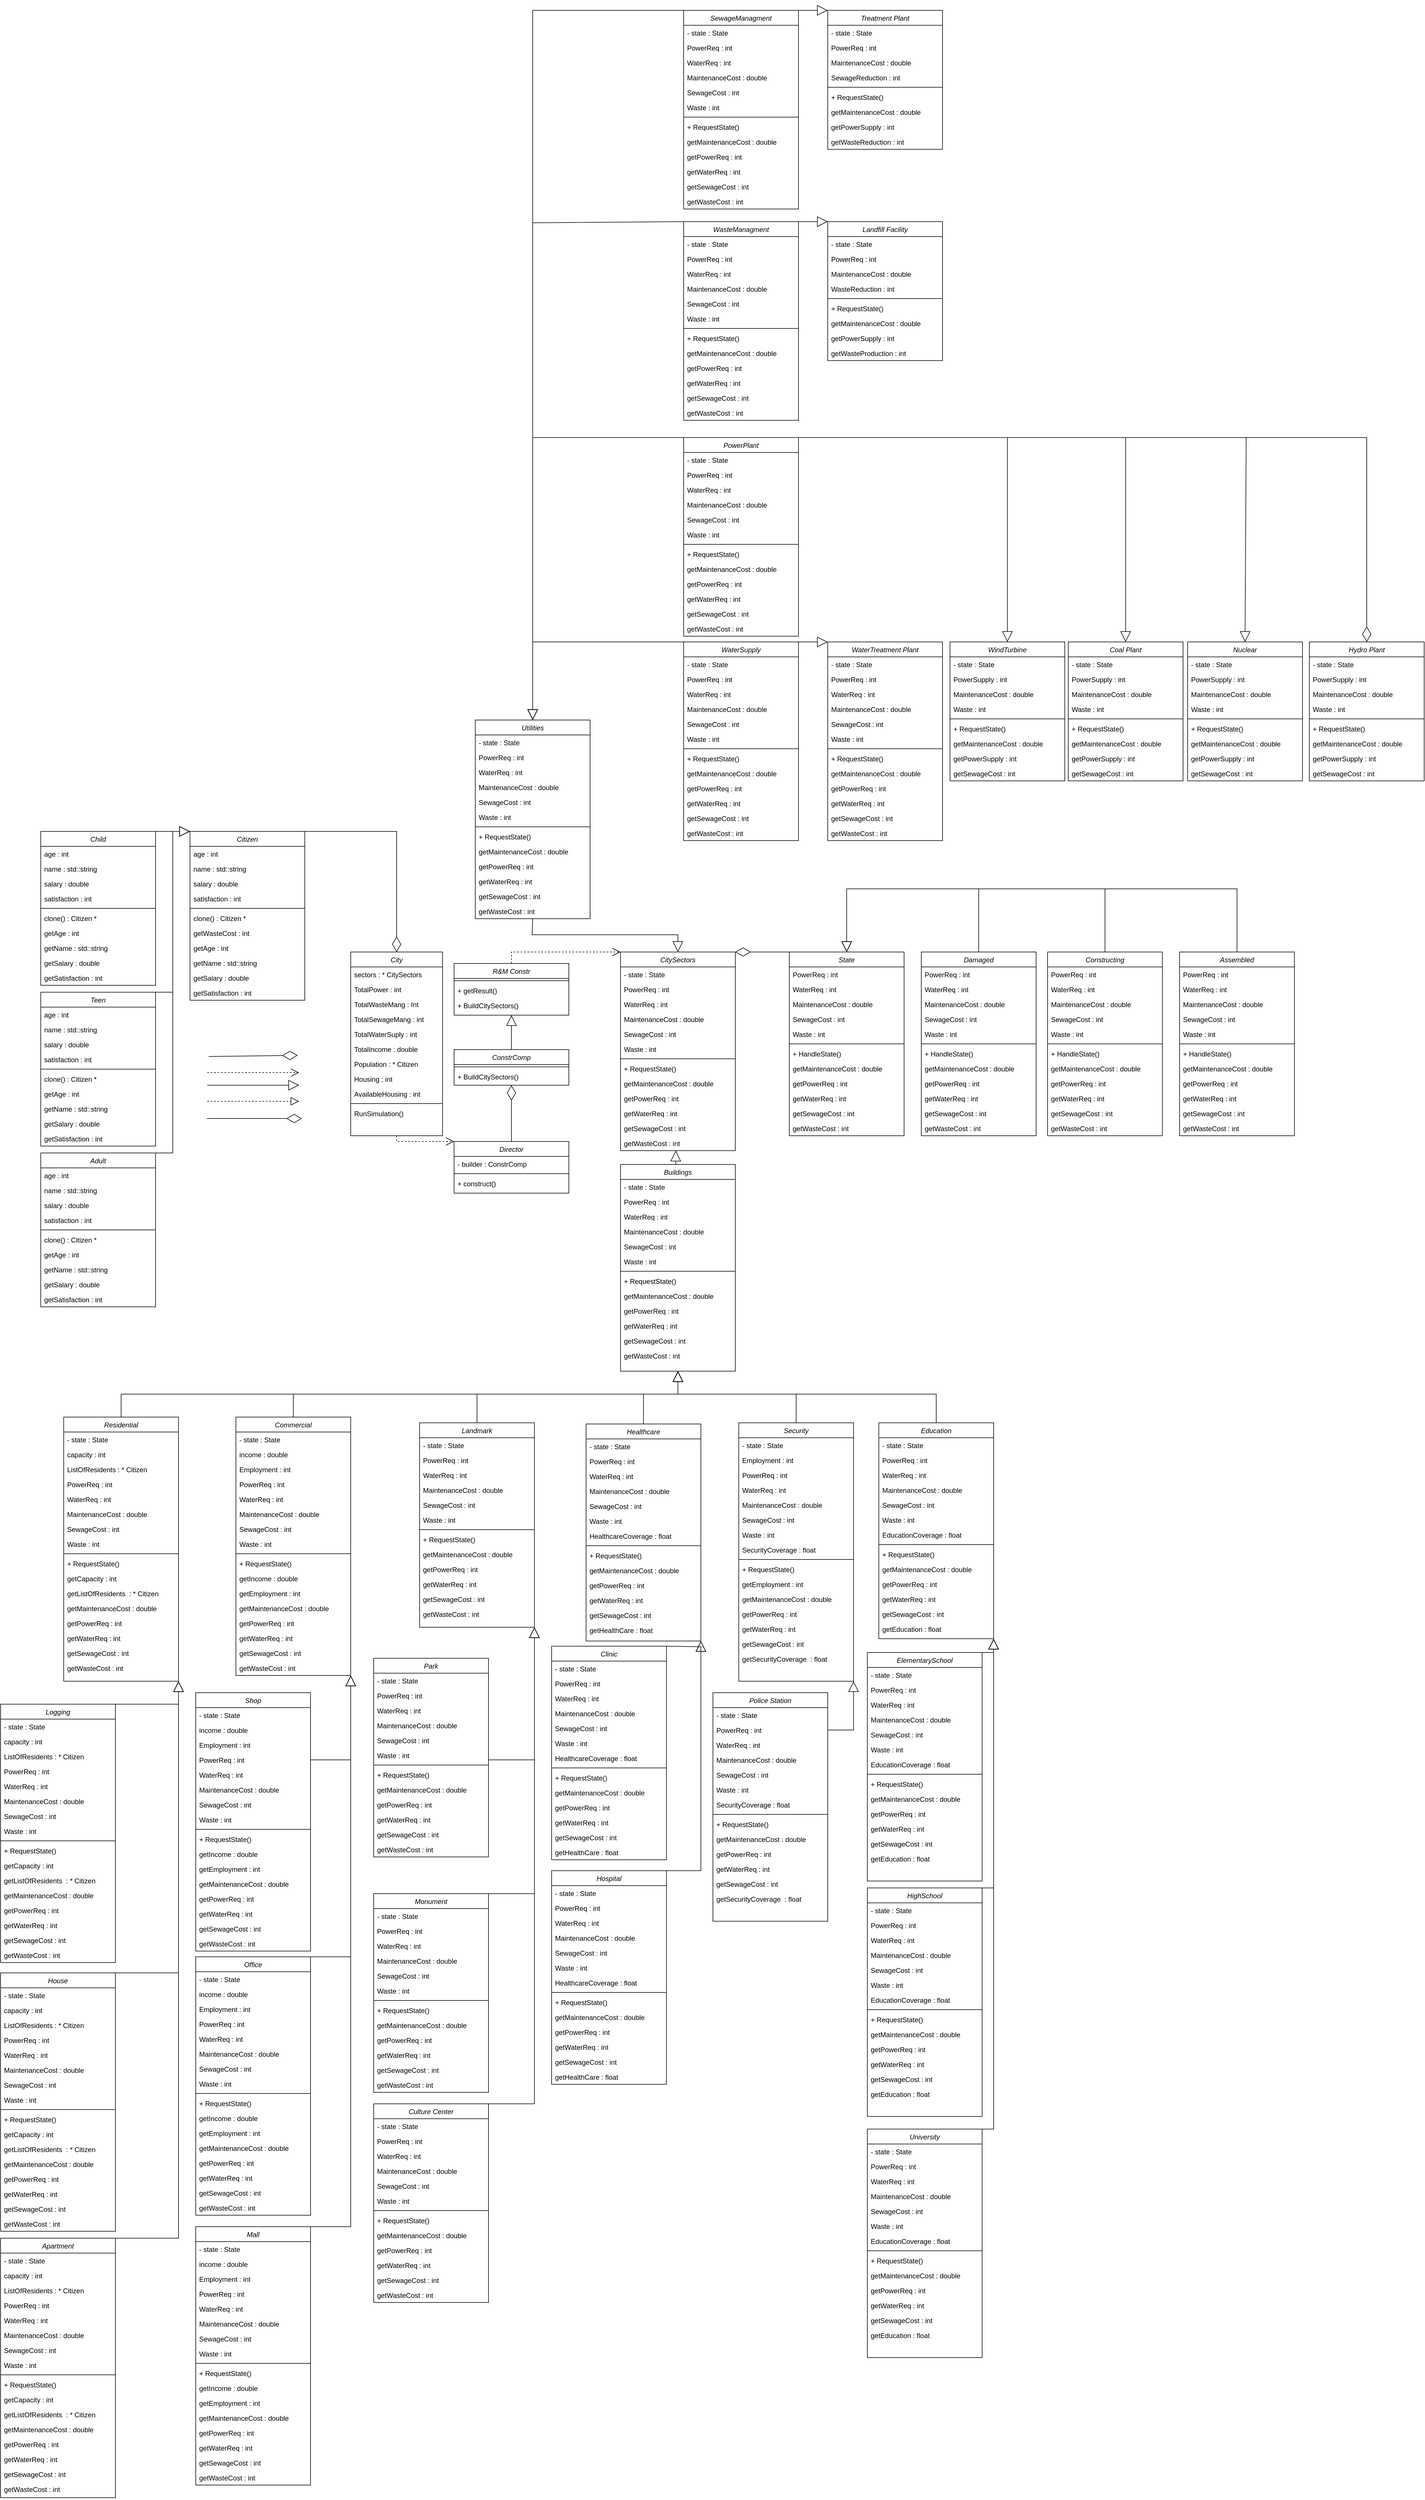 <mxfile version="24.7.17">
  <diagram id="C5RBs43oDa-KdzZeNtuy" name="Page-1">
    <mxGraphModel dx="3613" dy="3864" grid="1" gridSize="10" guides="1" tooltips="1" connect="1" arrows="1" fold="1" page="1" pageScale="1" pageWidth="827" pageHeight="1169" math="0" shadow="0">
      <root>
        <mxCell id="WIyWlLk6GJQsqaUBKTNV-0" />
        <mxCell id="WIyWlLk6GJQsqaUBKTNV-1" parent="WIyWlLk6GJQsqaUBKTNV-0" />
        <mxCell id="vrdY_MU4TPOt6pGBdFm1-0" value="&lt;div&gt;&lt;br&gt;&lt;/div&gt;&lt;div&gt;&lt;br&gt;&lt;/div&gt;" style="endArrow=open;endSize=12;dashed=1;html=1;rounded=0;" parent="WIyWlLk6GJQsqaUBKTNV-1" edge="1">
          <mxGeometry width="160" relative="1" as="geometry">
            <mxPoint x="160" y="30" as="sourcePoint" />
            <mxPoint x="320" y="30" as="targetPoint" />
          </mxGeometry>
        </mxCell>
        <mxCell id="vrdY_MU4TPOt6pGBdFm1-1" value="" style="endArrow=block;endSize=16;endFill=0;html=1;rounded=0;" parent="WIyWlLk6GJQsqaUBKTNV-1" edge="1">
          <mxGeometry width="160" relative="1" as="geometry">
            <mxPoint x="160" y="52" as="sourcePoint" />
            <mxPoint x="320" y="52" as="targetPoint" />
          </mxGeometry>
        </mxCell>
        <mxCell id="vrdY_MU4TPOt6pGBdFm1-2" value="" style="endArrow=block;dashed=1;endFill=0;endSize=12;html=1;rounded=0;" parent="WIyWlLk6GJQsqaUBKTNV-1" edge="1">
          <mxGeometry width="160" relative="1" as="geometry">
            <mxPoint x="160" y="80" as="sourcePoint" />
            <mxPoint x="320" y="80" as="targetPoint" />
          </mxGeometry>
        </mxCell>
        <mxCell id="vrdY_MU4TPOt6pGBdFm1-4" value="" style="endArrow=diamondThin;endFill=0;endSize=24;html=1;rounded=0;" parent="WIyWlLk6GJQsqaUBKTNV-1" edge="1">
          <mxGeometry width="160" relative="1" as="geometry">
            <mxPoint x="162.5" y="2" as="sourcePoint" />
            <mxPoint x="317.5" as="targetPoint" />
          </mxGeometry>
        </mxCell>
        <mxCell id="vrdY_MU4TPOt6pGBdFm1-11" value="City" style="swimlane;fontStyle=2;align=center;verticalAlign=top;childLayout=stackLayout;horizontal=1;startSize=26;horizontalStack=0;resizeParent=1;resizeLast=0;collapsible=1;marginBottom=0;rounded=0;shadow=0;strokeWidth=1;" parent="WIyWlLk6GJQsqaUBKTNV-1" vertex="1">
          <mxGeometry x="410" y="-180" width="160" height="320" as="geometry">
            <mxRectangle x="230" y="140" width="160" height="26" as="alternateBounds" />
          </mxGeometry>
        </mxCell>
        <mxCell id="vrdY_MU4TPOt6pGBdFm1-12" value="sectors : * CitySectors" style="text;align=left;verticalAlign=top;spacingLeft=4;spacingRight=4;overflow=hidden;rotatable=0;points=[[0,0.5],[1,0.5]];portConstraint=eastwest;" parent="vrdY_MU4TPOt6pGBdFm1-11" vertex="1">
          <mxGeometry y="26" width="160" height="26" as="geometry" />
        </mxCell>
        <mxCell id="kwkdClacfoRWdfJ03TMZ-2" value="TotalPower : int" style="text;align=left;verticalAlign=top;spacingLeft=4;spacingRight=4;overflow=hidden;rotatable=0;points=[[0,0.5],[1,0.5]];portConstraint=eastwest;" parent="vrdY_MU4TPOt6pGBdFm1-11" vertex="1">
          <mxGeometry y="52" width="160" height="26" as="geometry" />
        </mxCell>
        <mxCell id="kwkdClacfoRWdfJ03TMZ-1" value="TotalWasteMang : Int" style="text;align=left;verticalAlign=top;spacingLeft=4;spacingRight=4;overflow=hidden;rotatable=0;points=[[0,0.5],[1,0.5]];portConstraint=eastwest;" parent="vrdY_MU4TPOt6pGBdFm1-11" vertex="1">
          <mxGeometry y="78" width="160" height="26" as="geometry" />
        </mxCell>
        <mxCell id="kwkdClacfoRWdfJ03TMZ-0" value="TotalSewageMang : int" style="text;align=left;verticalAlign=top;spacingLeft=4;spacingRight=4;overflow=hidden;rotatable=0;points=[[0,0.5],[1,0.5]];portConstraint=eastwest;" parent="vrdY_MU4TPOt6pGBdFm1-11" vertex="1">
          <mxGeometry y="104" width="160" height="26" as="geometry" />
        </mxCell>
        <mxCell id="QCAhOdFTSX01eNm5L0TR-122" value="TotalWaterSuply : int" style="text;align=left;verticalAlign=top;spacingLeft=4;spacingRight=4;overflow=hidden;rotatable=0;points=[[0,0.5],[1,0.5]];portConstraint=eastwest;" vertex="1" parent="vrdY_MU4TPOt6pGBdFm1-11">
          <mxGeometry y="130" width="160" height="26" as="geometry" />
        </mxCell>
        <mxCell id="kwkdClacfoRWdfJ03TMZ-3" value="TotalIncome : double" style="text;align=left;verticalAlign=top;spacingLeft=4;spacingRight=4;overflow=hidden;rotatable=0;points=[[0,0.5],[1,0.5]];portConstraint=eastwest;" parent="vrdY_MU4TPOt6pGBdFm1-11" vertex="1">
          <mxGeometry y="156" width="160" height="26" as="geometry" />
        </mxCell>
        <mxCell id="kwkdClacfoRWdfJ03TMZ-5" value="Population : * Citizen" style="text;align=left;verticalAlign=top;spacingLeft=4;spacingRight=4;overflow=hidden;rotatable=0;points=[[0,0.5],[1,0.5]];portConstraint=eastwest;" parent="vrdY_MU4TPOt6pGBdFm1-11" vertex="1">
          <mxGeometry y="182" width="160" height="26" as="geometry" />
        </mxCell>
        <mxCell id="kwkdClacfoRWdfJ03TMZ-6" value="Housing : int" style="text;align=left;verticalAlign=top;spacingLeft=4;spacingRight=4;overflow=hidden;rotatable=0;points=[[0,0.5],[1,0.5]];portConstraint=eastwest;" parent="vrdY_MU4TPOt6pGBdFm1-11" vertex="1">
          <mxGeometry y="208" width="160" height="26" as="geometry" />
        </mxCell>
        <mxCell id="kwkdClacfoRWdfJ03TMZ-7" value="AvailableHousing : int" style="text;align=left;verticalAlign=top;spacingLeft=4;spacingRight=4;overflow=hidden;rotatable=0;points=[[0,0.5],[1,0.5]];portConstraint=eastwest;" parent="vrdY_MU4TPOt6pGBdFm1-11" vertex="1">
          <mxGeometry y="234" width="160" height="26" as="geometry" />
        </mxCell>
        <mxCell id="vrdY_MU4TPOt6pGBdFm1-15" value="" style="line;html=1;strokeWidth=1;align=left;verticalAlign=middle;spacingTop=-1;spacingLeft=3;spacingRight=3;rotatable=0;labelPosition=right;points=[];portConstraint=eastwest;" parent="vrdY_MU4TPOt6pGBdFm1-11" vertex="1">
          <mxGeometry y="260" width="160" height="8" as="geometry" />
        </mxCell>
        <mxCell id="vrdY_MU4TPOt6pGBdFm1-16" value="RunSimulation()" style="text;align=left;verticalAlign=top;spacingLeft=4;spacingRight=4;overflow=hidden;rotatable=0;points=[[0,0.5],[1,0.5]];portConstraint=eastwest;" parent="vrdY_MU4TPOt6pGBdFm1-11" vertex="1">
          <mxGeometry y="268" width="160" height="26" as="geometry" />
        </mxCell>
        <mxCell id="vrdY_MU4TPOt6pGBdFm1-41" value="Residential" style="swimlane;fontStyle=2;align=center;verticalAlign=top;childLayout=stackLayout;horizontal=1;startSize=26;horizontalStack=0;resizeParent=1;resizeLast=0;collapsible=1;marginBottom=0;rounded=0;shadow=0;strokeWidth=1;" parent="WIyWlLk6GJQsqaUBKTNV-1" vertex="1">
          <mxGeometry x="-90" y="630" width="200" height="460" as="geometry">
            <mxRectangle x="230" y="140" width="160" height="26" as="alternateBounds" />
          </mxGeometry>
        </mxCell>
        <mxCell id="QCAhOdFTSX01eNm5L0TR-71" value="- state : State" style="text;align=left;verticalAlign=top;spacingLeft=4;spacingRight=4;overflow=hidden;rotatable=0;points=[[0,0.5],[1,0.5]];portConstraint=eastwest;" vertex="1" parent="vrdY_MU4TPOt6pGBdFm1-41">
          <mxGeometry y="26" width="200" height="26" as="geometry" />
        </mxCell>
        <mxCell id="vrdY_MU4TPOt6pGBdFm1-42" value="capacity : int" style="text;align=left;verticalAlign=top;spacingLeft=4;spacingRight=4;overflow=hidden;rotatable=0;points=[[0,0.5],[1,0.5]];portConstraint=eastwest;" parent="vrdY_MU4TPOt6pGBdFm1-41" vertex="1">
          <mxGeometry y="52" width="200" height="26" as="geometry" />
        </mxCell>
        <mxCell id="vrdY_MU4TPOt6pGBdFm1-43" value="ListOfResidents : * Citizen" style="text;align=left;verticalAlign=top;spacingLeft=4;spacingRight=4;overflow=hidden;rotatable=0;points=[[0,0.5],[1,0.5]];portConstraint=eastwest;rounded=0;shadow=0;html=0;" parent="vrdY_MU4TPOt6pGBdFm1-41" vertex="1">
          <mxGeometry y="78" width="200" height="26" as="geometry" />
        </mxCell>
        <mxCell id="vrdY_MU4TPOt6pGBdFm1-44" value="PowerReq : int" style="text;align=left;verticalAlign=top;spacingLeft=4;spacingRight=4;overflow=hidden;rotatable=0;points=[[0,0.5],[1,0.5]];portConstraint=eastwest;rounded=0;shadow=0;html=0;" parent="vrdY_MU4TPOt6pGBdFm1-41" vertex="1">
          <mxGeometry y="104" width="200" height="26" as="geometry" />
        </mxCell>
        <mxCell id="vrdY_MU4TPOt6pGBdFm1-66" value="WaterReq : int " style="text;align=left;verticalAlign=top;spacingLeft=4;spacingRight=4;overflow=hidden;rotatable=0;points=[[0,0.5],[1,0.5]];portConstraint=eastwest;rounded=0;shadow=0;html=0;" parent="vrdY_MU4TPOt6pGBdFm1-41" vertex="1">
          <mxGeometry y="130" width="200" height="26" as="geometry" />
        </mxCell>
        <mxCell id="vrdY_MU4TPOt6pGBdFm1-67" value="MaintenanceCost : double" style="text;align=left;verticalAlign=top;spacingLeft=4;spacingRight=4;overflow=hidden;rotatable=0;points=[[0,0.5],[1,0.5]];portConstraint=eastwest;rounded=0;shadow=0;html=0;" parent="vrdY_MU4TPOt6pGBdFm1-41" vertex="1">
          <mxGeometry y="156" width="200" height="26" as="geometry" />
        </mxCell>
        <mxCell id="vrdY_MU4TPOt6pGBdFm1-68" value="SewageCost : int" style="text;align=left;verticalAlign=top;spacingLeft=4;spacingRight=4;overflow=hidden;rotatable=0;points=[[0,0.5],[1,0.5]];portConstraint=eastwest;rounded=0;shadow=0;html=0;" parent="vrdY_MU4TPOt6pGBdFm1-41" vertex="1">
          <mxGeometry y="182" width="200" height="26" as="geometry" />
        </mxCell>
        <mxCell id="vrdY_MU4TPOt6pGBdFm1-101" value="Waste : int" style="text;align=left;verticalAlign=top;spacingLeft=4;spacingRight=4;overflow=hidden;rotatable=0;points=[[0,0.5],[1,0.5]];portConstraint=eastwest;rounded=0;shadow=0;html=0;" parent="vrdY_MU4TPOt6pGBdFm1-41" vertex="1">
          <mxGeometry y="208" width="200" height="26" as="geometry" />
        </mxCell>
        <mxCell id="vrdY_MU4TPOt6pGBdFm1-45" value="" style="line;html=1;strokeWidth=1;align=left;verticalAlign=middle;spacingTop=-1;spacingLeft=3;spacingRight=3;rotatable=0;labelPosition=right;points=[];portConstraint=eastwest;" parent="vrdY_MU4TPOt6pGBdFm1-41" vertex="1">
          <mxGeometry y="234" width="200" height="8" as="geometry" />
        </mxCell>
        <mxCell id="QCAhOdFTSX01eNm5L0TR-112" value="+ RequestState()" style="text;align=left;verticalAlign=top;spacingLeft=4;spacingRight=4;overflow=hidden;rotatable=0;points=[[0,0.5],[1,0.5]];portConstraint=eastwest;" vertex="1" parent="vrdY_MU4TPOt6pGBdFm1-41">
          <mxGeometry y="242" width="200" height="26" as="geometry" />
        </mxCell>
        <mxCell id="vrdY_MU4TPOt6pGBdFm1-46" value="getCapacity : int" style="text;align=left;verticalAlign=top;spacingLeft=4;spacingRight=4;overflow=hidden;rotatable=0;points=[[0,0.5],[1,0.5]];portConstraint=eastwest;" parent="vrdY_MU4TPOt6pGBdFm1-41" vertex="1">
          <mxGeometry y="268" width="200" height="26" as="geometry" />
        </mxCell>
        <mxCell id="vrdY_MU4TPOt6pGBdFm1-72" value="getListOfResidents  : * Citizen" style="text;align=left;verticalAlign=top;spacingLeft=4;spacingRight=4;overflow=hidden;rotatable=0;points=[[0,0.5],[1,0.5]];portConstraint=eastwest;" parent="vrdY_MU4TPOt6pGBdFm1-41" vertex="1">
          <mxGeometry y="294" width="200" height="26" as="geometry" />
        </mxCell>
        <mxCell id="vrdY_MU4TPOt6pGBdFm1-73" value="getMaintenanceCost : double" style="text;align=left;verticalAlign=top;spacingLeft=4;spacingRight=4;overflow=hidden;rotatable=0;points=[[0,0.5],[1,0.5]];portConstraint=eastwest;" parent="vrdY_MU4TPOt6pGBdFm1-41" vertex="1">
          <mxGeometry y="320" width="200" height="26" as="geometry" />
        </mxCell>
        <mxCell id="vrdY_MU4TPOt6pGBdFm1-71" value="getPowerReq : int" style="text;align=left;verticalAlign=top;spacingLeft=4;spacingRight=4;overflow=hidden;rotatable=0;points=[[0,0.5],[1,0.5]];portConstraint=eastwest;" parent="vrdY_MU4TPOt6pGBdFm1-41" vertex="1">
          <mxGeometry y="346" width="200" height="26" as="geometry" />
        </mxCell>
        <mxCell id="vrdY_MU4TPOt6pGBdFm1-70" value="getWaterReq : int" style="text;align=left;verticalAlign=top;spacingLeft=4;spacingRight=4;overflow=hidden;rotatable=0;points=[[0,0.5],[1,0.5]];portConstraint=eastwest;" parent="vrdY_MU4TPOt6pGBdFm1-41" vertex="1">
          <mxGeometry y="372" width="200" height="26" as="geometry" />
        </mxCell>
        <mxCell id="vrdY_MU4TPOt6pGBdFm1-69" value="getSewageCost : int" style="text;align=left;verticalAlign=top;spacingLeft=4;spacingRight=4;overflow=hidden;rotatable=0;points=[[0,0.5],[1,0.5]];portConstraint=eastwest;" parent="vrdY_MU4TPOt6pGBdFm1-41" vertex="1">
          <mxGeometry y="398" width="200" height="26" as="geometry" />
        </mxCell>
        <mxCell id="vrdY_MU4TPOt6pGBdFm1-102" value="getWasteCost : int" style="text;align=left;verticalAlign=top;spacingLeft=4;spacingRight=4;overflow=hidden;rotatable=0;points=[[0,0.5],[1,0.5]];portConstraint=eastwest;" parent="vrdY_MU4TPOt6pGBdFm1-41" vertex="1">
          <mxGeometry y="424" width="200" height="26" as="geometry" />
        </mxCell>
        <mxCell id="vrdY_MU4TPOt6pGBdFm1-74" value="Commercial" style="swimlane;fontStyle=2;align=center;verticalAlign=top;childLayout=stackLayout;horizontal=1;startSize=26;horizontalStack=0;resizeParent=1;resizeLast=0;collapsible=1;marginBottom=0;rounded=0;shadow=0;strokeWidth=1;" parent="WIyWlLk6GJQsqaUBKTNV-1" vertex="1">
          <mxGeometry x="210" y="630" width="200" height="450" as="geometry">
            <mxRectangle x="230" y="140" width="160" height="26" as="alternateBounds" />
          </mxGeometry>
        </mxCell>
        <mxCell id="QCAhOdFTSX01eNm5L0TR-72" value="- state : State" style="text;align=left;verticalAlign=top;spacingLeft=4;spacingRight=4;overflow=hidden;rotatable=0;points=[[0,0.5],[1,0.5]];portConstraint=eastwest;rounded=0;shadow=0;html=0;" vertex="1" parent="vrdY_MU4TPOt6pGBdFm1-74">
          <mxGeometry y="26" width="200" height="26" as="geometry" />
        </mxCell>
        <mxCell id="vrdY_MU4TPOt6pGBdFm1-76" value="income : double" style="text;align=left;verticalAlign=top;spacingLeft=4;spacingRight=4;overflow=hidden;rotatable=0;points=[[0,0.5],[1,0.5]];portConstraint=eastwest;rounded=0;shadow=0;html=0;" parent="vrdY_MU4TPOt6pGBdFm1-74" vertex="1">
          <mxGeometry y="52" width="200" height="26" as="geometry" />
        </mxCell>
        <mxCell id="vrdY_MU4TPOt6pGBdFm1-108" value="Employment : int" style="text;align=left;verticalAlign=top;spacingLeft=4;spacingRight=4;overflow=hidden;rotatable=0;points=[[0,0.5],[1,0.5]];portConstraint=eastwest;rounded=0;shadow=0;html=0;" parent="vrdY_MU4TPOt6pGBdFm1-74" vertex="1">
          <mxGeometry y="78" width="200" height="26" as="geometry" />
        </mxCell>
        <mxCell id="vrdY_MU4TPOt6pGBdFm1-77" value="PowerReq : int" style="text;align=left;verticalAlign=top;spacingLeft=4;spacingRight=4;overflow=hidden;rotatable=0;points=[[0,0.5],[1,0.5]];portConstraint=eastwest;rounded=0;shadow=0;html=0;" parent="vrdY_MU4TPOt6pGBdFm1-74" vertex="1">
          <mxGeometry y="104" width="200" height="26" as="geometry" />
        </mxCell>
        <mxCell id="vrdY_MU4TPOt6pGBdFm1-78" value="WaterReq : int " style="text;align=left;verticalAlign=top;spacingLeft=4;spacingRight=4;overflow=hidden;rotatable=0;points=[[0,0.5],[1,0.5]];portConstraint=eastwest;rounded=0;shadow=0;html=0;" parent="vrdY_MU4TPOt6pGBdFm1-74" vertex="1">
          <mxGeometry y="130" width="200" height="26" as="geometry" />
        </mxCell>
        <mxCell id="vrdY_MU4TPOt6pGBdFm1-79" value="MaintenanceCost : double" style="text;align=left;verticalAlign=top;spacingLeft=4;spacingRight=4;overflow=hidden;rotatable=0;points=[[0,0.5],[1,0.5]];portConstraint=eastwest;rounded=0;shadow=0;html=0;" parent="vrdY_MU4TPOt6pGBdFm1-74" vertex="1">
          <mxGeometry y="156" width="200" height="26" as="geometry" />
        </mxCell>
        <mxCell id="vrdY_MU4TPOt6pGBdFm1-80" value="SewageCost : int" style="text;align=left;verticalAlign=top;spacingLeft=4;spacingRight=4;overflow=hidden;rotatable=0;points=[[0,0.5],[1,0.5]];portConstraint=eastwest;rounded=0;shadow=0;html=0;" parent="vrdY_MU4TPOt6pGBdFm1-74" vertex="1">
          <mxGeometry y="182" width="200" height="26" as="geometry" />
        </mxCell>
        <mxCell id="vrdY_MU4TPOt6pGBdFm1-103" value="Waste : int" style="text;align=left;verticalAlign=top;spacingLeft=4;spacingRight=4;overflow=hidden;rotatable=0;points=[[0,0.5],[1,0.5]];portConstraint=eastwest;rounded=0;shadow=0;html=0;" parent="vrdY_MU4TPOt6pGBdFm1-74" vertex="1">
          <mxGeometry y="208" width="200" height="26" as="geometry" />
        </mxCell>
        <mxCell id="vrdY_MU4TPOt6pGBdFm1-81" value="" style="line;html=1;strokeWidth=1;align=left;verticalAlign=middle;spacingTop=-1;spacingLeft=3;spacingRight=3;rotatable=0;labelPosition=right;points=[];portConstraint=eastwest;" parent="vrdY_MU4TPOt6pGBdFm1-74" vertex="1">
          <mxGeometry y="234" width="200" height="8" as="geometry" />
        </mxCell>
        <mxCell id="QCAhOdFTSX01eNm5L0TR-111" value="+ RequestState()" style="text;align=left;verticalAlign=top;spacingLeft=4;spacingRight=4;overflow=hidden;rotatable=0;points=[[0,0.5],[1,0.5]];portConstraint=eastwest;" vertex="1" parent="vrdY_MU4TPOt6pGBdFm1-74">
          <mxGeometry y="242" width="200" height="26" as="geometry" />
        </mxCell>
        <mxCell id="vrdY_MU4TPOt6pGBdFm1-88" value="getIncome : double" style="text;align=left;verticalAlign=top;spacingLeft=4;spacingRight=4;overflow=hidden;rotatable=0;points=[[0,0.5],[1,0.5]];portConstraint=eastwest;" parent="vrdY_MU4TPOt6pGBdFm1-74" vertex="1">
          <mxGeometry y="268" width="200" height="26" as="geometry" />
        </mxCell>
        <mxCell id="vrdY_MU4TPOt6pGBdFm1-110" value="getEmployment : int " style="text;align=left;verticalAlign=top;spacingLeft=4;spacingRight=4;overflow=hidden;rotatable=0;points=[[0,0.5],[1,0.5]];portConstraint=eastwest;" parent="vrdY_MU4TPOt6pGBdFm1-74" vertex="1">
          <mxGeometry y="294" width="200" height="26" as="geometry" />
        </mxCell>
        <mxCell id="vrdY_MU4TPOt6pGBdFm1-84" value="getMaintenanceCost : double" style="text;align=left;verticalAlign=top;spacingLeft=4;spacingRight=4;overflow=hidden;rotatable=0;points=[[0,0.5],[1,0.5]];portConstraint=eastwest;" parent="vrdY_MU4TPOt6pGBdFm1-74" vertex="1">
          <mxGeometry y="320" width="200" height="26" as="geometry" />
        </mxCell>
        <mxCell id="vrdY_MU4TPOt6pGBdFm1-85" value="getPowerReq : int" style="text;align=left;verticalAlign=top;spacingLeft=4;spacingRight=4;overflow=hidden;rotatable=0;points=[[0,0.5],[1,0.5]];portConstraint=eastwest;" parent="vrdY_MU4TPOt6pGBdFm1-74" vertex="1">
          <mxGeometry y="346" width="200" height="26" as="geometry" />
        </mxCell>
        <mxCell id="vrdY_MU4TPOt6pGBdFm1-86" value="getWaterReq : int" style="text;align=left;verticalAlign=top;spacingLeft=4;spacingRight=4;overflow=hidden;rotatable=0;points=[[0,0.5],[1,0.5]];portConstraint=eastwest;" parent="vrdY_MU4TPOt6pGBdFm1-74" vertex="1">
          <mxGeometry y="372" width="200" height="26" as="geometry" />
        </mxCell>
        <mxCell id="vrdY_MU4TPOt6pGBdFm1-87" value="getSewageCost : int" style="text;align=left;verticalAlign=top;spacingLeft=4;spacingRight=4;overflow=hidden;rotatable=0;points=[[0,0.5],[1,0.5]];portConstraint=eastwest;" parent="vrdY_MU4TPOt6pGBdFm1-74" vertex="1">
          <mxGeometry y="398" width="200" height="26" as="geometry" />
        </mxCell>
        <mxCell id="vrdY_MU4TPOt6pGBdFm1-105" value="getWasteCost : int" style="text;align=left;verticalAlign=top;spacingLeft=4;spacingRight=4;overflow=hidden;rotatable=0;points=[[0,0.5],[1,0.5]];portConstraint=eastwest;" parent="vrdY_MU4TPOt6pGBdFm1-74" vertex="1">
          <mxGeometry y="424" width="200" height="26" as="geometry" />
        </mxCell>
        <mxCell id="vrdY_MU4TPOt6pGBdFm1-89" value="Landmark" style="swimlane;fontStyle=2;align=center;verticalAlign=top;childLayout=stackLayout;horizontal=1;startSize=26;horizontalStack=0;resizeParent=1;resizeLast=0;collapsible=1;marginBottom=0;rounded=0;shadow=0;strokeWidth=1;" parent="WIyWlLk6GJQsqaUBKTNV-1" vertex="1">
          <mxGeometry x="530" y="640" width="200" height="356" as="geometry">
            <mxRectangle x="230" y="140" width="160" height="26" as="alternateBounds" />
          </mxGeometry>
        </mxCell>
        <mxCell id="QCAhOdFTSX01eNm5L0TR-73" value="- state : State" style="text;align=left;verticalAlign=top;spacingLeft=4;spacingRight=4;overflow=hidden;rotatable=0;points=[[0,0.5],[1,0.5]];portConstraint=eastwest;rounded=0;shadow=0;html=0;" vertex="1" parent="vrdY_MU4TPOt6pGBdFm1-89">
          <mxGeometry y="26" width="200" height="26" as="geometry" />
        </mxCell>
        <mxCell id="vrdY_MU4TPOt6pGBdFm1-91" value="PowerReq : int" style="text;align=left;verticalAlign=top;spacingLeft=4;spacingRight=4;overflow=hidden;rotatable=0;points=[[0,0.5],[1,0.5]];portConstraint=eastwest;rounded=0;shadow=0;html=0;" parent="vrdY_MU4TPOt6pGBdFm1-89" vertex="1">
          <mxGeometry y="52" width="200" height="26" as="geometry" />
        </mxCell>
        <mxCell id="vrdY_MU4TPOt6pGBdFm1-92" value="WaterReq : int " style="text;align=left;verticalAlign=top;spacingLeft=4;spacingRight=4;overflow=hidden;rotatable=0;points=[[0,0.5],[1,0.5]];portConstraint=eastwest;rounded=0;shadow=0;html=0;" parent="vrdY_MU4TPOt6pGBdFm1-89" vertex="1">
          <mxGeometry y="78" width="200" height="26" as="geometry" />
        </mxCell>
        <mxCell id="vrdY_MU4TPOt6pGBdFm1-93" value="MaintenanceCost : double" style="text;align=left;verticalAlign=top;spacingLeft=4;spacingRight=4;overflow=hidden;rotatable=0;points=[[0,0.5],[1,0.5]];portConstraint=eastwest;rounded=0;shadow=0;html=0;" parent="vrdY_MU4TPOt6pGBdFm1-89" vertex="1">
          <mxGeometry y="104" width="200" height="26" as="geometry" />
        </mxCell>
        <mxCell id="vrdY_MU4TPOt6pGBdFm1-94" value="SewageCost : int" style="text;align=left;verticalAlign=top;spacingLeft=4;spacingRight=4;overflow=hidden;rotatable=0;points=[[0,0.5],[1,0.5]];portConstraint=eastwest;rounded=0;shadow=0;html=0;" parent="vrdY_MU4TPOt6pGBdFm1-89" vertex="1">
          <mxGeometry y="130" width="200" height="26" as="geometry" />
        </mxCell>
        <mxCell id="vrdY_MU4TPOt6pGBdFm1-107" value="Waste : int" style="text;align=left;verticalAlign=top;spacingLeft=4;spacingRight=4;overflow=hidden;rotatable=0;points=[[0,0.5],[1,0.5]];portConstraint=eastwest;rounded=0;shadow=0;html=0;" parent="vrdY_MU4TPOt6pGBdFm1-89" vertex="1">
          <mxGeometry y="156" width="200" height="26" as="geometry" />
        </mxCell>
        <mxCell id="vrdY_MU4TPOt6pGBdFm1-95" value="" style="line;html=1;strokeWidth=1;align=left;verticalAlign=middle;spacingTop=-1;spacingLeft=3;spacingRight=3;rotatable=0;labelPosition=right;points=[];portConstraint=eastwest;" parent="vrdY_MU4TPOt6pGBdFm1-89" vertex="1">
          <mxGeometry y="182" width="200" height="8" as="geometry" />
        </mxCell>
        <mxCell id="QCAhOdFTSX01eNm5L0TR-99" value="+ RequestState()" style="text;align=left;verticalAlign=top;spacingLeft=4;spacingRight=4;overflow=hidden;rotatable=0;points=[[0,0.5],[1,0.5]];portConstraint=eastwest;" vertex="1" parent="vrdY_MU4TPOt6pGBdFm1-89">
          <mxGeometry y="190" width="200" height="26" as="geometry" />
        </mxCell>
        <mxCell id="vrdY_MU4TPOt6pGBdFm1-97" value="getMaintenanceCost : double" style="text;align=left;verticalAlign=top;spacingLeft=4;spacingRight=4;overflow=hidden;rotatable=0;points=[[0,0.5],[1,0.5]];portConstraint=eastwest;" parent="vrdY_MU4TPOt6pGBdFm1-89" vertex="1">
          <mxGeometry y="216" width="200" height="26" as="geometry" />
        </mxCell>
        <mxCell id="vrdY_MU4TPOt6pGBdFm1-98" value="getPowerReq : int" style="text;align=left;verticalAlign=top;spacingLeft=4;spacingRight=4;overflow=hidden;rotatable=0;points=[[0,0.5],[1,0.5]];portConstraint=eastwest;" parent="vrdY_MU4TPOt6pGBdFm1-89" vertex="1">
          <mxGeometry y="242" width="200" height="26" as="geometry" />
        </mxCell>
        <mxCell id="vrdY_MU4TPOt6pGBdFm1-99" value="getWaterReq : int" style="text;align=left;verticalAlign=top;spacingLeft=4;spacingRight=4;overflow=hidden;rotatable=0;points=[[0,0.5],[1,0.5]];portConstraint=eastwest;" parent="vrdY_MU4TPOt6pGBdFm1-89" vertex="1">
          <mxGeometry y="268" width="200" height="26" as="geometry" />
        </mxCell>
        <mxCell id="vrdY_MU4TPOt6pGBdFm1-100" value="getSewageCost : int" style="text;align=left;verticalAlign=top;spacingLeft=4;spacingRight=4;overflow=hidden;rotatable=0;points=[[0,0.5],[1,0.5]];portConstraint=eastwest;" parent="vrdY_MU4TPOt6pGBdFm1-89" vertex="1">
          <mxGeometry y="294" width="200" height="26" as="geometry" />
        </mxCell>
        <mxCell id="vrdY_MU4TPOt6pGBdFm1-106" value="getWasteCost : int" style="text;align=left;verticalAlign=top;spacingLeft=4;spacingRight=4;overflow=hidden;rotatable=0;points=[[0,0.5],[1,0.5]];portConstraint=eastwest;" parent="vrdY_MU4TPOt6pGBdFm1-89" vertex="1">
          <mxGeometry y="320" width="200" height="36" as="geometry" />
        </mxCell>
        <mxCell id="vrdY_MU4TPOt6pGBdFm1-129" value="Healthcare" style="swimlane;fontStyle=2;align=center;verticalAlign=top;childLayout=stackLayout;horizontal=1;startSize=26;horizontalStack=0;resizeParent=1;resizeLast=0;collapsible=1;marginBottom=0;rounded=0;shadow=0;strokeWidth=1;" parent="WIyWlLk6GJQsqaUBKTNV-1" vertex="1">
          <mxGeometry x="820" y="642" width="200" height="378" as="geometry">
            <mxRectangle x="230" y="140" width="160" height="26" as="alternateBounds" />
          </mxGeometry>
        </mxCell>
        <mxCell id="QCAhOdFTSX01eNm5L0TR-74" value="- state : State" style="text;align=left;verticalAlign=top;spacingLeft=4;spacingRight=4;overflow=hidden;rotatable=0;points=[[0,0.5],[1,0.5]];portConstraint=eastwest;rounded=0;shadow=0;html=0;" vertex="1" parent="vrdY_MU4TPOt6pGBdFm1-129">
          <mxGeometry y="26" width="200" height="26" as="geometry" />
        </mxCell>
        <mxCell id="vrdY_MU4TPOt6pGBdFm1-132" value="PowerReq : int" style="text;align=left;verticalAlign=top;spacingLeft=4;spacingRight=4;overflow=hidden;rotatable=0;points=[[0,0.5],[1,0.5]];portConstraint=eastwest;rounded=0;shadow=0;html=0;" parent="vrdY_MU4TPOt6pGBdFm1-129" vertex="1">
          <mxGeometry y="52" width="200" height="26" as="geometry" />
        </mxCell>
        <mxCell id="vrdY_MU4TPOt6pGBdFm1-133" value="WaterReq : int " style="text;align=left;verticalAlign=top;spacingLeft=4;spacingRight=4;overflow=hidden;rotatable=0;points=[[0,0.5],[1,0.5]];portConstraint=eastwest;rounded=0;shadow=0;html=0;" parent="vrdY_MU4TPOt6pGBdFm1-129" vertex="1">
          <mxGeometry y="78" width="200" height="26" as="geometry" />
        </mxCell>
        <mxCell id="vrdY_MU4TPOt6pGBdFm1-134" value="MaintenanceCost : double" style="text;align=left;verticalAlign=top;spacingLeft=4;spacingRight=4;overflow=hidden;rotatable=0;points=[[0,0.5],[1,0.5]];portConstraint=eastwest;rounded=0;shadow=0;html=0;" parent="vrdY_MU4TPOt6pGBdFm1-129" vertex="1">
          <mxGeometry y="104" width="200" height="26" as="geometry" />
        </mxCell>
        <mxCell id="vrdY_MU4TPOt6pGBdFm1-135" value="SewageCost : int" style="text;align=left;verticalAlign=top;spacingLeft=4;spacingRight=4;overflow=hidden;rotatable=0;points=[[0,0.5],[1,0.5]];portConstraint=eastwest;rounded=0;shadow=0;html=0;" parent="vrdY_MU4TPOt6pGBdFm1-129" vertex="1">
          <mxGeometry y="130" width="200" height="26" as="geometry" />
        </mxCell>
        <mxCell id="vrdY_MU4TPOt6pGBdFm1-136" value="Waste : int" style="text;align=left;verticalAlign=top;spacingLeft=4;spacingRight=4;overflow=hidden;rotatable=0;points=[[0,0.5],[1,0.5]];portConstraint=eastwest;rounded=0;shadow=0;html=0;" parent="vrdY_MU4TPOt6pGBdFm1-129" vertex="1">
          <mxGeometry y="156" width="200" height="26" as="geometry" />
        </mxCell>
        <mxCell id="vrdY_MU4TPOt6pGBdFm1-145" value="HealthcareCoverage : float" style="text;align=left;verticalAlign=top;spacingLeft=4;spacingRight=4;overflow=hidden;rotatable=0;points=[[0,0.5],[1,0.5]];portConstraint=eastwest;rounded=0;shadow=0;html=0;" parent="vrdY_MU4TPOt6pGBdFm1-129" vertex="1">
          <mxGeometry y="182" width="200" height="26" as="geometry" />
        </mxCell>
        <mxCell id="vrdY_MU4TPOt6pGBdFm1-137" value="" style="line;html=1;strokeWidth=1;align=left;verticalAlign=middle;spacingTop=-1;spacingLeft=3;spacingRight=3;rotatable=0;labelPosition=right;points=[];portConstraint=eastwest;" parent="vrdY_MU4TPOt6pGBdFm1-129" vertex="1">
          <mxGeometry y="208" width="200" height="8" as="geometry" />
        </mxCell>
        <mxCell id="QCAhOdFTSX01eNm5L0TR-100" value="+ RequestState()" style="text;align=left;verticalAlign=top;spacingLeft=4;spacingRight=4;overflow=hidden;rotatable=0;points=[[0,0.5],[1,0.5]];portConstraint=eastwest;" vertex="1" parent="vrdY_MU4TPOt6pGBdFm1-129">
          <mxGeometry y="216" width="200" height="26" as="geometry" />
        </mxCell>
        <mxCell id="vrdY_MU4TPOt6pGBdFm1-140" value="getMaintenanceCost : double" style="text;align=left;verticalAlign=top;spacingLeft=4;spacingRight=4;overflow=hidden;rotatable=0;points=[[0,0.5],[1,0.5]];portConstraint=eastwest;" parent="vrdY_MU4TPOt6pGBdFm1-129" vertex="1">
          <mxGeometry y="242" width="200" height="26" as="geometry" />
        </mxCell>
        <mxCell id="vrdY_MU4TPOt6pGBdFm1-141" value="getPowerReq : int" style="text;align=left;verticalAlign=top;spacingLeft=4;spacingRight=4;overflow=hidden;rotatable=0;points=[[0,0.5],[1,0.5]];portConstraint=eastwest;" parent="vrdY_MU4TPOt6pGBdFm1-129" vertex="1">
          <mxGeometry y="268" width="200" height="26" as="geometry" />
        </mxCell>
        <mxCell id="vrdY_MU4TPOt6pGBdFm1-142" value="getWaterReq : int" style="text;align=left;verticalAlign=top;spacingLeft=4;spacingRight=4;overflow=hidden;rotatable=0;points=[[0,0.5],[1,0.5]];portConstraint=eastwest;" parent="vrdY_MU4TPOt6pGBdFm1-129" vertex="1">
          <mxGeometry y="294" width="200" height="26" as="geometry" />
        </mxCell>
        <mxCell id="vrdY_MU4TPOt6pGBdFm1-143" value="getSewageCost : int" style="text;align=left;verticalAlign=top;spacingLeft=4;spacingRight=4;overflow=hidden;rotatable=0;points=[[0,0.5],[1,0.5]];portConstraint=eastwest;" parent="vrdY_MU4TPOt6pGBdFm1-129" vertex="1">
          <mxGeometry y="320" width="200" height="26" as="geometry" />
        </mxCell>
        <mxCell id="vrdY_MU4TPOt6pGBdFm1-144" value="getHealthCare : float" style="text;align=left;verticalAlign=top;spacingLeft=4;spacingRight=4;overflow=hidden;rotatable=0;points=[[0,0.5],[1,0.5]];portConstraint=eastwest;" parent="vrdY_MU4TPOt6pGBdFm1-129" vertex="1">
          <mxGeometry y="346" width="200" height="26" as="geometry" />
        </mxCell>
        <mxCell id="vrdY_MU4TPOt6pGBdFm1-147" value="Security" style="swimlane;fontStyle=2;align=center;verticalAlign=top;childLayout=stackLayout;horizontal=1;startSize=26;horizontalStack=0;resizeParent=1;resizeLast=0;collapsible=1;marginBottom=0;rounded=0;shadow=0;strokeWidth=1;" parent="WIyWlLk6GJQsqaUBKTNV-1" vertex="1">
          <mxGeometry x="1086" y="640" width="200" height="450" as="geometry">
            <mxRectangle x="230" y="140" width="160" height="26" as="alternateBounds" />
          </mxGeometry>
        </mxCell>
        <mxCell id="QCAhOdFTSX01eNm5L0TR-75" value="- state : State" style="text;align=left;verticalAlign=top;spacingLeft=4;spacingRight=4;overflow=hidden;rotatable=0;points=[[0,0.5],[1,0.5]];portConstraint=eastwest;rounded=0;shadow=0;html=0;" vertex="1" parent="vrdY_MU4TPOt6pGBdFm1-147">
          <mxGeometry y="26" width="200" height="26" as="geometry" />
        </mxCell>
        <mxCell id="vrdY_MU4TPOt6pGBdFm1-149" value="Employment : int" style="text;align=left;verticalAlign=top;spacingLeft=4;spacingRight=4;overflow=hidden;rotatable=0;points=[[0,0.5],[1,0.5]];portConstraint=eastwest;rounded=0;shadow=0;html=0;" parent="vrdY_MU4TPOt6pGBdFm1-147" vertex="1">
          <mxGeometry y="52" width="200" height="26" as="geometry" />
        </mxCell>
        <mxCell id="vrdY_MU4TPOt6pGBdFm1-150" value="PowerReq : int" style="text;align=left;verticalAlign=top;spacingLeft=4;spacingRight=4;overflow=hidden;rotatable=0;points=[[0,0.5],[1,0.5]];portConstraint=eastwest;rounded=0;shadow=0;html=0;" parent="vrdY_MU4TPOt6pGBdFm1-147" vertex="1">
          <mxGeometry y="78" width="200" height="26" as="geometry" />
        </mxCell>
        <mxCell id="vrdY_MU4TPOt6pGBdFm1-151" value="WaterReq : int " style="text;align=left;verticalAlign=top;spacingLeft=4;spacingRight=4;overflow=hidden;rotatable=0;points=[[0,0.5],[1,0.5]];portConstraint=eastwest;rounded=0;shadow=0;html=0;" parent="vrdY_MU4TPOt6pGBdFm1-147" vertex="1">
          <mxGeometry y="104" width="200" height="26" as="geometry" />
        </mxCell>
        <mxCell id="vrdY_MU4TPOt6pGBdFm1-152" value="MaintenanceCost : double" style="text;align=left;verticalAlign=top;spacingLeft=4;spacingRight=4;overflow=hidden;rotatable=0;points=[[0,0.5],[1,0.5]];portConstraint=eastwest;rounded=0;shadow=0;html=0;" parent="vrdY_MU4TPOt6pGBdFm1-147" vertex="1">
          <mxGeometry y="130" width="200" height="26" as="geometry" />
        </mxCell>
        <mxCell id="vrdY_MU4TPOt6pGBdFm1-153" value="SewageCost : int" style="text;align=left;verticalAlign=top;spacingLeft=4;spacingRight=4;overflow=hidden;rotatable=0;points=[[0,0.5],[1,0.5]];portConstraint=eastwest;rounded=0;shadow=0;html=0;" parent="vrdY_MU4TPOt6pGBdFm1-147" vertex="1">
          <mxGeometry y="156" width="200" height="26" as="geometry" />
        </mxCell>
        <mxCell id="vrdY_MU4TPOt6pGBdFm1-154" value="Waste : int" style="text;align=left;verticalAlign=top;spacingLeft=4;spacingRight=4;overflow=hidden;rotatable=0;points=[[0,0.5],[1,0.5]];portConstraint=eastwest;rounded=0;shadow=0;html=0;" parent="vrdY_MU4TPOt6pGBdFm1-147" vertex="1">
          <mxGeometry y="182" width="200" height="26" as="geometry" />
        </mxCell>
        <mxCell id="vrdY_MU4TPOt6pGBdFm1-155" value="SecurityCoverage : float" style="text;align=left;verticalAlign=top;spacingLeft=4;spacingRight=4;overflow=hidden;rotatable=0;points=[[0,0.5],[1,0.5]];portConstraint=eastwest;rounded=0;shadow=0;html=0;" parent="vrdY_MU4TPOt6pGBdFm1-147" vertex="1">
          <mxGeometry y="208" width="200" height="26" as="geometry" />
        </mxCell>
        <mxCell id="vrdY_MU4TPOt6pGBdFm1-156" value="" style="line;html=1;strokeWidth=1;align=left;verticalAlign=middle;spacingTop=-1;spacingLeft=3;spacingRight=3;rotatable=0;labelPosition=right;points=[];portConstraint=eastwest;" parent="vrdY_MU4TPOt6pGBdFm1-147" vertex="1">
          <mxGeometry y="234" width="200" height="8" as="geometry" />
        </mxCell>
        <mxCell id="QCAhOdFTSX01eNm5L0TR-101" value="+ RequestState()" style="text;align=left;verticalAlign=top;spacingLeft=4;spacingRight=4;overflow=hidden;rotatable=0;points=[[0,0.5],[1,0.5]];portConstraint=eastwest;" vertex="1" parent="vrdY_MU4TPOt6pGBdFm1-147">
          <mxGeometry y="242" width="200" height="26" as="geometry" />
        </mxCell>
        <mxCell id="vrdY_MU4TPOt6pGBdFm1-158" value="getEmployment : int " style="text;align=left;verticalAlign=top;spacingLeft=4;spacingRight=4;overflow=hidden;rotatable=0;points=[[0,0.5],[1,0.5]];portConstraint=eastwest;" parent="vrdY_MU4TPOt6pGBdFm1-147" vertex="1">
          <mxGeometry y="268" width="200" height="26" as="geometry" />
        </mxCell>
        <mxCell id="vrdY_MU4TPOt6pGBdFm1-159" value="getMaintenanceCost : double" style="text;align=left;verticalAlign=top;spacingLeft=4;spacingRight=4;overflow=hidden;rotatable=0;points=[[0,0.5],[1,0.5]];portConstraint=eastwest;" parent="vrdY_MU4TPOt6pGBdFm1-147" vertex="1">
          <mxGeometry y="294" width="200" height="26" as="geometry" />
        </mxCell>
        <mxCell id="vrdY_MU4TPOt6pGBdFm1-160" value="getPowerReq : int" style="text;align=left;verticalAlign=top;spacingLeft=4;spacingRight=4;overflow=hidden;rotatable=0;points=[[0,0.5],[1,0.5]];portConstraint=eastwest;" parent="vrdY_MU4TPOt6pGBdFm1-147" vertex="1">
          <mxGeometry y="320" width="200" height="26" as="geometry" />
        </mxCell>
        <mxCell id="vrdY_MU4TPOt6pGBdFm1-161" value="getWaterReq : int" style="text;align=left;verticalAlign=top;spacingLeft=4;spacingRight=4;overflow=hidden;rotatable=0;points=[[0,0.5],[1,0.5]];portConstraint=eastwest;" parent="vrdY_MU4TPOt6pGBdFm1-147" vertex="1">
          <mxGeometry y="346" width="200" height="26" as="geometry" />
        </mxCell>
        <mxCell id="vrdY_MU4TPOt6pGBdFm1-162" value="getSewageCost : int" style="text;align=left;verticalAlign=top;spacingLeft=4;spacingRight=4;overflow=hidden;rotatable=0;points=[[0,0.5],[1,0.5]];portConstraint=eastwest;" parent="vrdY_MU4TPOt6pGBdFm1-147" vertex="1">
          <mxGeometry y="372" width="200" height="26" as="geometry" />
        </mxCell>
        <mxCell id="vrdY_MU4TPOt6pGBdFm1-163" value="getSecurityCoverage  : float" style="text;align=left;verticalAlign=top;spacingLeft=4;spacingRight=4;overflow=hidden;rotatable=0;points=[[0,0.5],[1,0.5]];portConstraint=eastwest;" parent="vrdY_MU4TPOt6pGBdFm1-147" vertex="1">
          <mxGeometry y="398" width="200" height="26" as="geometry" />
        </mxCell>
        <mxCell id="vrdY_MU4TPOt6pGBdFm1-164" style="text;align=left;verticalAlign=top;spacingLeft=4;spacingRight=4;overflow=hidden;rotatable=0;points=[[0,0.5],[1,0.5]];portConstraint=eastwest;" parent="vrdY_MU4TPOt6pGBdFm1-147" vertex="1">
          <mxGeometry y="424" width="200" height="26" as="geometry" />
        </mxCell>
        <mxCell id="vrdY_MU4TPOt6pGBdFm1-165" value="Education" style="swimlane;fontStyle=2;align=center;verticalAlign=top;childLayout=stackLayout;horizontal=1;startSize=26;horizontalStack=0;resizeParent=1;resizeLast=0;collapsible=1;marginBottom=0;rounded=0;shadow=0;strokeWidth=1;" parent="WIyWlLk6GJQsqaUBKTNV-1" vertex="1">
          <mxGeometry x="1330" y="640" width="200" height="376" as="geometry">
            <mxRectangle x="230" y="140" width="160" height="26" as="alternateBounds" />
          </mxGeometry>
        </mxCell>
        <mxCell id="QCAhOdFTSX01eNm5L0TR-76" value="- state : State" style="text;align=left;verticalAlign=top;spacingLeft=4;spacingRight=4;overflow=hidden;rotatable=0;points=[[0,0.5],[1,0.5]];portConstraint=eastwest;rounded=0;shadow=0;html=0;" vertex="1" parent="vrdY_MU4TPOt6pGBdFm1-165">
          <mxGeometry y="26" width="200" height="26" as="geometry" />
        </mxCell>
        <mxCell id="vrdY_MU4TPOt6pGBdFm1-168" value="PowerReq : int" style="text;align=left;verticalAlign=top;spacingLeft=4;spacingRight=4;overflow=hidden;rotatable=0;points=[[0,0.5],[1,0.5]];portConstraint=eastwest;rounded=0;shadow=0;html=0;" parent="vrdY_MU4TPOt6pGBdFm1-165" vertex="1">
          <mxGeometry y="52" width="200" height="26" as="geometry" />
        </mxCell>
        <mxCell id="vrdY_MU4TPOt6pGBdFm1-169" value="WaterReq : int " style="text;align=left;verticalAlign=top;spacingLeft=4;spacingRight=4;overflow=hidden;rotatable=0;points=[[0,0.5],[1,0.5]];portConstraint=eastwest;rounded=0;shadow=0;html=0;" parent="vrdY_MU4TPOt6pGBdFm1-165" vertex="1">
          <mxGeometry y="78" width="200" height="26" as="geometry" />
        </mxCell>
        <mxCell id="vrdY_MU4TPOt6pGBdFm1-170" value="MaintenanceCost : double" style="text;align=left;verticalAlign=top;spacingLeft=4;spacingRight=4;overflow=hidden;rotatable=0;points=[[0,0.5],[1,0.5]];portConstraint=eastwest;rounded=0;shadow=0;html=0;" parent="vrdY_MU4TPOt6pGBdFm1-165" vertex="1">
          <mxGeometry y="104" width="200" height="26" as="geometry" />
        </mxCell>
        <mxCell id="vrdY_MU4TPOt6pGBdFm1-171" value="SewageCost : int" style="text;align=left;verticalAlign=top;spacingLeft=4;spacingRight=4;overflow=hidden;rotatable=0;points=[[0,0.5],[1,0.5]];portConstraint=eastwest;rounded=0;shadow=0;html=0;" parent="vrdY_MU4TPOt6pGBdFm1-165" vertex="1">
          <mxGeometry y="130" width="200" height="26" as="geometry" />
        </mxCell>
        <mxCell id="vrdY_MU4TPOt6pGBdFm1-172" value="Waste : int" style="text;align=left;verticalAlign=top;spacingLeft=4;spacingRight=4;overflow=hidden;rotatable=0;points=[[0,0.5],[1,0.5]];portConstraint=eastwest;rounded=0;shadow=0;html=0;" parent="vrdY_MU4TPOt6pGBdFm1-165" vertex="1">
          <mxGeometry y="156" width="200" height="26" as="geometry" />
        </mxCell>
        <mxCell id="vrdY_MU4TPOt6pGBdFm1-173" value="EducationCoverage : float" style="text;align=left;verticalAlign=top;spacingLeft=4;spacingRight=4;overflow=hidden;rotatable=0;points=[[0,0.5],[1,0.5]];portConstraint=eastwest;rounded=0;shadow=0;html=0;" parent="vrdY_MU4TPOt6pGBdFm1-165" vertex="1">
          <mxGeometry y="182" width="200" height="26" as="geometry" />
        </mxCell>
        <mxCell id="vrdY_MU4TPOt6pGBdFm1-174" value="" style="line;html=1;strokeWidth=1;align=left;verticalAlign=middle;spacingTop=-1;spacingLeft=3;spacingRight=3;rotatable=0;labelPosition=right;points=[];portConstraint=eastwest;" parent="vrdY_MU4TPOt6pGBdFm1-165" vertex="1">
          <mxGeometry y="208" width="200" height="8" as="geometry" />
        </mxCell>
        <mxCell id="QCAhOdFTSX01eNm5L0TR-102" value="+ RequestState()" style="text;align=left;verticalAlign=top;spacingLeft=4;spacingRight=4;overflow=hidden;rotatable=0;points=[[0,0.5],[1,0.5]];portConstraint=eastwest;" vertex="1" parent="vrdY_MU4TPOt6pGBdFm1-165">
          <mxGeometry y="216" width="200" height="26" as="geometry" />
        </mxCell>
        <mxCell id="vrdY_MU4TPOt6pGBdFm1-177" value="getMaintenanceCost : double" style="text;align=left;verticalAlign=top;spacingLeft=4;spacingRight=4;overflow=hidden;rotatable=0;points=[[0,0.5],[1,0.5]];portConstraint=eastwest;" parent="vrdY_MU4TPOt6pGBdFm1-165" vertex="1">
          <mxGeometry y="242" width="200" height="26" as="geometry" />
        </mxCell>
        <mxCell id="vrdY_MU4TPOt6pGBdFm1-178" value="getPowerReq : int" style="text;align=left;verticalAlign=top;spacingLeft=4;spacingRight=4;overflow=hidden;rotatable=0;points=[[0,0.5],[1,0.5]];portConstraint=eastwest;" parent="vrdY_MU4TPOt6pGBdFm1-165" vertex="1">
          <mxGeometry y="268" width="200" height="26" as="geometry" />
        </mxCell>
        <mxCell id="vrdY_MU4TPOt6pGBdFm1-179" value="getWaterReq : int" style="text;align=left;verticalAlign=top;spacingLeft=4;spacingRight=4;overflow=hidden;rotatable=0;points=[[0,0.5],[1,0.5]];portConstraint=eastwest;" parent="vrdY_MU4TPOt6pGBdFm1-165" vertex="1">
          <mxGeometry y="294" width="200" height="26" as="geometry" />
        </mxCell>
        <mxCell id="vrdY_MU4TPOt6pGBdFm1-180" value="getSewageCost : int" style="text;align=left;verticalAlign=top;spacingLeft=4;spacingRight=4;overflow=hidden;rotatable=0;points=[[0,0.5],[1,0.5]];portConstraint=eastwest;" parent="vrdY_MU4TPOt6pGBdFm1-165" vertex="1">
          <mxGeometry y="320" width="200" height="26" as="geometry" />
        </mxCell>
        <mxCell id="vrdY_MU4TPOt6pGBdFm1-181" value="getEducation : float" style="text;align=left;verticalAlign=top;spacingLeft=4;spacingRight=4;overflow=hidden;rotatable=0;points=[[0,0.5],[1,0.5]];portConstraint=eastwest;" parent="vrdY_MU4TPOt6pGBdFm1-165" vertex="1">
          <mxGeometry y="346" width="200" height="26" as="geometry" />
        </mxCell>
        <mxCell id="vrdY_MU4TPOt6pGBdFm1-184" value="Buildings" style="swimlane;fontStyle=2;align=center;verticalAlign=top;childLayout=stackLayout;horizontal=1;startSize=26;horizontalStack=0;resizeParent=1;resizeLast=0;collapsible=1;marginBottom=0;rounded=0;shadow=0;strokeWidth=1;" parent="WIyWlLk6GJQsqaUBKTNV-1" vertex="1">
          <mxGeometry x="880" y="190" width="200" height="360" as="geometry">
            <mxRectangle x="230" y="140" width="160" height="26" as="alternateBounds" />
          </mxGeometry>
        </mxCell>
        <mxCell id="QCAhOdFTSX01eNm5L0TR-70" value="- state : State" style="text;align=left;verticalAlign=top;spacingLeft=4;spacingRight=4;overflow=hidden;rotatable=0;points=[[0,0.5],[1,0.5]];portConstraint=eastwest;rounded=0;shadow=0;html=0;" vertex="1" parent="vrdY_MU4TPOt6pGBdFm1-184">
          <mxGeometry y="26" width="200" height="26" as="geometry" />
        </mxCell>
        <mxCell id="vrdY_MU4TPOt6pGBdFm1-187" value="PowerReq : int" style="text;align=left;verticalAlign=top;spacingLeft=4;spacingRight=4;overflow=hidden;rotatable=0;points=[[0,0.5],[1,0.5]];portConstraint=eastwest;rounded=0;shadow=0;html=0;" parent="vrdY_MU4TPOt6pGBdFm1-184" vertex="1">
          <mxGeometry y="52" width="200" height="26" as="geometry" />
        </mxCell>
        <mxCell id="vrdY_MU4TPOt6pGBdFm1-188" value="WaterReq : int " style="text;align=left;verticalAlign=top;spacingLeft=4;spacingRight=4;overflow=hidden;rotatable=0;points=[[0,0.5],[1,0.5]];portConstraint=eastwest;rounded=0;shadow=0;html=0;" parent="vrdY_MU4TPOt6pGBdFm1-184" vertex="1">
          <mxGeometry y="78" width="200" height="26" as="geometry" />
        </mxCell>
        <mxCell id="vrdY_MU4TPOt6pGBdFm1-189" value="MaintenanceCost : double" style="text;align=left;verticalAlign=top;spacingLeft=4;spacingRight=4;overflow=hidden;rotatable=0;points=[[0,0.5],[1,0.5]];portConstraint=eastwest;rounded=0;shadow=0;html=0;" parent="vrdY_MU4TPOt6pGBdFm1-184" vertex="1">
          <mxGeometry y="104" width="200" height="26" as="geometry" />
        </mxCell>
        <mxCell id="vrdY_MU4TPOt6pGBdFm1-190" value="SewageCost : int" style="text;align=left;verticalAlign=top;spacingLeft=4;spacingRight=4;overflow=hidden;rotatable=0;points=[[0,0.5],[1,0.5]];portConstraint=eastwest;rounded=0;shadow=0;html=0;" parent="vrdY_MU4TPOt6pGBdFm1-184" vertex="1">
          <mxGeometry y="130" width="200" height="26" as="geometry" />
        </mxCell>
        <mxCell id="vrdY_MU4TPOt6pGBdFm1-191" value="Waste : int" style="text;align=left;verticalAlign=top;spacingLeft=4;spacingRight=4;overflow=hidden;rotatable=0;points=[[0,0.5],[1,0.5]];portConstraint=eastwest;rounded=0;shadow=0;html=0;" parent="vrdY_MU4TPOt6pGBdFm1-184" vertex="1">
          <mxGeometry y="156" width="200" height="26" as="geometry" />
        </mxCell>
        <mxCell id="vrdY_MU4TPOt6pGBdFm1-192" value="" style="line;html=1;strokeWidth=1;align=left;verticalAlign=middle;spacingTop=-1;spacingLeft=3;spacingRight=3;rotatable=0;labelPosition=right;points=[];portConstraint=eastwest;" parent="vrdY_MU4TPOt6pGBdFm1-184" vertex="1">
          <mxGeometry y="182" width="200" height="8" as="geometry" />
        </mxCell>
        <mxCell id="QCAhOdFTSX01eNm5L0TR-69" value="+ RequestState()" style="text;align=left;verticalAlign=top;spacingLeft=4;spacingRight=4;overflow=hidden;rotatable=0;points=[[0,0.5],[1,0.5]];portConstraint=eastwest;" vertex="1" parent="vrdY_MU4TPOt6pGBdFm1-184">
          <mxGeometry y="190" width="200" height="26" as="geometry" />
        </mxCell>
        <mxCell id="vrdY_MU4TPOt6pGBdFm1-195" value="getMaintenanceCost : double" style="text;align=left;verticalAlign=top;spacingLeft=4;spacingRight=4;overflow=hidden;rotatable=0;points=[[0,0.5],[1,0.5]];portConstraint=eastwest;" parent="vrdY_MU4TPOt6pGBdFm1-184" vertex="1">
          <mxGeometry y="216" width="200" height="26" as="geometry" />
        </mxCell>
        <mxCell id="vrdY_MU4TPOt6pGBdFm1-196" value="getPowerReq : int" style="text;align=left;verticalAlign=top;spacingLeft=4;spacingRight=4;overflow=hidden;rotatable=0;points=[[0,0.5],[1,0.5]];portConstraint=eastwest;" parent="vrdY_MU4TPOt6pGBdFm1-184" vertex="1">
          <mxGeometry y="242" width="200" height="26" as="geometry" />
        </mxCell>
        <mxCell id="vrdY_MU4TPOt6pGBdFm1-197" value="getWaterReq : int" style="text;align=left;verticalAlign=top;spacingLeft=4;spacingRight=4;overflow=hidden;rotatable=0;points=[[0,0.5],[1,0.5]];portConstraint=eastwest;" parent="vrdY_MU4TPOt6pGBdFm1-184" vertex="1">
          <mxGeometry y="268" width="200" height="26" as="geometry" />
        </mxCell>
        <mxCell id="vrdY_MU4TPOt6pGBdFm1-198" value="getSewageCost : int" style="text;align=left;verticalAlign=top;spacingLeft=4;spacingRight=4;overflow=hidden;rotatable=0;points=[[0,0.5],[1,0.5]];portConstraint=eastwest;" parent="vrdY_MU4TPOt6pGBdFm1-184" vertex="1">
          <mxGeometry y="294" width="200" height="26" as="geometry" />
        </mxCell>
        <mxCell id="vrdY_MU4TPOt6pGBdFm1-199" value="getWasteCost : int" style="text;align=left;verticalAlign=top;spacingLeft=4;spacingRight=4;overflow=hidden;rotatable=0;points=[[0,0.5],[1,0.5]];portConstraint=eastwest;" parent="vrdY_MU4TPOt6pGBdFm1-184" vertex="1">
          <mxGeometry y="320" width="200" height="26" as="geometry" />
        </mxCell>
        <mxCell id="vrdY_MU4TPOt6pGBdFm1-202" value="" style="endArrow=block;endSize=16;endFill=0;html=1;rounded=0;exitX=0.5;exitY=0;exitDx=0;exitDy=0;entryX=0.5;entryY=1;entryDx=0;entryDy=0;" parent="WIyWlLk6GJQsqaUBKTNV-1" source="vrdY_MU4TPOt6pGBdFm1-41" target="vrdY_MU4TPOt6pGBdFm1-184" edge="1">
          <mxGeometry width="160" relative="1" as="geometry">
            <mxPoint x="100" y="620" as="sourcePoint" />
            <mxPoint x="260" y="620" as="targetPoint" />
            <Array as="points">
              <mxPoint x="10" y="590" />
              <mxPoint x="980" y="590" />
            </Array>
          </mxGeometry>
        </mxCell>
        <mxCell id="vrdY_MU4TPOt6pGBdFm1-203" value="" style="endArrow=block;endSize=16;endFill=0;html=1;rounded=0;exitX=0.5;exitY=0;exitDx=0;exitDy=0;" parent="WIyWlLk6GJQsqaUBKTNV-1" source="vrdY_MU4TPOt6pGBdFm1-74" edge="1">
          <mxGeometry width="160" relative="1" as="geometry">
            <mxPoint x="340" y="620" as="sourcePoint" />
            <mxPoint x="980" y="550" as="targetPoint" />
            <Array as="points">
              <mxPoint x="310" y="590" />
              <mxPoint x="980" y="590" />
            </Array>
          </mxGeometry>
        </mxCell>
        <mxCell id="vrdY_MU4TPOt6pGBdFm1-204" value="" style="endArrow=block;endSize=16;endFill=0;html=1;rounded=0;exitX=0.5;exitY=0;exitDx=0;exitDy=0;entryX=0.5;entryY=1;entryDx=0;entryDy=0;" parent="WIyWlLk6GJQsqaUBKTNV-1" source="vrdY_MU4TPOt6pGBdFm1-89" target="vrdY_MU4TPOt6pGBdFm1-184" edge="1">
          <mxGeometry width="160" relative="1" as="geometry">
            <mxPoint x="540" y="620" as="sourcePoint" />
            <mxPoint x="700" y="620" as="targetPoint" />
            <Array as="points">
              <mxPoint x="630" y="590" />
              <mxPoint x="980" y="590" />
            </Array>
          </mxGeometry>
        </mxCell>
        <mxCell id="vrdY_MU4TPOt6pGBdFm1-205" value="" style="endArrow=block;endSize=16;endFill=0;html=1;rounded=0;exitX=0.5;exitY=0;exitDx=0;exitDy=0;entryX=0.5;entryY=1;entryDx=0;entryDy=0;" parent="WIyWlLk6GJQsqaUBKTNV-1" source="vrdY_MU4TPOt6pGBdFm1-129" target="vrdY_MU4TPOt6pGBdFm1-184" edge="1">
          <mxGeometry width="160" relative="1" as="geometry">
            <mxPoint x="750" y="600" as="sourcePoint" />
            <mxPoint x="810" y="540" as="targetPoint" />
            <Array as="points">
              <mxPoint x="920" y="590" />
              <mxPoint x="980" y="590" />
            </Array>
          </mxGeometry>
        </mxCell>
        <mxCell id="vrdY_MU4TPOt6pGBdFm1-206" value="" style="endArrow=block;endSize=16;endFill=0;html=1;rounded=0;exitX=0.5;exitY=0;exitDx=0;exitDy=0;entryX=0.5;entryY=1;entryDx=0;entryDy=0;" parent="WIyWlLk6GJQsqaUBKTNV-1" source="vrdY_MU4TPOt6pGBdFm1-165" target="vrdY_MU4TPOt6pGBdFm1-184" edge="1">
          <mxGeometry width="160" relative="1" as="geometry">
            <mxPoint x="1200" y="610" as="sourcePoint" />
            <mxPoint x="1360" y="610" as="targetPoint" />
            <Array as="points">
              <mxPoint x="1430" y="590" />
              <mxPoint x="980" y="590" />
            </Array>
          </mxGeometry>
        </mxCell>
        <mxCell id="vrdY_MU4TPOt6pGBdFm1-207" value="" style="endArrow=block;endSize=16;endFill=0;html=1;rounded=0;exitX=0.5;exitY=0;exitDx=0;exitDy=0;entryX=0.5;entryY=1;entryDx=0;entryDy=0;" parent="WIyWlLk6GJQsqaUBKTNV-1" source="vrdY_MU4TPOt6pGBdFm1-147" edge="1" target="vrdY_MU4TPOt6pGBdFm1-184">
          <mxGeometry width="160" relative="1" as="geometry">
            <mxPoint x="980" y="620" as="sourcePoint" />
            <mxPoint x="730" y="560" as="targetPoint" />
            <Array as="points">
              <mxPoint x="1186" y="590" />
              <mxPoint x="980" y="590" />
            </Array>
          </mxGeometry>
        </mxCell>
        <mxCell id="vrdY_MU4TPOt6pGBdFm1-208" value="Apartment" style="swimlane;fontStyle=2;align=center;verticalAlign=top;childLayout=stackLayout;horizontal=1;startSize=26;horizontalStack=0;resizeParent=1;resizeLast=0;collapsible=1;marginBottom=0;rounded=0;shadow=0;strokeWidth=1;" parent="WIyWlLk6GJQsqaUBKTNV-1" vertex="1">
          <mxGeometry x="-200" y="2060" width="200" height="452" as="geometry">
            <mxRectangle x="230" y="140" width="160" height="26" as="alternateBounds" />
          </mxGeometry>
        </mxCell>
        <mxCell id="QCAhOdFTSX01eNm5L0TR-90" value="- state : State" style="text;align=left;verticalAlign=top;spacingLeft=4;spacingRight=4;overflow=hidden;rotatable=0;points=[[0,0.5],[1,0.5]];portConstraint=eastwest;" vertex="1" parent="vrdY_MU4TPOt6pGBdFm1-208">
          <mxGeometry y="26" width="200" height="26" as="geometry" />
        </mxCell>
        <mxCell id="vrdY_MU4TPOt6pGBdFm1-209" value="capacity : int" style="text;align=left;verticalAlign=top;spacingLeft=4;spacingRight=4;overflow=hidden;rotatable=0;points=[[0,0.5],[1,0.5]];portConstraint=eastwest;" parent="vrdY_MU4TPOt6pGBdFm1-208" vertex="1">
          <mxGeometry y="52" width="200" height="26" as="geometry" />
        </mxCell>
        <mxCell id="vrdY_MU4TPOt6pGBdFm1-210" value="ListOfResidents : * Citizen" style="text;align=left;verticalAlign=top;spacingLeft=4;spacingRight=4;overflow=hidden;rotatable=0;points=[[0,0.5],[1,0.5]];portConstraint=eastwest;rounded=0;shadow=0;html=0;" parent="vrdY_MU4TPOt6pGBdFm1-208" vertex="1">
          <mxGeometry y="78" width="200" height="26" as="geometry" />
        </mxCell>
        <mxCell id="vrdY_MU4TPOt6pGBdFm1-211" value="PowerReq : int" style="text;align=left;verticalAlign=top;spacingLeft=4;spacingRight=4;overflow=hidden;rotatable=0;points=[[0,0.5],[1,0.5]];portConstraint=eastwest;rounded=0;shadow=0;html=0;" parent="vrdY_MU4TPOt6pGBdFm1-208" vertex="1">
          <mxGeometry y="104" width="200" height="26" as="geometry" />
        </mxCell>
        <mxCell id="vrdY_MU4TPOt6pGBdFm1-212" value="WaterReq : int " style="text;align=left;verticalAlign=top;spacingLeft=4;spacingRight=4;overflow=hidden;rotatable=0;points=[[0,0.5],[1,0.5]];portConstraint=eastwest;rounded=0;shadow=0;html=0;" parent="vrdY_MU4TPOt6pGBdFm1-208" vertex="1">
          <mxGeometry y="130" width="200" height="26" as="geometry" />
        </mxCell>
        <mxCell id="vrdY_MU4TPOt6pGBdFm1-213" value="MaintenanceCost : double" style="text;align=left;verticalAlign=top;spacingLeft=4;spacingRight=4;overflow=hidden;rotatable=0;points=[[0,0.5],[1,0.5]];portConstraint=eastwest;rounded=0;shadow=0;html=0;" parent="vrdY_MU4TPOt6pGBdFm1-208" vertex="1">
          <mxGeometry y="156" width="200" height="26" as="geometry" />
        </mxCell>
        <mxCell id="vrdY_MU4TPOt6pGBdFm1-214" value="SewageCost : int" style="text;align=left;verticalAlign=top;spacingLeft=4;spacingRight=4;overflow=hidden;rotatable=0;points=[[0,0.5],[1,0.5]];portConstraint=eastwest;rounded=0;shadow=0;html=0;" parent="vrdY_MU4TPOt6pGBdFm1-208" vertex="1">
          <mxGeometry y="182" width="200" height="26" as="geometry" />
        </mxCell>
        <mxCell id="vrdY_MU4TPOt6pGBdFm1-215" value="Waste : int" style="text;align=left;verticalAlign=top;spacingLeft=4;spacingRight=4;overflow=hidden;rotatable=0;points=[[0,0.5],[1,0.5]];portConstraint=eastwest;rounded=0;shadow=0;html=0;" parent="vrdY_MU4TPOt6pGBdFm1-208" vertex="1">
          <mxGeometry y="208" width="200" height="26" as="geometry" />
        </mxCell>
        <mxCell id="vrdY_MU4TPOt6pGBdFm1-216" value="" style="line;html=1;strokeWidth=1;align=left;verticalAlign=middle;spacingTop=-1;spacingLeft=3;spacingRight=3;rotatable=0;labelPosition=right;points=[];portConstraint=eastwest;" parent="vrdY_MU4TPOt6pGBdFm1-208" vertex="1">
          <mxGeometry y="234" width="200" height="8" as="geometry" />
        </mxCell>
        <mxCell id="QCAhOdFTSX01eNm5L0TR-115" value="+ RequestState()" style="text;align=left;verticalAlign=top;spacingLeft=4;spacingRight=4;overflow=hidden;rotatable=0;points=[[0,0.5],[1,0.5]];portConstraint=eastwest;" vertex="1" parent="vrdY_MU4TPOt6pGBdFm1-208">
          <mxGeometry y="242" width="200" height="26" as="geometry" />
        </mxCell>
        <mxCell id="vrdY_MU4TPOt6pGBdFm1-217" value="getCapacity : int" style="text;align=left;verticalAlign=top;spacingLeft=4;spacingRight=4;overflow=hidden;rotatable=0;points=[[0,0.5],[1,0.5]];portConstraint=eastwest;" parent="vrdY_MU4TPOt6pGBdFm1-208" vertex="1">
          <mxGeometry y="268" width="200" height="26" as="geometry" />
        </mxCell>
        <mxCell id="vrdY_MU4TPOt6pGBdFm1-218" value="getListOfResidents  : * Citizen" style="text;align=left;verticalAlign=top;spacingLeft=4;spacingRight=4;overflow=hidden;rotatable=0;points=[[0,0.5],[1,0.5]];portConstraint=eastwest;" parent="vrdY_MU4TPOt6pGBdFm1-208" vertex="1">
          <mxGeometry y="294" width="200" height="26" as="geometry" />
        </mxCell>
        <mxCell id="vrdY_MU4TPOt6pGBdFm1-219" value="getMaintenanceCost : double" style="text;align=left;verticalAlign=top;spacingLeft=4;spacingRight=4;overflow=hidden;rotatable=0;points=[[0,0.5],[1,0.5]];portConstraint=eastwest;" parent="vrdY_MU4TPOt6pGBdFm1-208" vertex="1">
          <mxGeometry y="320" width="200" height="26" as="geometry" />
        </mxCell>
        <mxCell id="vrdY_MU4TPOt6pGBdFm1-220" value="getPowerReq : int" style="text;align=left;verticalAlign=top;spacingLeft=4;spacingRight=4;overflow=hidden;rotatable=0;points=[[0,0.5],[1,0.5]];portConstraint=eastwest;" parent="vrdY_MU4TPOt6pGBdFm1-208" vertex="1">
          <mxGeometry y="346" width="200" height="26" as="geometry" />
        </mxCell>
        <mxCell id="vrdY_MU4TPOt6pGBdFm1-221" value="getWaterReq : int" style="text;align=left;verticalAlign=top;spacingLeft=4;spacingRight=4;overflow=hidden;rotatable=0;points=[[0,0.5],[1,0.5]];portConstraint=eastwest;" parent="vrdY_MU4TPOt6pGBdFm1-208" vertex="1">
          <mxGeometry y="372" width="200" height="26" as="geometry" />
        </mxCell>
        <mxCell id="vrdY_MU4TPOt6pGBdFm1-222" value="getSewageCost : int" style="text;align=left;verticalAlign=top;spacingLeft=4;spacingRight=4;overflow=hidden;rotatable=0;points=[[0,0.5],[1,0.5]];portConstraint=eastwest;" parent="vrdY_MU4TPOt6pGBdFm1-208" vertex="1">
          <mxGeometry y="398" width="200" height="26" as="geometry" />
        </mxCell>
        <mxCell id="vrdY_MU4TPOt6pGBdFm1-223" value="getWasteCost : int" style="text;align=left;verticalAlign=top;spacingLeft=4;spacingRight=4;overflow=hidden;rotatable=0;points=[[0,0.5],[1,0.5]];portConstraint=eastwest;" parent="vrdY_MU4TPOt6pGBdFm1-208" vertex="1">
          <mxGeometry y="424" width="200" height="28" as="geometry" />
        </mxCell>
        <mxCell id="vrdY_MU4TPOt6pGBdFm1-224" value="House" style="swimlane;fontStyle=2;align=center;verticalAlign=top;childLayout=stackLayout;horizontal=1;startSize=26;horizontalStack=0;resizeParent=1;resizeLast=0;collapsible=1;marginBottom=0;rounded=0;shadow=0;strokeWidth=1;" parent="WIyWlLk6GJQsqaUBKTNV-1" vertex="1">
          <mxGeometry x="-200" y="1598" width="200" height="450" as="geometry">
            <mxRectangle x="230" y="140" width="160" height="26" as="alternateBounds" />
          </mxGeometry>
        </mxCell>
        <mxCell id="QCAhOdFTSX01eNm5L0TR-89" value="- state : State" style="text;align=left;verticalAlign=top;spacingLeft=4;spacingRight=4;overflow=hidden;rotatable=0;points=[[0,0.5],[1,0.5]];portConstraint=eastwest;" vertex="1" parent="vrdY_MU4TPOt6pGBdFm1-224">
          <mxGeometry y="26" width="200" height="26" as="geometry" />
        </mxCell>
        <mxCell id="vrdY_MU4TPOt6pGBdFm1-225" value="capacity : int" style="text;align=left;verticalAlign=top;spacingLeft=4;spacingRight=4;overflow=hidden;rotatable=0;points=[[0,0.5],[1,0.5]];portConstraint=eastwest;" parent="vrdY_MU4TPOt6pGBdFm1-224" vertex="1">
          <mxGeometry y="52" width="200" height="26" as="geometry" />
        </mxCell>
        <mxCell id="vrdY_MU4TPOt6pGBdFm1-226" value="ListOfResidents : * Citizen" style="text;align=left;verticalAlign=top;spacingLeft=4;spacingRight=4;overflow=hidden;rotatable=0;points=[[0,0.5],[1,0.5]];portConstraint=eastwest;rounded=0;shadow=0;html=0;" parent="vrdY_MU4TPOt6pGBdFm1-224" vertex="1">
          <mxGeometry y="78" width="200" height="26" as="geometry" />
        </mxCell>
        <mxCell id="vrdY_MU4TPOt6pGBdFm1-227" value="PowerReq : int" style="text;align=left;verticalAlign=top;spacingLeft=4;spacingRight=4;overflow=hidden;rotatable=0;points=[[0,0.5],[1,0.5]];portConstraint=eastwest;rounded=0;shadow=0;html=0;" parent="vrdY_MU4TPOt6pGBdFm1-224" vertex="1">
          <mxGeometry y="104" width="200" height="26" as="geometry" />
        </mxCell>
        <mxCell id="vrdY_MU4TPOt6pGBdFm1-228" value="WaterReq : int " style="text;align=left;verticalAlign=top;spacingLeft=4;spacingRight=4;overflow=hidden;rotatable=0;points=[[0,0.5],[1,0.5]];portConstraint=eastwest;rounded=0;shadow=0;html=0;" parent="vrdY_MU4TPOt6pGBdFm1-224" vertex="1">
          <mxGeometry y="130" width="200" height="26" as="geometry" />
        </mxCell>
        <mxCell id="vrdY_MU4TPOt6pGBdFm1-229" value="MaintenanceCost : double" style="text;align=left;verticalAlign=top;spacingLeft=4;spacingRight=4;overflow=hidden;rotatable=0;points=[[0,0.5],[1,0.5]];portConstraint=eastwest;rounded=0;shadow=0;html=0;" parent="vrdY_MU4TPOt6pGBdFm1-224" vertex="1">
          <mxGeometry y="156" width="200" height="26" as="geometry" />
        </mxCell>
        <mxCell id="vrdY_MU4TPOt6pGBdFm1-230" value="SewageCost : int" style="text;align=left;verticalAlign=top;spacingLeft=4;spacingRight=4;overflow=hidden;rotatable=0;points=[[0,0.5],[1,0.5]];portConstraint=eastwest;rounded=0;shadow=0;html=0;" parent="vrdY_MU4TPOt6pGBdFm1-224" vertex="1">
          <mxGeometry y="182" width="200" height="26" as="geometry" />
        </mxCell>
        <mxCell id="vrdY_MU4TPOt6pGBdFm1-231" value="Waste : int" style="text;align=left;verticalAlign=top;spacingLeft=4;spacingRight=4;overflow=hidden;rotatable=0;points=[[0,0.5],[1,0.5]];portConstraint=eastwest;rounded=0;shadow=0;html=0;" parent="vrdY_MU4TPOt6pGBdFm1-224" vertex="1">
          <mxGeometry y="208" width="200" height="26" as="geometry" />
        </mxCell>
        <mxCell id="vrdY_MU4TPOt6pGBdFm1-232" value="" style="line;html=1;strokeWidth=1;align=left;verticalAlign=middle;spacingTop=-1;spacingLeft=3;spacingRight=3;rotatable=0;labelPosition=right;points=[];portConstraint=eastwest;" parent="vrdY_MU4TPOt6pGBdFm1-224" vertex="1">
          <mxGeometry y="234" width="200" height="8" as="geometry" />
        </mxCell>
        <mxCell id="QCAhOdFTSX01eNm5L0TR-114" value="+ RequestState()" style="text;align=left;verticalAlign=top;spacingLeft=4;spacingRight=4;overflow=hidden;rotatable=0;points=[[0,0.5],[1,0.5]];portConstraint=eastwest;" vertex="1" parent="vrdY_MU4TPOt6pGBdFm1-224">
          <mxGeometry y="242" width="200" height="26" as="geometry" />
        </mxCell>
        <mxCell id="vrdY_MU4TPOt6pGBdFm1-233" value="getCapacity : int" style="text;align=left;verticalAlign=top;spacingLeft=4;spacingRight=4;overflow=hidden;rotatable=0;points=[[0,0.5],[1,0.5]];portConstraint=eastwest;" parent="vrdY_MU4TPOt6pGBdFm1-224" vertex="1">
          <mxGeometry y="268" width="200" height="26" as="geometry" />
        </mxCell>
        <mxCell id="vrdY_MU4TPOt6pGBdFm1-234" value="getListOfResidents  : * Citizen" style="text;align=left;verticalAlign=top;spacingLeft=4;spacingRight=4;overflow=hidden;rotatable=0;points=[[0,0.5],[1,0.5]];portConstraint=eastwest;" parent="vrdY_MU4TPOt6pGBdFm1-224" vertex="1">
          <mxGeometry y="294" width="200" height="26" as="geometry" />
        </mxCell>
        <mxCell id="vrdY_MU4TPOt6pGBdFm1-235" value="getMaintenanceCost : double" style="text;align=left;verticalAlign=top;spacingLeft=4;spacingRight=4;overflow=hidden;rotatable=0;points=[[0,0.5],[1,0.5]];portConstraint=eastwest;" parent="vrdY_MU4TPOt6pGBdFm1-224" vertex="1">
          <mxGeometry y="320" width="200" height="26" as="geometry" />
        </mxCell>
        <mxCell id="vrdY_MU4TPOt6pGBdFm1-236" value="getPowerReq : int" style="text;align=left;verticalAlign=top;spacingLeft=4;spacingRight=4;overflow=hidden;rotatable=0;points=[[0,0.5],[1,0.5]];portConstraint=eastwest;" parent="vrdY_MU4TPOt6pGBdFm1-224" vertex="1">
          <mxGeometry y="346" width="200" height="26" as="geometry" />
        </mxCell>
        <mxCell id="vrdY_MU4TPOt6pGBdFm1-237" value="getWaterReq : int" style="text;align=left;verticalAlign=top;spacingLeft=4;spacingRight=4;overflow=hidden;rotatable=0;points=[[0,0.5],[1,0.5]];portConstraint=eastwest;" parent="vrdY_MU4TPOt6pGBdFm1-224" vertex="1">
          <mxGeometry y="372" width="200" height="26" as="geometry" />
        </mxCell>
        <mxCell id="vrdY_MU4TPOt6pGBdFm1-238" value="getSewageCost : int" style="text;align=left;verticalAlign=top;spacingLeft=4;spacingRight=4;overflow=hidden;rotatable=0;points=[[0,0.5],[1,0.5]];portConstraint=eastwest;" parent="vrdY_MU4TPOt6pGBdFm1-224" vertex="1">
          <mxGeometry y="398" width="200" height="26" as="geometry" />
        </mxCell>
        <mxCell id="vrdY_MU4TPOt6pGBdFm1-239" value="getWasteCost : int" style="text;align=left;verticalAlign=top;spacingLeft=4;spacingRight=4;overflow=hidden;rotatable=0;points=[[0,0.5],[1,0.5]];portConstraint=eastwest;" parent="vrdY_MU4TPOt6pGBdFm1-224" vertex="1">
          <mxGeometry y="424" width="200" height="26" as="geometry" />
        </mxCell>
        <mxCell id="vrdY_MU4TPOt6pGBdFm1-240" value="Logging" style="swimlane;fontStyle=2;align=center;verticalAlign=top;childLayout=stackLayout;horizontal=1;startSize=26;horizontalStack=0;resizeParent=1;resizeLast=0;collapsible=1;marginBottom=0;rounded=0;shadow=0;strokeWidth=1;" parent="WIyWlLk6GJQsqaUBKTNV-1" vertex="1">
          <mxGeometry x="-200" y="1130" width="200" height="450" as="geometry">
            <mxRectangle x="230" y="140" width="160" height="26" as="alternateBounds" />
          </mxGeometry>
        </mxCell>
        <mxCell id="QCAhOdFTSX01eNm5L0TR-77" value="- state : State" style="text;align=left;verticalAlign=top;spacingLeft=4;spacingRight=4;overflow=hidden;rotatable=0;points=[[0,0.5],[1,0.5]];portConstraint=eastwest;" vertex="1" parent="vrdY_MU4TPOt6pGBdFm1-240">
          <mxGeometry y="26" width="200" height="26" as="geometry" />
        </mxCell>
        <mxCell id="vrdY_MU4TPOt6pGBdFm1-241" value="capacity : int" style="text;align=left;verticalAlign=top;spacingLeft=4;spacingRight=4;overflow=hidden;rotatable=0;points=[[0,0.5],[1,0.5]];portConstraint=eastwest;" parent="vrdY_MU4TPOt6pGBdFm1-240" vertex="1">
          <mxGeometry y="52" width="200" height="26" as="geometry" />
        </mxCell>
        <mxCell id="vrdY_MU4TPOt6pGBdFm1-242" value="ListOfResidents : * Citizen" style="text;align=left;verticalAlign=top;spacingLeft=4;spacingRight=4;overflow=hidden;rotatable=0;points=[[0,0.5],[1,0.5]];portConstraint=eastwest;rounded=0;shadow=0;html=0;" parent="vrdY_MU4TPOt6pGBdFm1-240" vertex="1">
          <mxGeometry y="78" width="200" height="26" as="geometry" />
        </mxCell>
        <mxCell id="vrdY_MU4TPOt6pGBdFm1-243" value="PowerReq : int" style="text;align=left;verticalAlign=top;spacingLeft=4;spacingRight=4;overflow=hidden;rotatable=0;points=[[0,0.5],[1,0.5]];portConstraint=eastwest;rounded=0;shadow=0;html=0;" parent="vrdY_MU4TPOt6pGBdFm1-240" vertex="1">
          <mxGeometry y="104" width="200" height="26" as="geometry" />
        </mxCell>
        <mxCell id="vrdY_MU4TPOt6pGBdFm1-244" value="WaterReq : int " style="text;align=left;verticalAlign=top;spacingLeft=4;spacingRight=4;overflow=hidden;rotatable=0;points=[[0,0.5],[1,0.5]];portConstraint=eastwest;rounded=0;shadow=0;html=0;" parent="vrdY_MU4TPOt6pGBdFm1-240" vertex="1">
          <mxGeometry y="130" width="200" height="26" as="geometry" />
        </mxCell>
        <mxCell id="vrdY_MU4TPOt6pGBdFm1-245" value="MaintenanceCost : double" style="text;align=left;verticalAlign=top;spacingLeft=4;spacingRight=4;overflow=hidden;rotatable=0;points=[[0,0.5],[1,0.5]];portConstraint=eastwest;rounded=0;shadow=0;html=0;" parent="vrdY_MU4TPOt6pGBdFm1-240" vertex="1">
          <mxGeometry y="156" width="200" height="26" as="geometry" />
        </mxCell>
        <mxCell id="vrdY_MU4TPOt6pGBdFm1-246" value="SewageCost : int" style="text;align=left;verticalAlign=top;spacingLeft=4;spacingRight=4;overflow=hidden;rotatable=0;points=[[0,0.5],[1,0.5]];portConstraint=eastwest;rounded=0;shadow=0;html=0;" parent="vrdY_MU4TPOt6pGBdFm1-240" vertex="1">
          <mxGeometry y="182" width="200" height="26" as="geometry" />
        </mxCell>
        <mxCell id="vrdY_MU4TPOt6pGBdFm1-247" value="Waste : int" style="text;align=left;verticalAlign=top;spacingLeft=4;spacingRight=4;overflow=hidden;rotatable=0;points=[[0,0.5],[1,0.5]];portConstraint=eastwest;rounded=0;shadow=0;html=0;" parent="vrdY_MU4TPOt6pGBdFm1-240" vertex="1">
          <mxGeometry y="208" width="200" height="26" as="geometry" />
        </mxCell>
        <mxCell id="vrdY_MU4TPOt6pGBdFm1-248" value="" style="line;html=1;strokeWidth=1;align=left;verticalAlign=middle;spacingTop=-1;spacingLeft=3;spacingRight=3;rotatable=0;labelPosition=right;points=[];portConstraint=eastwest;" parent="vrdY_MU4TPOt6pGBdFm1-240" vertex="1">
          <mxGeometry y="234" width="200" height="8" as="geometry" />
        </mxCell>
        <mxCell id="QCAhOdFTSX01eNm5L0TR-113" value="+ RequestState()" style="text;align=left;verticalAlign=top;spacingLeft=4;spacingRight=4;overflow=hidden;rotatable=0;points=[[0,0.5],[1,0.5]];portConstraint=eastwest;" vertex="1" parent="vrdY_MU4TPOt6pGBdFm1-240">
          <mxGeometry y="242" width="200" height="26" as="geometry" />
        </mxCell>
        <mxCell id="vrdY_MU4TPOt6pGBdFm1-249" value="getCapacity : int" style="text;align=left;verticalAlign=top;spacingLeft=4;spacingRight=4;overflow=hidden;rotatable=0;points=[[0,0.5],[1,0.5]];portConstraint=eastwest;" parent="vrdY_MU4TPOt6pGBdFm1-240" vertex="1">
          <mxGeometry y="268" width="200" height="26" as="geometry" />
        </mxCell>
        <mxCell id="vrdY_MU4TPOt6pGBdFm1-250" value="getListOfResidents  : * Citizen" style="text;align=left;verticalAlign=top;spacingLeft=4;spacingRight=4;overflow=hidden;rotatable=0;points=[[0,0.5],[1,0.5]];portConstraint=eastwest;" parent="vrdY_MU4TPOt6pGBdFm1-240" vertex="1">
          <mxGeometry y="294" width="200" height="26" as="geometry" />
        </mxCell>
        <mxCell id="vrdY_MU4TPOt6pGBdFm1-251" value="getMaintenanceCost : double" style="text;align=left;verticalAlign=top;spacingLeft=4;spacingRight=4;overflow=hidden;rotatable=0;points=[[0,0.5],[1,0.5]];portConstraint=eastwest;" parent="vrdY_MU4TPOt6pGBdFm1-240" vertex="1">
          <mxGeometry y="320" width="200" height="26" as="geometry" />
        </mxCell>
        <mxCell id="vrdY_MU4TPOt6pGBdFm1-252" value="getPowerReq : int" style="text;align=left;verticalAlign=top;spacingLeft=4;spacingRight=4;overflow=hidden;rotatable=0;points=[[0,0.5],[1,0.5]];portConstraint=eastwest;" parent="vrdY_MU4TPOt6pGBdFm1-240" vertex="1">
          <mxGeometry y="346" width="200" height="26" as="geometry" />
        </mxCell>
        <mxCell id="vrdY_MU4TPOt6pGBdFm1-253" value="getWaterReq : int" style="text;align=left;verticalAlign=top;spacingLeft=4;spacingRight=4;overflow=hidden;rotatable=0;points=[[0,0.5],[1,0.5]];portConstraint=eastwest;" parent="vrdY_MU4TPOt6pGBdFm1-240" vertex="1">
          <mxGeometry y="372" width="200" height="26" as="geometry" />
        </mxCell>
        <mxCell id="vrdY_MU4TPOt6pGBdFm1-254" value="getSewageCost : int" style="text;align=left;verticalAlign=top;spacingLeft=4;spacingRight=4;overflow=hidden;rotatable=0;points=[[0,0.5],[1,0.5]];portConstraint=eastwest;" parent="vrdY_MU4TPOt6pGBdFm1-240" vertex="1">
          <mxGeometry y="398" width="200" height="26" as="geometry" />
        </mxCell>
        <mxCell id="vrdY_MU4TPOt6pGBdFm1-255" value="getWasteCost : int" style="text;align=left;verticalAlign=top;spacingLeft=4;spacingRight=4;overflow=hidden;rotatable=0;points=[[0,0.5],[1,0.5]];portConstraint=eastwest;" parent="vrdY_MU4TPOt6pGBdFm1-240" vertex="1">
          <mxGeometry y="424" width="200" height="26" as="geometry" />
        </mxCell>
        <mxCell id="vrdY_MU4TPOt6pGBdFm1-256" value="" style="endArrow=block;endSize=16;endFill=0;html=1;rounded=0;exitX=1;exitY=0;exitDx=0;exitDy=0;entryX=1;entryY=1;entryDx=0;entryDy=0;" parent="WIyWlLk6GJQsqaUBKTNV-1" source="vrdY_MU4TPOt6pGBdFm1-240" target="vrdY_MU4TPOt6pGBdFm1-41" edge="1">
          <mxGeometry width="160" relative="1" as="geometry">
            <mxPoint x="70" y="1130" as="sourcePoint" />
            <mxPoint x="130" y="1060" as="targetPoint" />
            <Array as="points">
              <mxPoint x="110" y="1130" />
            </Array>
          </mxGeometry>
        </mxCell>
        <mxCell id="vrdY_MU4TPOt6pGBdFm1-258" value="" style="endArrow=block;endSize=16;endFill=0;html=1;rounded=0;entryX=1;entryY=1;entryDx=0;entryDy=0;exitX=1;exitY=0;exitDx=0;exitDy=0;" parent="WIyWlLk6GJQsqaUBKTNV-1" source="vrdY_MU4TPOt6pGBdFm1-224" edge="1" target="vrdY_MU4TPOt6pGBdFm1-41">
          <mxGeometry width="160" relative="1" as="geometry">
            <mxPoint x="-120" y="1500" as="sourcePoint" />
            <mxPoint x="20" y="1100" as="targetPoint" />
            <Array as="points">
              <mxPoint x="110" y="1598" />
            </Array>
          </mxGeometry>
        </mxCell>
        <mxCell id="vrdY_MU4TPOt6pGBdFm1-260" value="" style="endArrow=block;endSize=16;endFill=0;html=1;rounded=0;exitX=1;exitY=0;exitDx=0;exitDy=0;entryX=1;entryY=1;entryDx=0;entryDy=0;" parent="WIyWlLk6GJQsqaUBKTNV-1" source="vrdY_MU4TPOt6pGBdFm1-208" target="vrdY_MU4TPOt6pGBdFm1-41" edge="1">
          <mxGeometry width="160" relative="1" as="geometry">
            <mxPoint x="-250" y="1980" as="sourcePoint" />
            <mxPoint x="50" y="1100" as="targetPoint" />
            <Array as="points">
              <mxPoint x="110" y="2060" />
            </Array>
          </mxGeometry>
        </mxCell>
        <mxCell id="vrdY_MU4TPOt6pGBdFm1-309" value="Shop" style="swimlane;fontStyle=2;align=center;verticalAlign=top;childLayout=stackLayout;horizontal=1;startSize=26;horizontalStack=0;resizeParent=1;resizeLast=0;collapsible=1;marginBottom=0;rounded=0;shadow=0;strokeWidth=1;" parent="WIyWlLk6GJQsqaUBKTNV-1" vertex="1">
          <mxGeometry x="140" y="1110" width="200" height="450" as="geometry">
            <mxRectangle x="230" y="140" width="160" height="26" as="alternateBounds" />
          </mxGeometry>
        </mxCell>
        <mxCell id="QCAhOdFTSX01eNm5L0TR-78" value="- state : State" style="text;align=left;verticalAlign=top;spacingLeft=4;spacingRight=4;overflow=hidden;rotatable=0;points=[[0,0.5],[1,0.5]];portConstraint=eastwest;rounded=0;shadow=0;html=0;" vertex="1" parent="vrdY_MU4TPOt6pGBdFm1-309">
          <mxGeometry y="26" width="200" height="26" as="geometry" />
        </mxCell>
        <mxCell id="vrdY_MU4TPOt6pGBdFm1-310" value="income : double" style="text;align=left;verticalAlign=top;spacingLeft=4;spacingRight=4;overflow=hidden;rotatable=0;points=[[0,0.5],[1,0.5]];portConstraint=eastwest;rounded=0;shadow=0;html=0;" parent="vrdY_MU4TPOt6pGBdFm1-309" vertex="1">
          <mxGeometry y="52" width="200" height="26" as="geometry" />
        </mxCell>
        <mxCell id="vrdY_MU4TPOt6pGBdFm1-311" value="Employment : int" style="text;align=left;verticalAlign=top;spacingLeft=4;spacingRight=4;overflow=hidden;rotatable=0;points=[[0,0.5],[1,0.5]];portConstraint=eastwest;rounded=0;shadow=0;html=0;" parent="vrdY_MU4TPOt6pGBdFm1-309" vertex="1">
          <mxGeometry y="78" width="200" height="26" as="geometry" />
        </mxCell>
        <mxCell id="vrdY_MU4TPOt6pGBdFm1-312" value="PowerReq : int" style="text;align=left;verticalAlign=top;spacingLeft=4;spacingRight=4;overflow=hidden;rotatable=0;points=[[0,0.5],[1,0.5]];portConstraint=eastwest;rounded=0;shadow=0;html=0;" parent="vrdY_MU4TPOt6pGBdFm1-309" vertex="1">
          <mxGeometry y="104" width="200" height="26" as="geometry" />
        </mxCell>
        <mxCell id="vrdY_MU4TPOt6pGBdFm1-313" value="WaterReq : int " style="text;align=left;verticalAlign=top;spacingLeft=4;spacingRight=4;overflow=hidden;rotatable=0;points=[[0,0.5],[1,0.5]];portConstraint=eastwest;rounded=0;shadow=0;html=0;" parent="vrdY_MU4TPOt6pGBdFm1-309" vertex="1">
          <mxGeometry y="130" width="200" height="26" as="geometry" />
        </mxCell>
        <mxCell id="vrdY_MU4TPOt6pGBdFm1-314" value="MaintenanceCost : double" style="text;align=left;verticalAlign=top;spacingLeft=4;spacingRight=4;overflow=hidden;rotatable=0;points=[[0,0.5],[1,0.5]];portConstraint=eastwest;rounded=0;shadow=0;html=0;" parent="vrdY_MU4TPOt6pGBdFm1-309" vertex="1">
          <mxGeometry y="156" width="200" height="26" as="geometry" />
        </mxCell>
        <mxCell id="vrdY_MU4TPOt6pGBdFm1-315" value="SewageCost : int" style="text;align=left;verticalAlign=top;spacingLeft=4;spacingRight=4;overflow=hidden;rotatable=0;points=[[0,0.5],[1,0.5]];portConstraint=eastwest;rounded=0;shadow=0;html=0;" parent="vrdY_MU4TPOt6pGBdFm1-309" vertex="1">
          <mxGeometry y="182" width="200" height="26" as="geometry" />
        </mxCell>
        <mxCell id="vrdY_MU4TPOt6pGBdFm1-316" value="Waste : int" style="text;align=left;verticalAlign=top;spacingLeft=4;spacingRight=4;overflow=hidden;rotatable=0;points=[[0,0.5],[1,0.5]];portConstraint=eastwest;rounded=0;shadow=0;html=0;" parent="vrdY_MU4TPOt6pGBdFm1-309" vertex="1">
          <mxGeometry y="208" width="200" height="26" as="geometry" />
        </mxCell>
        <mxCell id="vrdY_MU4TPOt6pGBdFm1-317" value="" style="line;html=1;strokeWidth=1;align=left;verticalAlign=middle;spacingTop=-1;spacingLeft=3;spacingRight=3;rotatable=0;labelPosition=right;points=[];portConstraint=eastwest;" parent="vrdY_MU4TPOt6pGBdFm1-309" vertex="1">
          <mxGeometry y="234" width="200" height="8" as="geometry" />
        </mxCell>
        <mxCell id="QCAhOdFTSX01eNm5L0TR-110" value="+ RequestState()" style="text;align=left;verticalAlign=top;spacingLeft=4;spacingRight=4;overflow=hidden;rotatable=0;points=[[0,0.5],[1,0.5]];portConstraint=eastwest;" vertex="1" parent="vrdY_MU4TPOt6pGBdFm1-309">
          <mxGeometry y="242" width="200" height="26" as="geometry" />
        </mxCell>
        <mxCell id="vrdY_MU4TPOt6pGBdFm1-318" value="getIncome : double" style="text;align=left;verticalAlign=top;spacingLeft=4;spacingRight=4;overflow=hidden;rotatable=0;points=[[0,0.5],[1,0.5]];portConstraint=eastwest;" parent="vrdY_MU4TPOt6pGBdFm1-309" vertex="1">
          <mxGeometry y="268" width="200" height="26" as="geometry" />
        </mxCell>
        <mxCell id="vrdY_MU4TPOt6pGBdFm1-319" value="getEmployment : int " style="text;align=left;verticalAlign=top;spacingLeft=4;spacingRight=4;overflow=hidden;rotatable=0;points=[[0,0.5],[1,0.5]];portConstraint=eastwest;" parent="vrdY_MU4TPOt6pGBdFm1-309" vertex="1">
          <mxGeometry y="294" width="200" height="26" as="geometry" />
        </mxCell>
        <mxCell id="vrdY_MU4TPOt6pGBdFm1-320" value="getMaintenanceCost : double" style="text;align=left;verticalAlign=top;spacingLeft=4;spacingRight=4;overflow=hidden;rotatable=0;points=[[0,0.5],[1,0.5]];portConstraint=eastwest;" parent="vrdY_MU4TPOt6pGBdFm1-309" vertex="1">
          <mxGeometry y="320" width="200" height="26" as="geometry" />
        </mxCell>
        <mxCell id="vrdY_MU4TPOt6pGBdFm1-321" value="getPowerReq : int" style="text;align=left;verticalAlign=top;spacingLeft=4;spacingRight=4;overflow=hidden;rotatable=0;points=[[0,0.5],[1,0.5]];portConstraint=eastwest;" parent="vrdY_MU4TPOt6pGBdFm1-309" vertex="1">
          <mxGeometry y="346" width="200" height="26" as="geometry" />
        </mxCell>
        <mxCell id="vrdY_MU4TPOt6pGBdFm1-322" value="getWaterReq : int" style="text;align=left;verticalAlign=top;spacingLeft=4;spacingRight=4;overflow=hidden;rotatable=0;points=[[0,0.5],[1,0.5]];portConstraint=eastwest;" parent="vrdY_MU4TPOt6pGBdFm1-309" vertex="1">
          <mxGeometry y="372" width="200" height="26" as="geometry" />
        </mxCell>
        <mxCell id="vrdY_MU4TPOt6pGBdFm1-323" value="getSewageCost : int" style="text;align=left;verticalAlign=top;spacingLeft=4;spacingRight=4;overflow=hidden;rotatable=0;points=[[0,0.5],[1,0.5]];portConstraint=eastwest;" parent="vrdY_MU4TPOt6pGBdFm1-309" vertex="1">
          <mxGeometry y="398" width="200" height="26" as="geometry" />
        </mxCell>
        <mxCell id="vrdY_MU4TPOt6pGBdFm1-324" value="getWasteCost : int" style="text;align=left;verticalAlign=top;spacingLeft=4;spacingRight=4;overflow=hidden;rotatable=0;points=[[0,0.5],[1,0.5]];portConstraint=eastwest;" parent="vrdY_MU4TPOt6pGBdFm1-309" vertex="1">
          <mxGeometry y="424" width="200" height="26" as="geometry" />
        </mxCell>
        <mxCell id="vrdY_MU4TPOt6pGBdFm1-326" value="Office" style="swimlane;fontStyle=2;align=center;verticalAlign=top;childLayout=stackLayout;horizontal=1;startSize=26;horizontalStack=0;resizeParent=1;resizeLast=0;collapsible=1;marginBottom=0;rounded=0;shadow=0;strokeWidth=1;" parent="WIyWlLk6GJQsqaUBKTNV-1" vertex="1">
          <mxGeometry x="140" y="1570" width="200" height="450" as="geometry">
            <mxRectangle x="230" y="140" width="160" height="26" as="alternateBounds" />
          </mxGeometry>
        </mxCell>
        <mxCell id="QCAhOdFTSX01eNm5L0TR-88" value="- state : State" style="text;align=left;verticalAlign=top;spacingLeft=4;spacingRight=4;overflow=hidden;rotatable=0;points=[[0,0.5],[1,0.5]];portConstraint=eastwest;rounded=0;shadow=0;html=0;" vertex="1" parent="vrdY_MU4TPOt6pGBdFm1-326">
          <mxGeometry y="26" width="200" height="26" as="geometry" />
        </mxCell>
        <mxCell id="vrdY_MU4TPOt6pGBdFm1-327" value="income : double" style="text;align=left;verticalAlign=top;spacingLeft=4;spacingRight=4;overflow=hidden;rotatable=0;points=[[0,0.5],[1,0.5]];portConstraint=eastwest;rounded=0;shadow=0;html=0;" parent="vrdY_MU4TPOt6pGBdFm1-326" vertex="1">
          <mxGeometry y="52" width="200" height="26" as="geometry" />
        </mxCell>
        <mxCell id="vrdY_MU4TPOt6pGBdFm1-328" value="Employment : int" style="text;align=left;verticalAlign=top;spacingLeft=4;spacingRight=4;overflow=hidden;rotatable=0;points=[[0,0.5],[1,0.5]];portConstraint=eastwest;rounded=0;shadow=0;html=0;" parent="vrdY_MU4TPOt6pGBdFm1-326" vertex="1">
          <mxGeometry y="78" width="200" height="26" as="geometry" />
        </mxCell>
        <mxCell id="vrdY_MU4TPOt6pGBdFm1-329" value="PowerReq : int" style="text;align=left;verticalAlign=top;spacingLeft=4;spacingRight=4;overflow=hidden;rotatable=0;points=[[0,0.5],[1,0.5]];portConstraint=eastwest;rounded=0;shadow=0;html=0;" parent="vrdY_MU4TPOt6pGBdFm1-326" vertex="1">
          <mxGeometry y="104" width="200" height="26" as="geometry" />
        </mxCell>
        <mxCell id="vrdY_MU4TPOt6pGBdFm1-330" value="WaterReq : int " style="text;align=left;verticalAlign=top;spacingLeft=4;spacingRight=4;overflow=hidden;rotatable=0;points=[[0,0.5],[1,0.5]];portConstraint=eastwest;rounded=0;shadow=0;html=0;" parent="vrdY_MU4TPOt6pGBdFm1-326" vertex="1">
          <mxGeometry y="130" width="200" height="26" as="geometry" />
        </mxCell>
        <mxCell id="vrdY_MU4TPOt6pGBdFm1-331" value="MaintenanceCost : double" style="text;align=left;verticalAlign=top;spacingLeft=4;spacingRight=4;overflow=hidden;rotatable=0;points=[[0,0.5],[1,0.5]];portConstraint=eastwest;rounded=0;shadow=0;html=0;" parent="vrdY_MU4TPOt6pGBdFm1-326" vertex="1">
          <mxGeometry y="156" width="200" height="26" as="geometry" />
        </mxCell>
        <mxCell id="vrdY_MU4TPOt6pGBdFm1-332" value="SewageCost : int" style="text;align=left;verticalAlign=top;spacingLeft=4;spacingRight=4;overflow=hidden;rotatable=0;points=[[0,0.5],[1,0.5]];portConstraint=eastwest;rounded=0;shadow=0;html=0;" parent="vrdY_MU4TPOt6pGBdFm1-326" vertex="1">
          <mxGeometry y="182" width="200" height="26" as="geometry" />
        </mxCell>
        <mxCell id="vrdY_MU4TPOt6pGBdFm1-333" value="Waste : int" style="text;align=left;verticalAlign=top;spacingLeft=4;spacingRight=4;overflow=hidden;rotatable=0;points=[[0,0.5],[1,0.5]];portConstraint=eastwest;rounded=0;shadow=0;html=0;" parent="vrdY_MU4TPOt6pGBdFm1-326" vertex="1">
          <mxGeometry y="208" width="200" height="26" as="geometry" />
        </mxCell>
        <mxCell id="vrdY_MU4TPOt6pGBdFm1-334" value="" style="line;html=1;strokeWidth=1;align=left;verticalAlign=middle;spacingTop=-1;spacingLeft=3;spacingRight=3;rotatable=0;labelPosition=right;points=[];portConstraint=eastwest;" parent="vrdY_MU4TPOt6pGBdFm1-326" vertex="1">
          <mxGeometry y="234" width="200" height="8" as="geometry" />
        </mxCell>
        <mxCell id="QCAhOdFTSX01eNm5L0TR-119" value="+ RequestState()" style="text;align=left;verticalAlign=top;spacingLeft=4;spacingRight=4;overflow=hidden;rotatable=0;points=[[0,0.5],[1,0.5]];portConstraint=eastwest;" vertex="1" parent="vrdY_MU4TPOt6pGBdFm1-326">
          <mxGeometry y="242" width="200" height="26" as="geometry" />
        </mxCell>
        <mxCell id="vrdY_MU4TPOt6pGBdFm1-335" value="getIncome : double" style="text;align=left;verticalAlign=top;spacingLeft=4;spacingRight=4;overflow=hidden;rotatable=0;points=[[0,0.5],[1,0.5]];portConstraint=eastwest;" parent="vrdY_MU4TPOt6pGBdFm1-326" vertex="1">
          <mxGeometry y="268" width="200" height="26" as="geometry" />
        </mxCell>
        <mxCell id="vrdY_MU4TPOt6pGBdFm1-336" value="getEmployment : int " style="text;align=left;verticalAlign=top;spacingLeft=4;spacingRight=4;overflow=hidden;rotatable=0;points=[[0,0.5],[1,0.5]];portConstraint=eastwest;" parent="vrdY_MU4TPOt6pGBdFm1-326" vertex="1">
          <mxGeometry y="294" width="200" height="26" as="geometry" />
        </mxCell>
        <mxCell id="vrdY_MU4TPOt6pGBdFm1-337" value="getMaintenanceCost : double" style="text;align=left;verticalAlign=top;spacingLeft=4;spacingRight=4;overflow=hidden;rotatable=0;points=[[0,0.5],[1,0.5]];portConstraint=eastwest;" parent="vrdY_MU4TPOt6pGBdFm1-326" vertex="1">
          <mxGeometry y="320" width="200" height="26" as="geometry" />
        </mxCell>
        <mxCell id="vrdY_MU4TPOt6pGBdFm1-338" value="getPowerReq : int" style="text;align=left;verticalAlign=top;spacingLeft=4;spacingRight=4;overflow=hidden;rotatable=0;points=[[0,0.5],[1,0.5]];portConstraint=eastwest;" parent="vrdY_MU4TPOt6pGBdFm1-326" vertex="1">
          <mxGeometry y="346" width="200" height="26" as="geometry" />
        </mxCell>
        <mxCell id="vrdY_MU4TPOt6pGBdFm1-339" value="getWaterReq : int" style="text;align=left;verticalAlign=top;spacingLeft=4;spacingRight=4;overflow=hidden;rotatable=0;points=[[0,0.5],[1,0.5]];portConstraint=eastwest;" parent="vrdY_MU4TPOt6pGBdFm1-326" vertex="1">
          <mxGeometry y="372" width="200" height="26" as="geometry" />
        </mxCell>
        <mxCell id="vrdY_MU4TPOt6pGBdFm1-340" value="getSewageCost : int" style="text;align=left;verticalAlign=top;spacingLeft=4;spacingRight=4;overflow=hidden;rotatable=0;points=[[0,0.5],[1,0.5]];portConstraint=eastwest;" parent="vrdY_MU4TPOt6pGBdFm1-326" vertex="1">
          <mxGeometry y="398" width="200" height="26" as="geometry" />
        </mxCell>
        <mxCell id="vrdY_MU4TPOt6pGBdFm1-341" value="getWasteCost : int" style="text;align=left;verticalAlign=top;spacingLeft=4;spacingRight=4;overflow=hidden;rotatable=0;points=[[0,0.5],[1,0.5]];portConstraint=eastwest;" parent="vrdY_MU4TPOt6pGBdFm1-326" vertex="1">
          <mxGeometry y="424" width="200" height="26" as="geometry" />
        </mxCell>
        <mxCell id="vrdY_MU4TPOt6pGBdFm1-342" value="Mall" style="swimlane;fontStyle=2;align=center;verticalAlign=top;childLayout=stackLayout;horizontal=1;startSize=26;horizontalStack=0;resizeParent=1;resizeLast=0;collapsible=1;marginBottom=0;rounded=0;shadow=0;strokeWidth=1;" parent="WIyWlLk6GJQsqaUBKTNV-1" vertex="1">
          <mxGeometry x="140" y="2040" width="200" height="450" as="geometry">
            <mxRectangle x="230" y="140" width="160" height="26" as="alternateBounds" />
          </mxGeometry>
        </mxCell>
        <mxCell id="QCAhOdFTSX01eNm5L0TR-91" value="- state : State" style="text;align=left;verticalAlign=top;spacingLeft=4;spacingRight=4;overflow=hidden;rotatable=0;points=[[0,0.5],[1,0.5]];portConstraint=eastwest;rounded=0;shadow=0;html=0;" vertex="1" parent="vrdY_MU4TPOt6pGBdFm1-342">
          <mxGeometry y="26" width="200" height="26" as="geometry" />
        </mxCell>
        <mxCell id="vrdY_MU4TPOt6pGBdFm1-343" value="income : double" style="text;align=left;verticalAlign=top;spacingLeft=4;spacingRight=4;overflow=hidden;rotatable=0;points=[[0,0.5],[1,0.5]];portConstraint=eastwest;rounded=0;shadow=0;html=0;" parent="vrdY_MU4TPOt6pGBdFm1-342" vertex="1">
          <mxGeometry y="52" width="200" height="26" as="geometry" />
        </mxCell>
        <mxCell id="vrdY_MU4TPOt6pGBdFm1-344" value="Employment : int" style="text;align=left;verticalAlign=top;spacingLeft=4;spacingRight=4;overflow=hidden;rotatable=0;points=[[0,0.5],[1,0.5]];portConstraint=eastwest;rounded=0;shadow=0;html=0;" parent="vrdY_MU4TPOt6pGBdFm1-342" vertex="1">
          <mxGeometry y="78" width="200" height="26" as="geometry" />
        </mxCell>
        <mxCell id="vrdY_MU4TPOt6pGBdFm1-345" value="PowerReq : int" style="text;align=left;verticalAlign=top;spacingLeft=4;spacingRight=4;overflow=hidden;rotatable=0;points=[[0,0.5],[1,0.5]];portConstraint=eastwest;rounded=0;shadow=0;html=0;" parent="vrdY_MU4TPOt6pGBdFm1-342" vertex="1">
          <mxGeometry y="104" width="200" height="26" as="geometry" />
        </mxCell>
        <mxCell id="vrdY_MU4TPOt6pGBdFm1-346" value="WaterReq : int " style="text;align=left;verticalAlign=top;spacingLeft=4;spacingRight=4;overflow=hidden;rotatable=0;points=[[0,0.5],[1,0.5]];portConstraint=eastwest;rounded=0;shadow=0;html=0;" parent="vrdY_MU4TPOt6pGBdFm1-342" vertex="1">
          <mxGeometry y="130" width="200" height="26" as="geometry" />
        </mxCell>
        <mxCell id="vrdY_MU4TPOt6pGBdFm1-347" value="MaintenanceCost : double" style="text;align=left;verticalAlign=top;spacingLeft=4;spacingRight=4;overflow=hidden;rotatable=0;points=[[0,0.5],[1,0.5]];portConstraint=eastwest;rounded=0;shadow=0;html=0;" parent="vrdY_MU4TPOt6pGBdFm1-342" vertex="1">
          <mxGeometry y="156" width="200" height="26" as="geometry" />
        </mxCell>
        <mxCell id="vrdY_MU4TPOt6pGBdFm1-348" value="SewageCost : int" style="text;align=left;verticalAlign=top;spacingLeft=4;spacingRight=4;overflow=hidden;rotatable=0;points=[[0,0.5],[1,0.5]];portConstraint=eastwest;rounded=0;shadow=0;html=0;" parent="vrdY_MU4TPOt6pGBdFm1-342" vertex="1">
          <mxGeometry y="182" width="200" height="26" as="geometry" />
        </mxCell>
        <mxCell id="vrdY_MU4TPOt6pGBdFm1-349" value="Waste : int" style="text;align=left;verticalAlign=top;spacingLeft=4;spacingRight=4;overflow=hidden;rotatable=0;points=[[0,0.5],[1,0.5]];portConstraint=eastwest;rounded=0;shadow=0;html=0;" parent="vrdY_MU4TPOt6pGBdFm1-342" vertex="1">
          <mxGeometry y="208" width="200" height="26" as="geometry" />
        </mxCell>
        <mxCell id="vrdY_MU4TPOt6pGBdFm1-350" value="" style="line;html=1;strokeWidth=1;align=left;verticalAlign=middle;spacingTop=-1;spacingLeft=3;spacingRight=3;rotatable=0;labelPosition=right;points=[];portConstraint=eastwest;" parent="vrdY_MU4TPOt6pGBdFm1-342" vertex="1">
          <mxGeometry y="234" width="200" height="8" as="geometry" />
        </mxCell>
        <mxCell id="QCAhOdFTSX01eNm5L0TR-116" value="+ RequestState()" style="text;align=left;verticalAlign=top;spacingLeft=4;spacingRight=4;overflow=hidden;rotatable=0;points=[[0,0.5],[1,0.5]];portConstraint=eastwest;" vertex="1" parent="vrdY_MU4TPOt6pGBdFm1-342">
          <mxGeometry y="242" width="200" height="26" as="geometry" />
        </mxCell>
        <mxCell id="vrdY_MU4TPOt6pGBdFm1-351" value="getIncome : double" style="text;align=left;verticalAlign=top;spacingLeft=4;spacingRight=4;overflow=hidden;rotatable=0;points=[[0,0.5],[1,0.5]];portConstraint=eastwest;" parent="vrdY_MU4TPOt6pGBdFm1-342" vertex="1">
          <mxGeometry y="268" width="200" height="26" as="geometry" />
        </mxCell>
        <mxCell id="vrdY_MU4TPOt6pGBdFm1-352" value="getEmployment : int " style="text;align=left;verticalAlign=top;spacingLeft=4;spacingRight=4;overflow=hidden;rotatable=0;points=[[0,0.5],[1,0.5]];portConstraint=eastwest;" parent="vrdY_MU4TPOt6pGBdFm1-342" vertex="1">
          <mxGeometry y="294" width="200" height="26" as="geometry" />
        </mxCell>
        <mxCell id="vrdY_MU4TPOt6pGBdFm1-353" value="getMaintenanceCost : double" style="text;align=left;verticalAlign=top;spacingLeft=4;spacingRight=4;overflow=hidden;rotatable=0;points=[[0,0.5],[1,0.5]];portConstraint=eastwest;" parent="vrdY_MU4TPOt6pGBdFm1-342" vertex="1">
          <mxGeometry y="320" width="200" height="26" as="geometry" />
        </mxCell>
        <mxCell id="vrdY_MU4TPOt6pGBdFm1-354" value="getPowerReq : int" style="text;align=left;verticalAlign=top;spacingLeft=4;spacingRight=4;overflow=hidden;rotatable=0;points=[[0,0.5],[1,0.5]];portConstraint=eastwest;" parent="vrdY_MU4TPOt6pGBdFm1-342" vertex="1">
          <mxGeometry y="346" width="200" height="26" as="geometry" />
        </mxCell>
        <mxCell id="vrdY_MU4TPOt6pGBdFm1-355" value="getWaterReq : int" style="text;align=left;verticalAlign=top;spacingLeft=4;spacingRight=4;overflow=hidden;rotatable=0;points=[[0,0.5],[1,0.5]];portConstraint=eastwest;" parent="vrdY_MU4TPOt6pGBdFm1-342" vertex="1">
          <mxGeometry y="372" width="200" height="26" as="geometry" />
        </mxCell>
        <mxCell id="vrdY_MU4TPOt6pGBdFm1-356" value="getSewageCost : int" style="text;align=left;verticalAlign=top;spacingLeft=4;spacingRight=4;overflow=hidden;rotatable=0;points=[[0,0.5],[1,0.5]];portConstraint=eastwest;" parent="vrdY_MU4TPOt6pGBdFm1-342" vertex="1">
          <mxGeometry y="398" width="200" height="26" as="geometry" />
        </mxCell>
        <mxCell id="vrdY_MU4TPOt6pGBdFm1-357" value="getWasteCost : int" style="text;align=left;verticalAlign=top;spacingLeft=4;spacingRight=4;overflow=hidden;rotatable=0;points=[[0,0.5],[1,0.5]];portConstraint=eastwest;" parent="vrdY_MU4TPOt6pGBdFm1-342" vertex="1">
          <mxGeometry y="424" width="200" height="26" as="geometry" />
        </mxCell>
        <mxCell id="vrdY_MU4TPOt6pGBdFm1-359" value="" style="endArrow=block;endSize=16;endFill=0;html=1;rounded=0;exitX=1;exitY=0;exitDx=0;exitDy=0;entryX=1;entryY=1;entryDx=0;entryDy=0;" parent="WIyWlLk6GJQsqaUBKTNV-1" source="vrdY_MU4TPOt6pGBdFm1-342" target="vrdY_MU4TPOt6pGBdFm1-74" edge="1">
          <mxGeometry width="160" relative="1" as="geometry">
            <mxPoint x="359" y="1900" as="sourcePoint" />
            <mxPoint x="410" y="1050" as="targetPoint" />
            <Array as="points">
              <mxPoint x="410" y="2040" />
            </Array>
          </mxGeometry>
        </mxCell>
        <mxCell id="vrdY_MU4TPOt6pGBdFm1-361" value="" style="endArrow=block;endSize=16;endFill=0;html=1;rounded=0;exitX=1;exitY=0;exitDx=0;exitDy=0;entryX=1;entryY=1;entryDx=0;entryDy=0;" parent="WIyWlLk6GJQsqaUBKTNV-1" source="vrdY_MU4TPOt6pGBdFm1-326" edge="1" target="vrdY_MU4TPOt6pGBdFm1-74">
          <mxGeometry width="160" relative="1" as="geometry">
            <mxPoint x="430" y="1160" as="sourcePoint" />
            <mxPoint x="420" y="1060" as="targetPoint" />
            <Array as="points">
              <mxPoint x="410" y="1570" />
            </Array>
          </mxGeometry>
        </mxCell>
        <mxCell id="vrdY_MU4TPOt6pGBdFm1-363" value="" style="endArrow=block;endSize=16;endFill=0;html=1;rounded=0;exitX=1;exitY=0.5;exitDx=0;exitDy=0;entryX=1;entryY=1;entryDx=0;entryDy=0;" parent="WIyWlLk6GJQsqaUBKTNV-1" source="vrdY_MU4TPOt6pGBdFm1-312" edge="1" target="vrdY_MU4TPOt6pGBdFm1-74">
          <mxGeometry width="160" relative="1" as="geometry">
            <mxPoint x="440" y="1170" as="sourcePoint" />
            <mxPoint x="430" y="1070" as="targetPoint" />
            <Array as="points">
              <mxPoint x="410" y="1227" />
              <mxPoint x="410" y="1141" />
            </Array>
          </mxGeometry>
        </mxCell>
        <mxCell id="vrdY_MU4TPOt6pGBdFm1-397" value="Culture Center" style="swimlane;fontStyle=2;align=center;verticalAlign=top;childLayout=stackLayout;horizontal=1;startSize=26;horizontalStack=0;resizeParent=1;resizeLast=0;collapsible=1;marginBottom=0;rounded=0;shadow=0;strokeWidth=1;" parent="WIyWlLk6GJQsqaUBKTNV-1" vertex="1">
          <mxGeometry x="450" y="1826" width="200" height="346" as="geometry">
            <mxRectangle x="230" y="140" width="160" height="26" as="alternateBounds" />
          </mxGeometry>
        </mxCell>
        <mxCell id="QCAhOdFTSX01eNm5L0TR-92" value="- state : State" style="text;align=left;verticalAlign=top;spacingLeft=4;spacingRight=4;overflow=hidden;rotatable=0;points=[[0,0.5],[1,0.5]];portConstraint=eastwest;rounded=0;shadow=0;html=0;" vertex="1" parent="vrdY_MU4TPOt6pGBdFm1-397">
          <mxGeometry y="26" width="200" height="26" as="geometry" />
        </mxCell>
        <mxCell id="vrdY_MU4TPOt6pGBdFm1-400" value="PowerReq : int" style="text;align=left;verticalAlign=top;spacingLeft=4;spacingRight=4;overflow=hidden;rotatable=0;points=[[0,0.5],[1,0.5]];portConstraint=eastwest;rounded=0;shadow=0;html=0;" parent="vrdY_MU4TPOt6pGBdFm1-397" vertex="1">
          <mxGeometry y="52" width="200" height="26" as="geometry" />
        </mxCell>
        <mxCell id="vrdY_MU4TPOt6pGBdFm1-401" value="WaterReq : int " style="text;align=left;verticalAlign=top;spacingLeft=4;spacingRight=4;overflow=hidden;rotatable=0;points=[[0,0.5],[1,0.5]];portConstraint=eastwest;rounded=0;shadow=0;html=0;" parent="vrdY_MU4TPOt6pGBdFm1-397" vertex="1">
          <mxGeometry y="78" width="200" height="26" as="geometry" />
        </mxCell>
        <mxCell id="vrdY_MU4TPOt6pGBdFm1-402" value="MaintenanceCost : double" style="text;align=left;verticalAlign=top;spacingLeft=4;spacingRight=4;overflow=hidden;rotatable=0;points=[[0,0.5],[1,0.5]];portConstraint=eastwest;rounded=0;shadow=0;html=0;" parent="vrdY_MU4TPOt6pGBdFm1-397" vertex="1">
          <mxGeometry y="104" width="200" height="26" as="geometry" />
        </mxCell>
        <mxCell id="vrdY_MU4TPOt6pGBdFm1-403" value="SewageCost : int" style="text;align=left;verticalAlign=top;spacingLeft=4;spacingRight=4;overflow=hidden;rotatable=0;points=[[0,0.5],[1,0.5]];portConstraint=eastwest;rounded=0;shadow=0;html=0;" parent="vrdY_MU4TPOt6pGBdFm1-397" vertex="1">
          <mxGeometry y="130" width="200" height="26" as="geometry" />
        </mxCell>
        <mxCell id="vrdY_MU4TPOt6pGBdFm1-404" value="Waste : int" style="text;align=left;verticalAlign=top;spacingLeft=4;spacingRight=4;overflow=hidden;rotatable=0;points=[[0,0.5],[1,0.5]];portConstraint=eastwest;rounded=0;shadow=0;html=0;" parent="vrdY_MU4TPOt6pGBdFm1-397" vertex="1">
          <mxGeometry y="156" width="200" height="26" as="geometry" />
        </mxCell>
        <mxCell id="vrdY_MU4TPOt6pGBdFm1-405" value="" style="line;html=1;strokeWidth=1;align=left;verticalAlign=middle;spacingTop=-1;spacingLeft=3;spacingRight=3;rotatable=0;labelPosition=right;points=[];portConstraint=eastwest;" parent="vrdY_MU4TPOt6pGBdFm1-397" vertex="1">
          <mxGeometry y="182" width="200" height="8" as="geometry" />
        </mxCell>
        <mxCell id="QCAhOdFTSX01eNm5L0TR-117" value="+ RequestState()" style="text;align=left;verticalAlign=top;spacingLeft=4;spacingRight=4;overflow=hidden;rotatable=0;points=[[0,0.5],[1,0.5]];portConstraint=eastwest;" vertex="1" parent="vrdY_MU4TPOt6pGBdFm1-397">
          <mxGeometry y="190" width="200" height="26" as="geometry" />
        </mxCell>
        <mxCell id="vrdY_MU4TPOt6pGBdFm1-408" value="getMaintenanceCost : double" style="text;align=left;verticalAlign=top;spacingLeft=4;spacingRight=4;overflow=hidden;rotatable=0;points=[[0,0.5],[1,0.5]];portConstraint=eastwest;" parent="vrdY_MU4TPOt6pGBdFm1-397" vertex="1">
          <mxGeometry y="216" width="200" height="26" as="geometry" />
        </mxCell>
        <mxCell id="vrdY_MU4TPOt6pGBdFm1-409" value="getPowerReq : int" style="text;align=left;verticalAlign=top;spacingLeft=4;spacingRight=4;overflow=hidden;rotatable=0;points=[[0,0.5],[1,0.5]];portConstraint=eastwest;" parent="vrdY_MU4TPOt6pGBdFm1-397" vertex="1">
          <mxGeometry y="242" width="200" height="26" as="geometry" />
        </mxCell>
        <mxCell id="vrdY_MU4TPOt6pGBdFm1-410" value="getWaterReq : int" style="text;align=left;verticalAlign=top;spacingLeft=4;spacingRight=4;overflow=hidden;rotatable=0;points=[[0,0.5],[1,0.5]];portConstraint=eastwest;" parent="vrdY_MU4TPOt6pGBdFm1-397" vertex="1">
          <mxGeometry y="268" width="200" height="26" as="geometry" />
        </mxCell>
        <mxCell id="vrdY_MU4TPOt6pGBdFm1-411" value="getSewageCost : int" style="text;align=left;verticalAlign=top;spacingLeft=4;spacingRight=4;overflow=hidden;rotatable=0;points=[[0,0.5],[1,0.5]];portConstraint=eastwest;" parent="vrdY_MU4TPOt6pGBdFm1-397" vertex="1">
          <mxGeometry y="294" width="200" height="26" as="geometry" />
        </mxCell>
        <mxCell id="vrdY_MU4TPOt6pGBdFm1-412" value="getWasteCost : int" style="text;align=left;verticalAlign=top;spacingLeft=4;spacingRight=4;overflow=hidden;rotatable=0;points=[[0,0.5],[1,0.5]];portConstraint=eastwest;" parent="vrdY_MU4TPOt6pGBdFm1-397" vertex="1">
          <mxGeometry y="320" width="200" height="26" as="geometry" />
        </mxCell>
        <mxCell id="vrdY_MU4TPOt6pGBdFm1-381" value="Monument" style="swimlane;fontStyle=2;align=center;verticalAlign=top;childLayout=stackLayout;horizontal=1;startSize=26;horizontalStack=0;resizeParent=1;resizeLast=0;collapsible=1;marginBottom=0;rounded=0;shadow=0;strokeWidth=1;" parent="WIyWlLk6GJQsqaUBKTNV-1" vertex="1">
          <mxGeometry x="450" y="1460" width="200" height="346" as="geometry">
            <mxRectangle x="230" y="140" width="160" height="26" as="alternateBounds" />
          </mxGeometry>
        </mxCell>
        <mxCell id="QCAhOdFTSX01eNm5L0TR-86" value="- state : State" style="text;align=left;verticalAlign=top;spacingLeft=4;spacingRight=4;overflow=hidden;rotatable=0;points=[[0,0.5],[1,0.5]];portConstraint=eastwest;rounded=0;shadow=0;html=0;" vertex="1" parent="vrdY_MU4TPOt6pGBdFm1-381">
          <mxGeometry y="26" width="200" height="26" as="geometry" />
        </mxCell>
        <mxCell id="vrdY_MU4TPOt6pGBdFm1-384" value="PowerReq : int" style="text;align=left;verticalAlign=top;spacingLeft=4;spacingRight=4;overflow=hidden;rotatable=0;points=[[0,0.5],[1,0.5]];portConstraint=eastwest;rounded=0;shadow=0;html=0;" parent="vrdY_MU4TPOt6pGBdFm1-381" vertex="1">
          <mxGeometry y="52" width="200" height="26" as="geometry" />
        </mxCell>
        <mxCell id="vrdY_MU4TPOt6pGBdFm1-385" value="WaterReq : int " style="text;align=left;verticalAlign=top;spacingLeft=4;spacingRight=4;overflow=hidden;rotatable=0;points=[[0,0.5],[1,0.5]];portConstraint=eastwest;rounded=0;shadow=0;html=0;" parent="vrdY_MU4TPOt6pGBdFm1-381" vertex="1">
          <mxGeometry y="78" width="200" height="26" as="geometry" />
        </mxCell>
        <mxCell id="vrdY_MU4TPOt6pGBdFm1-386" value="MaintenanceCost : double" style="text;align=left;verticalAlign=top;spacingLeft=4;spacingRight=4;overflow=hidden;rotatable=0;points=[[0,0.5],[1,0.5]];portConstraint=eastwest;rounded=0;shadow=0;html=0;" parent="vrdY_MU4TPOt6pGBdFm1-381" vertex="1">
          <mxGeometry y="104" width="200" height="26" as="geometry" />
        </mxCell>
        <mxCell id="vrdY_MU4TPOt6pGBdFm1-387" value="SewageCost : int" style="text;align=left;verticalAlign=top;spacingLeft=4;spacingRight=4;overflow=hidden;rotatable=0;points=[[0,0.5],[1,0.5]];portConstraint=eastwest;rounded=0;shadow=0;html=0;" parent="vrdY_MU4TPOt6pGBdFm1-381" vertex="1">
          <mxGeometry y="130" width="200" height="26" as="geometry" />
        </mxCell>
        <mxCell id="vrdY_MU4TPOt6pGBdFm1-388" value="Waste : int" style="text;align=left;verticalAlign=top;spacingLeft=4;spacingRight=4;overflow=hidden;rotatable=0;points=[[0,0.5],[1,0.5]];portConstraint=eastwest;rounded=0;shadow=0;html=0;" parent="vrdY_MU4TPOt6pGBdFm1-381" vertex="1">
          <mxGeometry y="156" width="200" height="26" as="geometry" />
        </mxCell>
        <mxCell id="vrdY_MU4TPOt6pGBdFm1-389" value="" style="line;html=1;strokeWidth=1;align=left;verticalAlign=middle;spacingTop=-1;spacingLeft=3;spacingRight=3;rotatable=0;labelPosition=right;points=[];portConstraint=eastwest;" parent="vrdY_MU4TPOt6pGBdFm1-381" vertex="1">
          <mxGeometry y="182" width="200" height="8" as="geometry" />
        </mxCell>
        <mxCell id="QCAhOdFTSX01eNm5L0TR-118" value="+ RequestState()" style="text;align=left;verticalAlign=top;spacingLeft=4;spacingRight=4;overflow=hidden;rotatable=0;points=[[0,0.5],[1,0.5]];portConstraint=eastwest;" vertex="1" parent="vrdY_MU4TPOt6pGBdFm1-381">
          <mxGeometry y="190" width="200" height="26" as="geometry" />
        </mxCell>
        <mxCell id="vrdY_MU4TPOt6pGBdFm1-392" value="getMaintenanceCost : double" style="text;align=left;verticalAlign=top;spacingLeft=4;spacingRight=4;overflow=hidden;rotatable=0;points=[[0,0.5],[1,0.5]];portConstraint=eastwest;" parent="vrdY_MU4TPOt6pGBdFm1-381" vertex="1">
          <mxGeometry y="216" width="200" height="26" as="geometry" />
        </mxCell>
        <mxCell id="vrdY_MU4TPOt6pGBdFm1-393" value="getPowerReq : int" style="text;align=left;verticalAlign=top;spacingLeft=4;spacingRight=4;overflow=hidden;rotatable=0;points=[[0,0.5],[1,0.5]];portConstraint=eastwest;" parent="vrdY_MU4TPOt6pGBdFm1-381" vertex="1">
          <mxGeometry y="242" width="200" height="26" as="geometry" />
        </mxCell>
        <mxCell id="vrdY_MU4TPOt6pGBdFm1-394" value="getWaterReq : int" style="text;align=left;verticalAlign=top;spacingLeft=4;spacingRight=4;overflow=hidden;rotatable=0;points=[[0,0.5],[1,0.5]];portConstraint=eastwest;" parent="vrdY_MU4TPOt6pGBdFm1-381" vertex="1">
          <mxGeometry y="268" width="200" height="26" as="geometry" />
        </mxCell>
        <mxCell id="vrdY_MU4TPOt6pGBdFm1-395" value="getSewageCost : int" style="text;align=left;verticalAlign=top;spacingLeft=4;spacingRight=4;overflow=hidden;rotatable=0;points=[[0,0.5],[1,0.5]];portConstraint=eastwest;" parent="vrdY_MU4TPOt6pGBdFm1-381" vertex="1">
          <mxGeometry y="294" width="200" height="26" as="geometry" />
        </mxCell>
        <mxCell id="vrdY_MU4TPOt6pGBdFm1-396" value="getWasteCost : int" style="text;align=left;verticalAlign=top;spacingLeft=4;spacingRight=4;overflow=hidden;rotatable=0;points=[[0,0.5],[1,0.5]];portConstraint=eastwest;" parent="vrdY_MU4TPOt6pGBdFm1-381" vertex="1">
          <mxGeometry y="320" width="200" height="26" as="geometry" />
        </mxCell>
        <mxCell id="vrdY_MU4TPOt6pGBdFm1-413" value="Park" style="swimlane;fontStyle=2;align=center;verticalAlign=top;childLayout=stackLayout;horizontal=1;startSize=26;horizontalStack=0;resizeParent=1;resizeLast=0;collapsible=1;marginBottom=0;rounded=0;shadow=0;strokeWidth=1;" parent="WIyWlLk6GJQsqaUBKTNV-1" vertex="1">
          <mxGeometry x="450" y="1050" width="200" height="346" as="geometry">
            <mxRectangle x="230" y="140" width="160" height="26" as="alternateBounds" />
          </mxGeometry>
        </mxCell>
        <mxCell id="QCAhOdFTSX01eNm5L0TR-79" value="- state : State" style="text;align=left;verticalAlign=top;spacingLeft=4;spacingRight=4;overflow=hidden;rotatable=0;points=[[0,0.5],[1,0.5]];portConstraint=eastwest;rounded=0;shadow=0;html=0;" vertex="1" parent="vrdY_MU4TPOt6pGBdFm1-413">
          <mxGeometry y="26" width="200" height="26" as="geometry" />
        </mxCell>
        <mxCell id="vrdY_MU4TPOt6pGBdFm1-416" value="PowerReq : int" style="text;align=left;verticalAlign=top;spacingLeft=4;spacingRight=4;overflow=hidden;rotatable=0;points=[[0,0.5],[1,0.5]];portConstraint=eastwest;rounded=0;shadow=0;html=0;" parent="vrdY_MU4TPOt6pGBdFm1-413" vertex="1">
          <mxGeometry y="52" width="200" height="26" as="geometry" />
        </mxCell>
        <mxCell id="vrdY_MU4TPOt6pGBdFm1-417" value="WaterReq : int " style="text;align=left;verticalAlign=top;spacingLeft=4;spacingRight=4;overflow=hidden;rotatable=0;points=[[0,0.5],[1,0.5]];portConstraint=eastwest;rounded=0;shadow=0;html=0;" parent="vrdY_MU4TPOt6pGBdFm1-413" vertex="1">
          <mxGeometry y="78" width="200" height="26" as="geometry" />
        </mxCell>
        <mxCell id="vrdY_MU4TPOt6pGBdFm1-418" value="MaintenanceCost : double" style="text;align=left;verticalAlign=top;spacingLeft=4;spacingRight=4;overflow=hidden;rotatable=0;points=[[0,0.5],[1,0.5]];portConstraint=eastwest;rounded=0;shadow=0;html=0;" parent="vrdY_MU4TPOt6pGBdFm1-413" vertex="1">
          <mxGeometry y="104" width="200" height="26" as="geometry" />
        </mxCell>
        <mxCell id="vrdY_MU4TPOt6pGBdFm1-419" value="SewageCost : int" style="text;align=left;verticalAlign=top;spacingLeft=4;spacingRight=4;overflow=hidden;rotatable=0;points=[[0,0.5],[1,0.5]];portConstraint=eastwest;rounded=0;shadow=0;html=0;" parent="vrdY_MU4TPOt6pGBdFm1-413" vertex="1">
          <mxGeometry y="130" width="200" height="26" as="geometry" />
        </mxCell>
        <mxCell id="vrdY_MU4TPOt6pGBdFm1-420" value="Waste : int" style="text;align=left;verticalAlign=top;spacingLeft=4;spacingRight=4;overflow=hidden;rotatable=0;points=[[0,0.5],[1,0.5]];portConstraint=eastwest;rounded=0;shadow=0;html=0;" parent="vrdY_MU4TPOt6pGBdFm1-413" vertex="1">
          <mxGeometry y="156" width="200" height="26" as="geometry" />
        </mxCell>
        <mxCell id="vrdY_MU4TPOt6pGBdFm1-421" value="" style="line;html=1;strokeWidth=1;align=left;verticalAlign=middle;spacingTop=-1;spacingLeft=3;spacingRight=3;rotatable=0;labelPosition=right;points=[];portConstraint=eastwest;" parent="vrdY_MU4TPOt6pGBdFm1-413" vertex="1">
          <mxGeometry y="182" width="200" height="8" as="geometry" />
        </mxCell>
        <mxCell id="QCAhOdFTSX01eNm5L0TR-109" value="+ RequestState()" style="text;align=left;verticalAlign=top;spacingLeft=4;spacingRight=4;overflow=hidden;rotatable=0;points=[[0,0.5],[1,0.5]];portConstraint=eastwest;" vertex="1" parent="vrdY_MU4TPOt6pGBdFm1-413">
          <mxGeometry y="190" width="200" height="26" as="geometry" />
        </mxCell>
        <mxCell id="vrdY_MU4TPOt6pGBdFm1-424" value="getMaintenanceCost : double" style="text;align=left;verticalAlign=top;spacingLeft=4;spacingRight=4;overflow=hidden;rotatable=0;points=[[0,0.5],[1,0.5]];portConstraint=eastwest;" parent="vrdY_MU4TPOt6pGBdFm1-413" vertex="1">
          <mxGeometry y="216" width="200" height="26" as="geometry" />
        </mxCell>
        <mxCell id="vrdY_MU4TPOt6pGBdFm1-425" value="getPowerReq : int" style="text;align=left;verticalAlign=top;spacingLeft=4;spacingRight=4;overflow=hidden;rotatable=0;points=[[0,0.5],[1,0.5]];portConstraint=eastwest;" parent="vrdY_MU4TPOt6pGBdFm1-413" vertex="1">
          <mxGeometry y="242" width="200" height="26" as="geometry" />
        </mxCell>
        <mxCell id="vrdY_MU4TPOt6pGBdFm1-426" value="getWaterReq : int" style="text;align=left;verticalAlign=top;spacingLeft=4;spacingRight=4;overflow=hidden;rotatable=0;points=[[0,0.5],[1,0.5]];portConstraint=eastwest;" parent="vrdY_MU4TPOt6pGBdFm1-413" vertex="1">
          <mxGeometry y="268" width="200" height="26" as="geometry" />
        </mxCell>
        <mxCell id="vrdY_MU4TPOt6pGBdFm1-427" value="getSewageCost : int" style="text;align=left;verticalAlign=top;spacingLeft=4;spacingRight=4;overflow=hidden;rotatable=0;points=[[0,0.5],[1,0.5]];portConstraint=eastwest;" parent="vrdY_MU4TPOt6pGBdFm1-413" vertex="1">
          <mxGeometry y="294" width="200" height="26" as="geometry" />
        </mxCell>
        <mxCell id="vrdY_MU4TPOt6pGBdFm1-428" value="getWasteCost : int" style="text;align=left;verticalAlign=top;spacingLeft=4;spacingRight=4;overflow=hidden;rotatable=0;points=[[0,0.5],[1,0.5]];portConstraint=eastwest;" parent="vrdY_MU4TPOt6pGBdFm1-413" vertex="1">
          <mxGeometry y="320" width="200" height="26" as="geometry" />
        </mxCell>
        <mxCell id="vrdY_MU4TPOt6pGBdFm1-429" value="" style="endArrow=block;endSize=16;endFill=0;html=1;rounded=0;exitX=1;exitY=0;exitDx=0;exitDy=0;entryX=1;entryY=1;entryDx=0;entryDy=0;" parent="WIyWlLk6GJQsqaUBKTNV-1" source="vrdY_MU4TPOt6pGBdFm1-397" edge="1" target="vrdY_MU4TPOt6pGBdFm1-89">
          <mxGeometry width="160" relative="1" as="geometry">
            <mxPoint x="660" y="2010" as="sourcePoint" />
            <mxPoint x="760" y="920" as="targetPoint" />
            <Array as="points">
              <mxPoint x="730" y="1826" />
            </Array>
          </mxGeometry>
        </mxCell>
        <mxCell id="vrdY_MU4TPOt6pGBdFm1-430" value="" style="endArrow=block;endSize=16;endFill=0;html=1;rounded=0;exitX=1;exitY=0;exitDx=0;exitDy=0;entryX=1;entryY=1;entryDx=0;entryDy=0;" parent="WIyWlLk6GJQsqaUBKTNV-1" source="vrdY_MU4TPOt6pGBdFm1-381" target="vrdY_MU4TPOt6pGBdFm1-89" edge="1">
          <mxGeometry width="160" relative="1" as="geometry">
            <mxPoint x="700" y="1500" as="sourcePoint" />
            <mxPoint x="710" y="1060" as="targetPoint" />
            <Array as="points">
              <mxPoint x="730" y="1460" />
            </Array>
          </mxGeometry>
        </mxCell>
        <mxCell id="vrdY_MU4TPOt6pGBdFm1-431" value="" style="endArrow=block;endSize=16;endFill=0;html=1;rounded=0;exitX=1;exitY=0.5;exitDx=0;exitDy=0;entryX=1;entryY=1;entryDx=0;entryDy=0;" parent="WIyWlLk6GJQsqaUBKTNV-1" edge="1" target="vrdY_MU4TPOt6pGBdFm1-89">
          <mxGeometry width="160" relative="1" as="geometry">
            <mxPoint x="650" y="1227" as="sourcePoint" />
            <mxPoint x="760" y="940" as="targetPoint" />
            <Array as="points">
              <mxPoint x="730" y="1227" />
            </Array>
          </mxGeometry>
        </mxCell>
        <mxCell id="vrdY_MU4TPOt6pGBdFm1-480" value="Clinic" style="swimlane;fontStyle=2;align=center;verticalAlign=top;childLayout=stackLayout;horizontal=1;startSize=26;horizontalStack=0;resizeParent=1;resizeLast=0;collapsible=1;marginBottom=0;rounded=0;shadow=0;strokeWidth=1;" parent="WIyWlLk6GJQsqaUBKTNV-1" vertex="1">
          <mxGeometry x="760" y="1029" width="200" height="372" as="geometry">
            <mxRectangle x="230" y="140" width="160" height="26" as="alternateBounds" />
          </mxGeometry>
        </mxCell>
        <mxCell id="QCAhOdFTSX01eNm5L0TR-80" value="- state : State" style="text;align=left;verticalAlign=top;spacingLeft=4;spacingRight=4;overflow=hidden;rotatable=0;points=[[0,0.5],[1,0.5]];portConstraint=eastwest;rounded=0;shadow=0;html=0;" vertex="1" parent="vrdY_MU4TPOt6pGBdFm1-480">
          <mxGeometry y="26" width="200" height="26" as="geometry" />
        </mxCell>
        <mxCell id="vrdY_MU4TPOt6pGBdFm1-481" value="PowerReq : int" style="text;align=left;verticalAlign=top;spacingLeft=4;spacingRight=4;overflow=hidden;rotatable=0;points=[[0,0.5],[1,0.5]];portConstraint=eastwest;rounded=0;shadow=0;html=0;" parent="vrdY_MU4TPOt6pGBdFm1-480" vertex="1">
          <mxGeometry y="52" width="200" height="26" as="geometry" />
        </mxCell>
        <mxCell id="vrdY_MU4TPOt6pGBdFm1-482" value="WaterReq : int " style="text;align=left;verticalAlign=top;spacingLeft=4;spacingRight=4;overflow=hidden;rotatable=0;points=[[0,0.5],[1,0.5]];portConstraint=eastwest;rounded=0;shadow=0;html=0;" parent="vrdY_MU4TPOt6pGBdFm1-480" vertex="1">
          <mxGeometry y="78" width="200" height="26" as="geometry" />
        </mxCell>
        <mxCell id="vrdY_MU4TPOt6pGBdFm1-483" value="MaintenanceCost : double" style="text;align=left;verticalAlign=top;spacingLeft=4;spacingRight=4;overflow=hidden;rotatable=0;points=[[0,0.5],[1,0.5]];portConstraint=eastwest;rounded=0;shadow=0;html=0;" parent="vrdY_MU4TPOt6pGBdFm1-480" vertex="1">
          <mxGeometry y="104" width="200" height="26" as="geometry" />
        </mxCell>
        <mxCell id="vrdY_MU4TPOt6pGBdFm1-484" value="SewageCost : int" style="text;align=left;verticalAlign=top;spacingLeft=4;spacingRight=4;overflow=hidden;rotatable=0;points=[[0,0.5],[1,0.5]];portConstraint=eastwest;rounded=0;shadow=0;html=0;" parent="vrdY_MU4TPOt6pGBdFm1-480" vertex="1">
          <mxGeometry y="130" width="200" height="26" as="geometry" />
        </mxCell>
        <mxCell id="vrdY_MU4TPOt6pGBdFm1-485" value="Waste : int" style="text;align=left;verticalAlign=top;spacingLeft=4;spacingRight=4;overflow=hidden;rotatable=0;points=[[0,0.5],[1,0.5]];portConstraint=eastwest;rounded=0;shadow=0;html=0;" parent="vrdY_MU4TPOt6pGBdFm1-480" vertex="1">
          <mxGeometry y="156" width="200" height="26" as="geometry" />
        </mxCell>
        <mxCell id="vrdY_MU4TPOt6pGBdFm1-486" value="HealthcareCoverage : float" style="text;align=left;verticalAlign=top;spacingLeft=4;spacingRight=4;overflow=hidden;rotatable=0;points=[[0,0.5],[1,0.5]];portConstraint=eastwest;rounded=0;shadow=0;html=0;" parent="vrdY_MU4TPOt6pGBdFm1-480" vertex="1">
          <mxGeometry y="182" width="200" height="26" as="geometry" />
        </mxCell>
        <mxCell id="vrdY_MU4TPOt6pGBdFm1-487" value="" style="line;html=1;strokeWidth=1;align=left;verticalAlign=middle;spacingTop=-1;spacingLeft=3;spacingRight=3;rotatable=0;labelPosition=right;points=[];portConstraint=eastwest;" parent="vrdY_MU4TPOt6pGBdFm1-480" vertex="1">
          <mxGeometry y="208" width="200" height="8" as="geometry" />
        </mxCell>
        <mxCell id="QCAhOdFTSX01eNm5L0TR-108" value="+ RequestState()" style="text;align=left;verticalAlign=top;spacingLeft=4;spacingRight=4;overflow=hidden;rotatable=0;points=[[0,0.5],[1,0.5]];portConstraint=eastwest;" vertex="1" parent="vrdY_MU4TPOt6pGBdFm1-480">
          <mxGeometry y="216" width="200" height="26" as="geometry" />
        </mxCell>
        <mxCell id="vrdY_MU4TPOt6pGBdFm1-488" value="getMaintenanceCost : double" style="text;align=left;verticalAlign=top;spacingLeft=4;spacingRight=4;overflow=hidden;rotatable=0;points=[[0,0.5],[1,0.5]];portConstraint=eastwest;" parent="vrdY_MU4TPOt6pGBdFm1-480" vertex="1">
          <mxGeometry y="242" width="200" height="26" as="geometry" />
        </mxCell>
        <mxCell id="vrdY_MU4TPOt6pGBdFm1-489" value="getPowerReq : int" style="text;align=left;verticalAlign=top;spacingLeft=4;spacingRight=4;overflow=hidden;rotatable=0;points=[[0,0.5],[1,0.5]];portConstraint=eastwest;" parent="vrdY_MU4TPOt6pGBdFm1-480" vertex="1">
          <mxGeometry y="268" width="200" height="26" as="geometry" />
        </mxCell>
        <mxCell id="vrdY_MU4TPOt6pGBdFm1-490" value="getWaterReq : int" style="text;align=left;verticalAlign=top;spacingLeft=4;spacingRight=4;overflow=hidden;rotatable=0;points=[[0,0.5],[1,0.5]];portConstraint=eastwest;" parent="vrdY_MU4TPOt6pGBdFm1-480" vertex="1">
          <mxGeometry y="294" width="200" height="26" as="geometry" />
        </mxCell>
        <mxCell id="vrdY_MU4TPOt6pGBdFm1-491" value="getSewageCost : int" style="text;align=left;verticalAlign=top;spacingLeft=4;spacingRight=4;overflow=hidden;rotatable=0;points=[[0,0.5],[1,0.5]];portConstraint=eastwest;" parent="vrdY_MU4TPOt6pGBdFm1-480" vertex="1">
          <mxGeometry y="320" width="200" height="26" as="geometry" />
        </mxCell>
        <mxCell id="vrdY_MU4TPOt6pGBdFm1-492" value="getHealthCare : float" style="text;align=left;verticalAlign=top;spacingLeft=4;spacingRight=4;overflow=hidden;rotatable=0;points=[[0,0.5],[1,0.5]];portConstraint=eastwest;" parent="vrdY_MU4TPOt6pGBdFm1-480" vertex="1">
          <mxGeometry y="346" width="200" height="26" as="geometry" />
        </mxCell>
        <mxCell id="vrdY_MU4TPOt6pGBdFm1-493" value="Hospital" style="swimlane;fontStyle=2;align=center;verticalAlign=top;childLayout=stackLayout;horizontal=1;startSize=26;horizontalStack=0;resizeParent=1;resizeLast=0;collapsible=1;marginBottom=0;rounded=0;shadow=0;strokeWidth=1;" parent="WIyWlLk6GJQsqaUBKTNV-1" vertex="1">
          <mxGeometry x="760" y="1420" width="200" height="372" as="geometry">
            <mxRectangle x="230" y="140" width="160" height="26" as="alternateBounds" />
          </mxGeometry>
        </mxCell>
        <mxCell id="QCAhOdFTSX01eNm5L0TR-85" value="- state : State" style="text;align=left;verticalAlign=top;spacingLeft=4;spacingRight=4;overflow=hidden;rotatable=0;points=[[0,0.5],[1,0.5]];portConstraint=eastwest;rounded=0;shadow=0;html=0;" vertex="1" parent="vrdY_MU4TPOt6pGBdFm1-493">
          <mxGeometry y="26" width="200" height="26" as="geometry" />
        </mxCell>
        <mxCell id="vrdY_MU4TPOt6pGBdFm1-494" value="PowerReq : int" style="text;align=left;verticalAlign=top;spacingLeft=4;spacingRight=4;overflow=hidden;rotatable=0;points=[[0,0.5],[1,0.5]];portConstraint=eastwest;rounded=0;shadow=0;html=0;" parent="vrdY_MU4TPOt6pGBdFm1-493" vertex="1">
          <mxGeometry y="52" width="200" height="26" as="geometry" />
        </mxCell>
        <mxCell id="vrdY_MU4TPOt6pGBdFm1-495" value="WaterReq : int " style="text;align=left;verticalAlign=top;spacingLeft=4;spacingRight=4;overflow=hidden;rotatable=0;points=[[0,0.5],[1,0.5]];portConstraint=eastwest;rounded=0;shadow=0;html=0;" parent="vrdY_MU4TPOt6pGBdFm1-493" vertex="1">
          <mxGeometry y="78" width="200" height="26" as="geometry" />
        </mxCell>
        <mxCell id="vrdY_MU4TPOt6pGBdFm1-496" value="MaintenanceCost : double" style="text;align=left;verticalAlign=top;spacingLeft=4;spacingRight=4;overflow=hidden;rotatable=0;points=[[0,0.5],[1,0.5]];portConstraint=eastwest;rounded=0;shadow=0;html=0;" parent="vrdY_MU4TPOt6pGBdFm1-493" vertex="1">
          <mxGeometry y="104" width="200" height="26" as="geometry" />
        </mxCell>
        <mxCell id="vrdY_MU4TPOt6pGBdFm1-497" value="SewageCost : int" style="text;align=left;verticalAlign=top;spacingLeft=4;spacingRight=4;overflow=hidden;rotatable=0;points=[[0,0.5],[1,0.5]];portConstraint=eastwest;rounded=0;shadow=0;html=0;" parent="vrdY_MU4TPOt6pGBdFm1-493" vertex="1">
          <mxGeometry y="130" width="200" height="26" as="geometry" />
        </mxCell>
        <mxCell id="vrdY_MU4TPOt6pGBdFm1-498" value="Waste : int" style="text;align=left;verticalAlign=top;spacingLeft=4;spacingRight=4;overflow=hidden;rotatable=0;points=[[0,0.5],[1,0.5]];portConstraint=eastwest;rounded=0;shadow=0;html=0;" parent="vrdY_MU4TPOt6pGBdFm1-493" vertex="1">
          <mxGeometry y="156" width="200" height="26" as="geometry" />
        </mxCell>
        <mxCell id="vrdY_MU4TPOt6pGBdFm1-499" value="HealthcareCoverage : float" style="text;align=left;verticalAlign=top;spacingLeft=4;spacingRight=4;overflow=hidden;rotatable=0;points=[[0,0.5],[1,0.5]];portConstraint=eastwest;rounded=0;shadow=0;html=0;" parent="vrdY_MU4TPOt6pGBdFm1-493" vertex="1">
          <mxGeometry y="182" width="200" height="26" as="geometry" />
        </mxCell>
        <mxCell id="vrdY_MU4TPOt6pGBdFm1-500" value="" style="line;html=1;strokeWidth=1;align=left;verticalAlign=middle;spacingTop=-1;spacingLeft=3;spacingRight=3;rotatable=0;labelPosition=right;points=[];portConstraint=eastwest;" parent="vrdY_MU4TPOt6pGBdFm1-493" vertex="1">
          <mxGeometry y="208" width="200" height="8" as="geometry" />
        </mxCell>
        <mxCell id="QCAhOdFTSX01eNm5L0TR-107" value="+ RequestState()" style="text;align=left;verticalAlign=top;spacingLeft=4;spacingRight=4;overflow=hidden;rotatable=0;points=[[0,0.5],[1,0.5]];portConstraint=eastwest;" vertex="1" parent="vrdY_MU4TPOt6pGBdFm1-493">
          <mxGeometry y="216" width="200" height="26" as="geometry" />
        </mxCell>
        <mxCell id="vrdY_MU4TPOt6pGBdFm1-501" value="getMaintenanceCost : double" style="text;align=left;verticalAlign=top;spacingLeft=4;spacingRight=4;overflow=hidden;rotatable=0;points=[[0,0.5],[1,0.5]];portConstraint=eastwest;" parent="vrdY_MU4TPOt6pGBdFm1-493" vertex="1">
          <mxGeometry y="242" width="200" height="26" as="geometry" />
        </mxCell>
        <mxCell id="vrdY_MU4TPOt6pGBdFm1-502" value="getPowerReq : int" style="text;align=left;verticalAlign=top;spacingLeft=4;spacingRight=4;overflow=hidden;rotatable=0;points=[[0,0.5],[1,0.5]];portConstraint=eastwest;" parent="vrdY_MU4TPOt6pGBdFm1-493" vertex="1">
          <mxGeometry y="268" width="200" height="26" as="geometry" />
        </mxCell>
        <mxCell id="vrdY_MU4TPOt6pGBdFm1-503" value="getWaterReq : int" style="text;align=left;verticalAlign=top;spacingLeft=4;spacingRight=4;overflow=hidden;rotatable=0;points=[[0,0.5],[1,0.5]];portConstraint=eastwest;" parent="vrdY_MU4TPOt6pGBdFm1-493" vertex="1">
          <mxGeometry y="294" width="200" height="26" as="geometry" />
        </mxCell>
        <mxCell id="vrdY_MU4TPOt6pGBdFm1-504" value="getSewageCost : int" style="text;align=left;verticalAlign=top;spacingLeft=4;spacingRight=4;overflow=hidden;rotatable=0;points=[[0,0.5],[1,0.5]];portConstraint=eastwest;" parent="vrdY_MU4TPOt6pGBdFm1-493" vertex="1">
          <mxGeometry y="320" width="200" height="26" as="geometry" />
        </mxCell>
        <mxCell id="vrdY_MU4TPOt6pGBdFm1-505" value="getHealthCare : float" style="text;align=left;verticalAlign=top;spacingLeft=4;spacingRight=4;overflow=hidden;rotatable=0;points=[[0,0.5],[1,0.5]];portConstraint=eastwest;" parent="vrdY_MU4TPOt6pGBdFm1-493" vertex="1">
          <mxGeometry y="346" width="200" height="26" as="geometry" />
        </mxCell>
        <mxCell id="vrdY_MU4TPOt6pGBdFm1-520" value="" style="endArrow=block;endSize=16;endFill=0;html=1;rounded=0;exitX=1;exitY=0;exitDx=0;exitDy=0;entryX=1;entryY=1;entryDx=0;entryDy=0;" parent="WIyWlLk6GJQsqaUBKTNV-1" source="vrdY_MU4TPOt6pGBdFm1-480" target="vrdY_MU4TPOt6pGBdFm1-129" edge="1">
          <mxGeometry width="160" relative="1" as="geometry">
            <mxPoint x="1106" y="1140" as="sourcePoint" />
            <mxPoint x="1020" y="1040" as="targetPoint" />
            <Array as="points">
              <mxPoint x="1020" y="1030" />
            </Array>
          </mxGeometry>
        </mxCell>
        <mxCell id="vrdY_MU4TPOt6pGBdFm1-521" value="" style="endArrow=block;endSize=16;endFill=0;html=1;rounded=0;exitX=1;exitY=0;exitDx=0;exitDy=0;" parent="WIyWlLk6GJQsqaUBKTNV-1" source="vrdY_MU4TPOt6pGBdFm1-493" edge="1">
          <mxGeometry width="160" relative="1" as="geometry">
            <mxPoint x="1090" y="1199.33" as="sourcePoint" />
            <mxPoint x="1020" y="1020" as="targetPoint" />
            <Array as="points">
              <mxPoint x="1020" y="1420" />
            </Array>
          </mxGeometry>
        </mxCell>
        <mxCell id="vrdY_MU4TPOt6pGBdFm1-523" value="Police Station" style="swimlane;fontStyle=2;align=center;verticalAlign=top;childLayout=stackLayout;horizontal=1;startSize=26;horizontalStack=0;resizeParent=1;resizeLast=0;collapsible=1;marginBottom=0;rounded=0;shadow=0;strokeWidth=1;" parent="WIyWlLk6GJQsqaUBKTNV-1" vertex="1">
          <mxGeometry x="1041" y="1110" width="200" height="398" as="geometry">
            <mxRectangle x="230" y="140" width="160" height="26" as="alternateBounds" />
          </mxGeometry>
        </mxCell>
        <mxCell id="QCAhOdFTSX01eNm5L0TR-81" value="- state : State" style="text;align=left;verticalAlign=top;spacingLeft=4;spacingRight=4;overflow=hidden;rotatable=0;points=[[0,0.5],[1,0.5]];portConstraint=eastwest;rounded=0;shadow=0;html=0;" vertex="1" parent="vrdY_MU4TPOt6pGBdFm1-523">
          <mxGeometry y="26" width="200" height="26" as="geometry" />
        </mxCell>
        <mxCell id="vrdY_MU4TPOt6pGBdFm1-525" value="PowerReq : int" style="text;align=left;verticalAlign=top;spacingLeft=4;spacingRight=4;overflow=hidden;rotatable=0;points=[[0,0.5],[1,0.5]];portConstraint=eastwest;rounded=0;shadow=0;html=0;" parent="vrdY_MU4TPOt6pGBdFm1-523" vertex="1">
          <mxGeometry y="52" width="200" height="26" as="geometry" />
        </mxCell>
        <mxCell id="vrdY_MU4TPOt6pGBdFm1-526" value="WaterReq : int " style="text;align=left;verticalAlign=top;spacingLeft=4;spacingRight=4;overflow=hidden;rotatable=0;points=[[0,0.5],[1,0.5]];portConstraint=eastwest;rounded=0;shadow=0;html=0;" parent="vrdY_MU4TPOt6pGBdFm1-523" vertex="1">
          <mxGeometry y="78" width="200" height="26" as="geometry" />
        </mxCell>
        <mxCell id="vrdY_MU4TPOt6pGBdFm1-527" value="MaintenanceCost : double" style="text;align=left;verticalAlign=top;spacingLeft=4;spacingRight=4;overflow=hidden;rotatable=0;points=[[0,0.5],[1,0.5]];portConstraint=eastwest;rounded=0;shadow=0;html=0;" parent="vrdY_MU4TPOt6pGBdFm1-523" vertex="1">
          <mxGeometry y="104" width="200" height="26" as="geometry" />
        </mxCell>
        <mxCell id="vrdY_MU4TPOt6pGBdFm1-528" value="SewageCost : int" style="text;align=left;verticalAlign=top;spacingLeft=4;spacingRight=4;overflow=hidden;rotatable=0;points=[[0,0.5],[1,0.5]];portConstraint=eastwest;rounded=0;shadow=0;html=0;" parent="vrdY_MU4TPOt6pGBdFm1-523" vertex="1">
          <mxGeometry y="130" width="200" height="26" as="geometry" />
        </mxCell>
        <mxCell id="vrdY_MU4TPOt6pGBdFm1-529" value="Waste : int" style="text;align=left;verticalAlign=top;spacingLeft=4;spacingRight=4;overflow=hidden;rotatable=0;points=[[0,0.5],[1,0.5]];portConstraint=eastwest;rounded=0;shadow=0;html=0;" parent="vrdY_MU4TPOt6pGBdFm1-523" vertex="1">
          <mxGeometry y="156" width="200" height="26" as="geometry" />
        </mxCell>
        <mxCell id="vrdY_MU4TPOt6pGBdFm1-530" value="SecurityCoverage : float" style="text;align=left;verticalAlign=top;spacingLeft=4;spacingRight=4;overflow=hidden;rotatable=0;points=[[0,0.5],[1,0.5]];portConstraint=eastwest;rounded=0;shadow=0;html=0;" parent="vrdY_MU4TPOt6pGBdFm1-523" vertex="1">
          <mxGeometry y="182" width="200" height="26" as="geometry" />
        </mxCell>
        <mxCell id="vrdY_MU4TPOt6pGBdFm1-531" value="" style="line;html=1;strokeWidth=1;align=left;verticalAlign=middle;spacingTop=-1;spacingLeft=3;spacingRight=3;rotatable=0;labelPosition=right;points=[];portConstraint=eastwest;" parent="vrdY_MU4TPOt6pGBdFm1-523" vertex="1">
          <mxGeometry y="208" width="200" height="8" as="geometry" />
        </mxCell>
        <mxCell id="QCAhOdFTSX01eNm5L0TR-104" value="+ RequestState()" style="text;align=left;verticalAlign=top;spacingLeft=4;spacingRight=4;overflow=hidden;rotatable=0;points=[[0,0.5],[1,0.5]];portConstraint=eastwest;" vertex="1" parent="vrdY_MU4TPOt6pGBdFm1-523">
          <mxGeometry y="216" width="200" height="26" as="geometry" />
        </mxCell>
        <mxCell id="vrdY_MU4TPOt6pGBdFm1-533" value="getMaintenanceCost : double" style="text;align=left;verticalAlign=top;spacingLeft=4;spacingRight=4;overflow=hidden;rotatable=0;points=[[0,0.5],[1,0.5]];portConstraint=eastwest;" parent="vrdY_MU4TPOt6pGBdFm1-523" vertex="1">
          <mxGeometry y="242" width="200" height="26" as="geometry" />
        </mxCell>
        <mxCell id="vrdY_MU4TPOt6pGBdFm1-534" value="getPowerReq : int" style="text;align=left;verticalAlign=top;spacingLeft=4;spacingRight=4;overflow=hidden;rotatable=0;points=[[0,0.5],[1,0.5]];portConstraint=eastwest;" parent="vrdY_MU4TPOt6pGBdFm1-523" vertex="1">
          <mxGeometry y="268" width="200" height="26" as="geometry" />
        </mxCell>
        <mxCell id="vrdY_MU4TPOt6pGBdFm1-535" value="getWaterReq : int" style="text;align=left;verticalAlign=top;spacingLeft=4;spacingRight=4;overflow=hidden;rotatable=0;points=[[0,0.5],[1,0.5]];portConstraint=eastwest;" parent="vrdY_MU4TPOt6pGBdFm1-523" vertex="1">
          <mxGeometry y="294" width="200" height="26" as="geometry" />
        </mxCell>
        <mxCell id="vrdY_MU4TPOt6pGBdFm1-536" value="getSewageCost : int" style="text;align=left;verticalAlign=top;spacingLeft=4;spacingRight=4;overflow=hidden;rotatable=0;points=[[0,0.5],[1,0.5]];portConstraint=eastwest;" parent="vrdY_MU4TPOt6pGBdFm1-523" vertex="1">
          <mxGeometry y="320" width="200" height="26" as="geometry" />
        </mxCell>
        <mxCell id="vrdY_MU4TPOt6pGBdFm1-537" value="getSecurityCoverage  : float" style="text;align=left;verticalAlign=top;spacingLeft=4;spacingRight=4;overflow=hidden;rotatable=0;points=[[0,0.5],[1,0.5]];portConstraint=eastwest;" parent="vrdY_MU4TPOt6pGBdFm1-523" vertex="1">
          <mxGeometry y="346" width="200" height="26" as="geometry" />
        </mxCell>
        <mxCell id="vrdY_MU4TPOt6pGBdFm1-538" style="text;align=left;verticalAlign=top;spacingLeft=4;spacingRight=4;overflow=hidden;rotatable=0;points=[[0,0.5],[1,0.5]];portConstraint=eastwest;" parent="vrdY_MU4TPOt6pGBdFm1-523" vertex="1">
          <mxGeometry y="372" width="200" height="26" as="geometry" />
        </mxCell>
        <mxCell id="vrdY_MU4TPOt6pGBdFm1-555" value="" style="endArrow=block;endSize=16;endFill=0;html=1;rounded=0;exitX=1;exitY=0.5;exitDx=0;exitDy=0;entryX=1;entryY=1;entryDx=0;entryDy=0;" parent="WIyWlLk6GJQsqaUBKTNV-1" source="vrdY_MU4TPOt6pGBdFm1-525" target="vrdY_MU4TPOt6pGBdFm1-147" edge="1">
          <mxGeometry width="160" relative="1" as="geometry">
            <mxPoint x="1360" y="1150" as="sourcePoint" />
            <mxPoint x="1520" y="1150" as="targetPoint" />
            <Array as="points">
              <mxPoint x="1286" y="1175" />
            </Array>
          </mxGeometry>
        </mxCell>
        <mxCell id="vrdY_MU4TPOt6pGBdFm1-556" value="ElementarySchool" style="swimlane;fontStyle=2;align=center;verticalAlign=top;childLayout=stackLayout;horizontal=1;startSize=26;horizontalStack=0;resizeParent=1;resizeLast=0;collapsible=1;marginBottom=0;rounded=0;shadow=0;strokeWidth=1;" parent="WIyWlLk6GJQsqaUBKTNV-1" vertex="1">
          <mxGeometry x="1310" y="1040" width="200" height="398" as="geometry">
            <mxRectangle x="230" y="140" width="160" height="26" as="alternateBounds" />
          </mxGeometry>
        </mxCell>
        <mxCell id="QCAhOdFTSX01eNm5L0TR-82" value="- state : State" style="text;align=left;verticalAlign=top;spacingLeft=4;spacingRight=4;overflow=hidden;rotatable=0;points=[[0,0.5],[1,0.5]];portConstraint=eastwest;rounded=0;shadow=0;html=0;" vertex="1" parent="vrdY_MU4TPOt6pGBdFm1-556">
          <mxGeometry y="26" width="200" height="26" as="geometry" />
        </mxCell>
        <mxCell id="vrdY_MU4TPOt6pGBdFm1-557" value="PowerReq : int" style="text;align=left;verticalAlign=top;spacingLeft=4;spacingRight=4;overflow=hidden;rotatable=0;points=[[0,0.5],[1,0.5]];portConstraint=eastwest;rounded=0;shadow=0;html=0;" parent="vrdY_MU4TPOt6pGBdFm1-556" vertex="1">
          <mxGeometry y="52" width="200" height="26" as="geometry" />
        </mxCell>
        <mxCell id="vrdY_MU4TPOt6pGBdFm1-558" value="WaterReq : int " style="text;align=left;verticalAlign=top;spacingLeft=4;spacingRight=4;overflow=hidden;rotatable=0;points=[[0,0.5],[1,0.5]];portConstraint=eastwest;rounded=0;shadow=0;html=0;" parent="vrdY_MU4TPOt6pGBdFm1-556" vertex="1">
          <mxGeometry y="78" width="200" height="26" as="geometry" />
        </mxCell>
        <mxCell id="vrdY_MU4TPOt6pGBdFm1-559" value="MaintenanceCost : double" style="text;align=left;verticalAlign=top;spacingLeft=4;spacingRight=4;overflow=hidden;rotatable=0;points=[[0,0.5],[1,0.5]];portConstraint=eastwest;rounded=0;shadow=0;html=0;" parent="vrdY_MU4TPOt6pGBdFm1-556" vertex="1">
          <mxGeometry y="104" width="200" height="26" as="geometry" />
        </mxCell>
        <mxCell id="vrdY_MU4TPOt6pGBdFm1-560" value="SewageCost : int" style="text;align=left;verticalAlign=top;spacingLeft=4;spacingRight=4;overflow=hidden;rotatable=0;points=[[0,0.5],[1,0.5]];portConstraint=eastwest;rounded=0;shadow=0;html=0;" parent="vrdY_MU4TPOt6pGBdFm1-556" vertex="1">
          <mxGeometry y="130" width="200" height="26" as="geometry" />
        </mxCell>
        <mxCell id="vrdY_MU4TPOt6pGBdFm1-561" value="Waste : int" style="text;align=left;verticalAlign=top;spacingLeft=4;spacingRight=4;overflow=hidden;rotatable=0;points=[[0,0.5],[1,0.5]];portConstraint=eastwest;rounded=0;shadow=0;html=0;" parent="vrdY_MU4TPOt6pGBdFm1-556" vertex="1">
          <mxGeometry y="156" width="200" height="26" as="geometry" />
        </mxCell>
        <mxCell id="vrdY_MU4TPOt6pGBdFm1-562" value="EducationCoverage : float" style="text;align=left;verticalAlign=top;spacingLeft=4;spacingRight=4;overflow=hidden;rotatable=0;points=[[0,0.5],[1,0.5]];portConstraint=eastwest;rounded=0;shadow=0;html=0;" parent="vrdY_MU4TPOt6pGBdFm1-556" vertex="1">
          <mxGeometry y="182" width="200" height="26" as="geometry" />
        </mxCell>
        <mxCell id="vrdY_MU4TPOt6pGBdFm1-563" value="" style="line;html=1;strokeWidth=1;align=left;verticalAlign=middle;spacingTop=-1;spacingLeft=3;spacingRight=3;rotatable=0;labelPosition=right;points=[];portConstraint=eastwest;" parent="vrdY_MU4TPOt6pGBdFm1-556" vertex="1">
          <mxGeometry y="208" width="200" height="8" as="geometry" />
        </mxCell>
        <mxCell id="QCAhOdFTSX01eNm5L0TR-103" value="+ RequestState()" style="text;align=left;verticalAlign=top;spacingLeft=4;spacingRight=4;overflow=hidden;rotatable=0;points=[[0,0.5],[1,0.5]];portConstraint=eastwest;" vertex="1" parent="vrdY_MU4TPOt6pGBdFm1-556">
          <mxGeometry y="216" width="200" height="26" as="geometry" />
        </mxCell>
        <mxCell id="vrdY_MU4TPOt6pGBdFm1-564" value="getMaintenanceCost : double" style="text;align=left;verticalAlign=top;spacingLeft=4;spacingRight=4;overflow=hidden;rotatable=0;points=[[0,0.5],[1,0.5]];portConstraint=eastwest;" parent="vrdY_MU4TPOt6pGBdFm1-556" vertex="1">
          <mxGeometry y="242" width="200" height="26" as="geometry" />
        </mxCell>
        <mxCell id="vrdY_MU4TPOt6pGBdFm1-565" value="getPowerReq : int" style="text;align=left;verticalAlign=top;spacingLeft=4;spacingRight=4;overflow=hidden;rotatable=0;points=[[0,0.5],[1,0.5]];portConstraint=eastwest;" parent="vrdY_MU4TPOt6pGBdFm1-556" vertex="1">
          <mxGeometry y="268" width="200" height="26" as="geometry" />
        </mxCell>
        <mxCell id="vrdY_MU4TPOt6pGBdFm1-566" value="getWaterReq : int" style="text;align=left;verticalAlign=top;spacingLeft=4;spacingRight=4;overflow=hidden;rotatable=0;points=[[0,0.5],[1,0.5]];portConstraint=eastwest;" parent="vrdY_MU4TPOt6pGBdFm1-556" vertex="1">
          <mxGeometry y="294" width="200" height="26" as="geometry" />
        </mxCell>
        <mxCell id="vrdY_MU4TPOt6pGBdFm1-567" value="getSewageCost : int" style="text;align=left;verticalAlign=top;spacingLeft=4;spacingRight=4;overflow=hidden;rotatable=0;points=[[0,0.5],[1,0.5]];portConstraint=eastwest;" parent="vrdY_MU4TPOt6pGBdFm1-556" vertex="1">
          <mxGeometry y="320" width="200" height="26" as="geometry" />
        </mxCell>
        <mxCell id="vrdY_MU4TPOt6pGBdFm1-568" value="getEducation : float" style="text;align=left;verticalAlign=top;spacingLeft=4;spacingRight=4;overflow=hidden;rotatable=0;points=[[0,0.5],[1,0.5]];portConstraint=eastwest;" parent="vrdY_MU4TPOt6pGBdFm1-556" vertex="1">
          <mxGeometry y="346" width="200" height="26" as="geometry" />
        </mxCell>
        <mxCell id="vrdY_MU4TPOt6pGBdFm1-569" style="text;align=left;verticalAlign=top;spacingLeft=4;spacingRight=4;overflow=hidden;rotatable=0;points=[[0,0.5],[1,0.5]];portConstraint=eastwest;" parent="vrdY_MU4TPOt6pGBdFm1-556" vertex="1">
          <mxGeometry y="372" width="200" height="26" as="geometry" />
        </mxCell>
        <mxCell id="vrdY_MU4TPOt6pGBdFm1-570" value="HighSchool" style="swimlane;fontStyle=2;align=center;verticalAlign=top;childLayout=stackLayout;horizontal=1;startSize=26;horizontalStack=0;resizeParent=1;resizeLast=0;collapsible=1;marginBottom=0;rounded=0;shadow=0;strokeWidth=1;" parent="WIyWlLk6GJQsqaUBKTNV-1" vertex="1">
          <mxGeometry x="1310" y="1450" width="200" height="398" as="geometry">
            <mxRectangle x="230" y="140" width="160" height="26" as="alternateBounds" />
          </mxGeometry>
        </mxCell>
        <mxCell id="QCAhOdFTSX01eNm5L0TR-83" value="- state : State" style="text;align=left;verticalAlign=top;spacingLeft=4;spacingRight=4;overflow=hidden;rotatable=0;points=[[0,0.5],[1,0.5]];portConstraint=eastwest;rounded=0;shadow=0;html=0;" vertex="1" parent="vrdY_MU4TPOt6pGBdFm1-570">
          <mxGeometry y="26" width="200" height="26" as="geometry" />
        </mxCell>
        <mxCell id="vrdY_MU4TPOt6pGBdFm1-571" value="PowerReq : int" style="text;align=left;verticalAlign=top;spacingLeft=4;spacingRight=4;overflow=hidden;rotatable=0;points=[[0,0.5],[1,0.5]];portConstraint=eastwest;rounded=0;shadow=0;html=0;" parent="vrdY_MU4TPOt6pGBdFm1-570" vertex="1">
          <mxGeometry y="52" width="200" height="26" as="geometry" />
        </mxCell>
        <mxCell id="vrdY_MU4TPOt6pGBdFm1-572" value="WaterReq : int " style="text;align=left;verticalAlign=top;spacingLeft=4;spacingRight=4;overflow=hidden;rotatable=0;points=[[0,0.5],[1,0.5]];portConstraint=eastwest;rounded=0;shadow=0;html=0;" parent="vrdY_MU4TPOt6pGBdFm1-570" vertex="1">
          <mxGeometry y="78" width="200" height="26" as="geometry" />
        </mxCell>
        <mxCell id="vrdY_MU4TPOt6pGBdFm1-573" value="MaintenanceCost : double" style="text;align=left;verticalAlign=top;spacingLeft=4;spacingRight=4;overflow=hidden;rotatable=0;points=[[0,0.5],[1,0.5]];portConstraint=eastwest;rounded=0;shadow=0;html=0;" parent="vrdY_MU4TPOt6pGBdFm1-570" vertex="1">
          <mxGeometry y="104" width="200" height="26" as="geometry" />
        </mxCell>
        <mxCell id="vrdY_MU4TPOt6pGBdFm1-574" value="SewageCost : int" style="text;align=left;verticalAlign=top;spacingLeft=4;spacingRight=4;overflow=hidden;rotatable=0;points=[[0,0.5],[1,0.5]];portConstraint=eastwest;rounded=0;shadow=0;html=0;" parent="vrdY_MU4TPOt6pGBdFm1-570" vertex="1">
          <mxGeometry y="130" width="200" height="26" as="geometry" />
        </mxCell>
        <mxCell id="vrdY_MU4TPOt6pGBdFm1-575" value="Waste : int" style="text;align=left;verticalAlign=top;spacingLeft=4;spacingRight=4;overflow=hidden;rotatable=0;points=[[0,0.5],[1,0.5]];portConstraint=eastwest;rounded=0;shadow=0;html=0;" parent="vrdY_MU4TPOt6pGBdFm1-570" vertex="1">
          <mxGeometry y="156" width="200" height="26" as="geometry" />
        </mxCell>
        <mxCell id="vrdY_MU4TPOt6pGBdFm1-576" value="EducationCoverage : float" style="text;align=left;verticalAlign=top;spacingLeft=4;spacingRight=4;overflow=hidden;rotatable=0;points=[[0,0.5],[1,0.5]];portConstraint=eastwest;rounded=0;shadow=0;html=0;" parent="vrdY_MU4TPOt6pGBdFm1-570" vertex="1">
          <mxGeometry y="182" width="200" height="26" as="geometry" />
        </mxCell>
        <mxCell id="vrdY_MU4TPOt6pGBdFm1-577" value="" style="line;html=1;strokeWidth=1;align=left;verticalAlign=middle;spacingTop=-1;spacingLeft=3;spacingRight=3;rotatable=0;labelPosition=right;points=[];portConstraint=eastwest;" parent="vrdY_MU4TPOt6pGBdFm1-570" vertex="1">
          <mxGeometry y="208" width="200" height="8" as="geometry" />
        </mxCell>
        <mxCell id="QCAhOdFTSX01eNm5L0TR-105" value="+ RequestState()" style="text;align=left;verticalAlign=top;spacingLeft=4;spacingRight=4;overflow=hidden;rotatable=0;points=[[0,0.5],[1,0.5]];portConstraint=eastwest;" vertex="1" parent="vrdY_MU4TPOt6pGBdFm1-570">
          <mxGeometry y="216" width="200" height="26" as="geometry" />
        </mxCell>
        <mxCell id="vrdY_MU4TPOt6pGBdFm1-578" value="getMaintenanceCost : double" style="text;align=left;verticalAlign=top;spacingLeft=4;spacingRight=4;overflow=hidden;rotatable=0;points=[[0,0.5],[1,0.5]];portConstraint=eastwest;" parent="vrdY_MU4TPOt6pGBdFm1-570" vertex="1">
          <mxGeometry y="242" width="200" height="26" as="geometry" />
        </mxCell>
        <mxCell id="vrdY_MU4TPOt6pGBdFm1-579" value="getPowerReq : int" style="text;align=left;verticalAlign=top;spacingLeft=4;spacingRight=4;overflow=hidden;rotatable=0;points=[[0,0.5],[1,0.5]];portConstraint=eastwest;" parent="vrdY_MU4TPOt6pGBdFm1-570" vertex="1">
          <mxGeometry y="268" width="200" height="26" as="geometry" />
        </mxCell>
        <mxCell id="vrdY_MU4TPOt6pGBdFm1-580" value="getWaterReq : int" style="text;align=left;verticalAlign=top;spacingLeft=4;spacingRight=4;overflow=hidden;rotatable=0;points=[[0,0.5],[1,0.5]];portConstraint=eastwest;" parent="vrdY_MU4TPOt6pGBdFm1-570" vertex="1">
          <mxGeometry y="294" width="200" height="26" as="geometry" />
        </mxCell>
        <mxCell id="vrdY_MU4TPOt6pGBdFm1-581" value="getSewageCost : int" style="text;align=left;verticalAlign=top;spacingLeft=4;spacingRight=4;overflow=hidden;rotatable=0;points=[[0,0.5],[1,0.5]];portConstraint=eastwest;" parent="vrdY_MU4TPOt6pGBdFm1-570" vertex="1">
          <mxGeometry y="320" width="200" height="26" as="geometry" />
        </mxCell>
        <mxCell id="vrdY_MU4TPOt6pGBdFm1-582" value="getEducation : float" style="text;align=left;verticalAlign=top;spacingLeft=4;spacingRight=4;overflow=hidden;rotatable=0;points=[[0,0.5],[1,0.5]];portConstraint=eastwest;" parent="vrdY_MU4TPOt6pGBdFm1-570" vertex="1">
          <mxGeometry y="346" width="200" height="26" as="geometry" />
        </mxCell>
        <mxCell id="vrdY_MU4TPOt6pGBdFm1-583" style="text;align=left;verticalAlign=top;spacingLeft=4;spacingRight=4;overflow=hidden;rotatable=0;points=[[0,0.5],[1,0.5]];portConstraint=eastwest;" parent="vrdY_MU4TPOt6pGBdFm1-570" vertex="1">
          <mxGeometry y="372" width="200" height="26" as="geometry" />
        </mxCell>
        <mxCell id="vrdY_MU4TPOt6pGBdFm1-584" value="University" style="swimlane;fontStyle=2;align=center;verticalAlign=top;childLayout=stackLayout;horizontal=1;startSize=26;horizontalStack=0;resizeParent=1;resizeLast=0;collapsible=1;marginBottom=0;rounded=0;shadow=0;strokeWidth=1;" parent="WIyWlLk6GJQsqaUBKTNV-1" vertex="1">
          <mxGeometry x="1310" y="1870" width="200" height="398" as="geometry">
            <mxRectangle x="230" y="140" width="160" height="26" as="alternateBounds" />
          </mxGeometry>
        </mxCell>
        <mxCell id="QCAhOdFTSX01eNm5L0TR-84" value="- state : State" style="text;align=left;verticalAlign=top;spacingLeft=4;spacingRight=4;overflow=hidden;rotatable=0;points=[[0,0.5],[1,0.5]];portConstraint=eastwest;rounded=0;shadow=0;html=0;" vertex="1" parent="vrdY_MU4TPOt6pGBdFm1-584">
          <mxGeometry y="26" width="200" height="26" as="geometry" />
        </mxCell>
        <mxCell id="vrdY_MU4TPOt6pGBdFm1-585" value="PowerReq : int" style="text;align=left;verticalAlign=top;spacingLeft=4;spacingRight=4;overflow=hidden;rotatable=0;points=[[0,0.5],[1,0.5]];portConstraint=eastwest;rounded=0;shadow=0;html=0;" parent="vrdY_MU4TPOt6pGBdFm1-584" vertex="1">
          <mxGeometry y="52" width="200" height="26" as="geometry" />
        </mxCell>
        <mxCell id="vrdY_MU4TPOt6pGBdFm1-586" value="WaterReq : int " style="text;align=left;verticalAlign=top;spacingLeft=4;spacingRight=4;overflow=hidden;rotatable=0;points=[[0,0.5],[1,0.5]];portConstraint=eastwest;rounded=0;shadow=0;html=0;" parent="vrdY_MU4TPOt6pGBdFm1-584" vertex="1">
          <mxGeometry y="78" width="200" height="26" as="geometry" />
        </mxCell>
        <mxCell id="vrdY_MU4TPOt6pGBdFm1-587" value="MaintenanceCost : double" style="text;align=left;verticalAlign=top;spacingLeft=4;spacingRight=4;overflow=hidden;rotatable=0;points=[[0,0.5],[1,0.5]];portConstraint=eastwest;rounded=0;shadow=0;html=0;" parent="vrdY_MU4TPOt6pGBdFm1-584" vertex="1">
          <mxGeometry y="104" width="200" height="26" as="geometry" />
        </mxCell>
        <mxCell id="vrdY_MU4TPOt6pGBdFm1-588" value="SewageCost : int" style="text;align=left;verticalAlign=top;spacingLeft=4;spacingRight=4;overflow=hidden;rotatable=0;points=[[0,0.5],[1,0.5]];portConstraint=eastwest;rounded=0;shadow=0;html=0;" parent="vrdY_MU4TPOt6pGBdFm1-584" vertex="1">
          <mxGeometry y="130" width="200" height="26" as="geometry" />
        </mxCell>
        <mxCell id="vrdY_MU4TPOt6pGBdFm1-589" value="Waste : int" style="text;align=left;verticalAlign=top;spacingLeft=4;spacingRight=4;overflow=hidden;rotatable=0;points=[[0,0.5],[1,0.5]];portConstraint=eastwest;rounded=0;shadow=0;html=0;" parent="vrdY_MU4TPOt6pGBdFm1-584" vertex="1">
          <mxGeometry y="156" width="200" height="26" as="geometry" />
        </mxCell>
        <mxCell id="vrdY_MU4TPOt6pGBdFm1-590" value="EducationCoverage : float" style="text;align=left;verticalAlign=top;spacingLeft=4;spacingRight=4;overflow=hidden;rotatable=0;points=[[0,0.5],[1,0.5]];portConstraint=eastwest;rounded=0;shadow=0;html=0;" parent="vrdY_MU4TPOt6pGBdFm1-584" vertex="1">
          <mxGeometry y="182" width="200" height="26" as="geometry" />
        </mxCell>
        <mxCell id="vrdY_MU4TPOt6pGBdFm1-591" value="" style="line;html=1;strokeWidth=1;align=left;verticalAlign=middle;spacingTop=-1;spacingLeft=3;spacingRight=3;rotatable=0;labelPosition=right;points=[];portConstraint=eastwest;" parent="vrdY_MU4TPOt6pGBdFm1-584" vertex="1">
          <mxGeometry y="208" width="200" height="8" as="geometry" />
        </mxCell>
        <mxCell id="QCAhOdFTSX01eNm5L0TR-106" value="+ RequestState()" style="text;align=left;verticalAlign=top;spacingLeft=4;spacingRight=4;overflow=hidden;rotatable=0;points=[[0,0.5],[1,0.5]];portConstraint=eastwest;" vertex="1" parent="vrdY_MU4TPOt6pGBdFm1-584">
          <mxGeometry y="216" width="200" height="26" as="geometry" />
        </mxCell>
        <mxCell id="vrdY_MU4TPOt6pGBdFm1-592" value="getMaintenanceCost : double" style="text;align=left;verticalAlign=top;spacingLeft=4;spacingRight=4;overflow=hidden;rotatable=0;points=[[0,0.5],[1,0.5]];portConstraint=eastwest;" parent="vrdY_MU4TPOt6pGBdFm1-584" vertex="1">
          <mxGeometry y="242" width="200" height="26" as="geometry" />
        </mxCell>
        <mxCell id="vrdY_MU4TPOt6pGBdFm1-593" value="getPowerReq : int" style="text;align=left;verticalAlign=top;spacingLeft=4;spacingRight=4;overflow=hidden;rotatable=0;points=[[0,0.5],[1,0.5]];portConstraint=eastwest;" parent="vrdY_MU4TPOt6pGBdFm1-584" vertex="1">
          <mxGeometry y="268" width="200" height="26" as="geometry" />
        </mxCell>
        <mxCell id="vrdY_MU4TPOt6pGBdFm1-594" value="getWaterReq : int" style="text;align=left;verticalAlign=top;spacingLeft=4;spacingRight=4;overflow=hidden;rotatable=0;points=[[0,0.5],[1,0.5]];portConstraint=eastwest;" parent="vrdY_MU4TPOt6pGBdFm1-584" vertex="1">
          <mxGeometry y="294" width="200" height="26" as="geometry" />
        </mxCell>
        <mxCell id="vrdY_MU4TPOt6pGBdFm1-595" value="getSewageCost : int" style="text;align=left;verticalAlign=top;spacingLeft=4;spacingRight=4;overflow=hidden;rotatable=0;points=[[0,0.5],[1,0.5]];portConstraint=eastwest;" parent="vrdY_MU4TPOt6pGBdFm1-584" vertex="1">
          <mxGeometry y="320" width="200" height="26" as="geometry" />
        </mxCell>
        <mxCell id="vrdY_MU4TPOt6pGBdFm1-596" value="getEducation : float" style="text;align=left;verticalAlign=top;spacingLeft=4;spacingRight=4;overflow=hidden;rotatable=0;points=[[0,0.5],[1,0.5]];portConstraint=eastwest;" parent="vrdY_MU4TPOt6pGBdFm1-584" vertex="1">
          <mxGeometry y="346" width="200" height="26" as="geometry" />
        </mxCell>
        <mxCell id="vrdY_MU4TPOt6pGBdFm1-597" style="text;align=left;verticalAlign=top;spacingLeft=4;spacingRight=4;overflow=hidden;rotatable=0;points=[[0,0.5],[1,0.5]];portConstraint=eastwest;" parent="vrdY_MU4TPOt6pGBdFm1-584" vertex="1">
          <mxGeometry y="372" width="200" height="26" as="geometry" />
        </mxCell>
        <mxCell id="vrdY_MU4TPOt6pGBdFm1-598" value="" style="endArrow=block;endSize=16;endFill=0;html=1;rounded=0;exitX=1;exitY=0;exitDx=0;exitDy=0;entryX=1;entryY=1;entryDx=0;entryDy=0;" parent="WIyWlLk6GJQsqaUBKTNV-1" source="vrdY_MU4TPOt6pGBdFm1-556" target="vrdY_MU4TPOt6pGBdFm1-165" edge="1">
          <mxGeometry width="160" relative="1" as="geometry">
            <mxPoint x="1520" y="1050" as="sourcePoint" />
            <mxPoint x="1680" y="1050" as="targetPoint" />
            <Array as="points">
              <mxPoint x="1530" y="1040" />
            </Array>
          </mxGeometry>
        </mxCell>
        <mxCell id="vrdY_MU4TPOt6pGBdFm1-599" value="" style="endArrow=block;endSize=16;endFill=0;html=1;rounded=0;exitX=1;exitY=0;exitDx=0;exitDy=0;entryX=1;entryY=1;entryDx=0;entryDy=0;" parent="WIyWlLk6GJQsqaUBKTNV-1" source="vrdY_MU4TPOt6pGBdFm1-570" edge="1" target="vrdY_MU4TPOt6pGBdFm1-165">
          <mxGeometry width="160" relative="1" as="geometry">
            <mxPoint x="1530" y="1060" as="sourcePoint" />
            <mxPoint x="1590" y="990" as="targetPoint" />
            <Array as="points">
              <mxPoint x="1530" y="1450" />
            </Array>
          </mxGeometry>
        </mxCell>
        <mxCell id="vrdY_MU4TPOt6pGBdFm1-600" value="" style="endArrow=block;endSize=16;endFill=0;html=1;rounded=0;exitX=1;exitY=0;exitDx=0;exitDy=0;entryX=1;entryY=1;entryDx=0;entryDy=0;" parent="WIyWlLk6GJQsqaUBKTNV-1" source="vrdY_MU4TPOt6pGBdFm1-584" edge="1" target="vrdY_MU4TPOt6pGBdFm1-165">
          <mxGeometry width="160" relative="1" as="geometry">
            <mxPoint x="1540" y="1070" as="sourcePoint" />
            <mxPoint x="1600" y="1010" as="targetPoint" />
            <Array as="points">
              <mxPoint x="1530" y="1870" />
            </Array>
          </mxGeometry>
        </mxCell>
        <mxCell id="vrdY_MU4TPOt6pGBdFm1-601" value="CitySectors" style="swimlane;fontStyle=2;align=center;verticalAlign=top;childLayout=stackLayout;horizontal=1;startSize=26;horizontalStack=0;resizeParent=1;resizeLast=0;collapsible=1;marginBottom=0;rounded=0;shadow=0;strokeWidth=1;" parent="WIyWlLk6GJQsqaUBKTNV-1" vertex="1">
          <mxGeometry x="880" y="-180" width="200" height="346" as="geometry">
            <mxRectangle x="230" y="140" width="160" height="26" as="alternateBounds" />
          </mxGeometry>
        </mxCell>
        <mxCell id="QCAhOdFTSX01eNm5L0TR-23" value="- state : State" style="text;align=left;verticalAlign=top;spacingLeft=4;spacingRight=4;overflow=hidden;rotatable=0;points=[[0,0.5],[1,0.5]];portConstraint=eastwest;rounded=0;shadow=0;html=0;" vertex="1" parent="vrdY_MU4TPOt6pGBdFm1-601">
          <mxGeometry y="26" width="200" height="26" as="geometry" />
        </mxCell>
        <mxCell id="vrdY_MU4TPOt6pGBdFm1-602" value="PowerReq : int" style="text;align=left;verticalAlign=top;spacingLeft=4;spacingRight=4;overflow=hidden;rotatable=0;points=[[0,0.5],[1,0.5]];portConstraint=eastwest;rounded=0;shadow=0;html=0;" parent="vrdY_MU4TPOt6pGBdFm1-601" vertex="1">
          <mxGeometry y="52" width="200" height="26" as="geometry" />
        </mxCell>
        <mxCell id="vrdY_MU4TPOt6pGBdFm1-603" value="WaterReq : int " style="text;align=left;verticalAlign=top;spacingLeft=4;spacingRight=4;overflow=hidden;rotatable=0;points=[[0,0.5],[1,0.5]];portConstraint=eastwest;rounded=0;shadow=0;html=0;" parent="vrdY_MU4TPOt6pGBdFm1-601" vertex="1">
          <mxGeometry y="78" width="200" height="26" as="geometry" />
        </mxCell>
        <mxCell id="vrdY_MU4TPOt6pGBdFm1-604" value="MaintenanceCost : double" style="text;align=left;verticalAlign=top;spacingLeft=4;spacingRight=4;overflow=hidden;rotatable=0;points=[[0,0.5],[1,0.5]];portConstraint=eastwest;rounded=0;shadow=0;html=0;" parent="vrdY_MU4TPOt6pGBdFm1-601" vertex="1">
          <mxGeometry y="104" width="200" height="26" as="geometry" />
        </mxCell>
        <mxCell id="vrdY_MU4TPOt6pGBdFm1-605" value="SewageCost : int" style="text;align=left;verticalAlign=top;spacingLeft=4;spacingRight=4;overflow=hidden;rotatable=0;points=[[0,0.5],[1,0.5]];portConstraint=eastwest;rounded=0;shadow=0;html=0;" parent="vrdY_MU4TPOt6pGBdFm1-601" vertex="1">
          <mxGeometry y="130" width="200" height="26" as="geometry" />
        </mxCell>
        <mxCell id="vrdY_MU4TPOt6pGBdFm1-606" value="Waste : int" style="text;align=left;verticalAlign=top;spacingLeft=4;spacingRight=4;overflow=hidden;rotatable=0;points=[[0,0.5],[1,0.5]];portConstraint=eastwest;rounded=0;shadow=0;html=0;" parent="vrdY_MU4TPOt6pGBdFm1-601" vertex="1">
          <mxGeometry y="156" width="200" height="26" as="geometry" />
        </mxCell>
        <mxCell id="vrdY_MU4TPOt6pGBdFm1-607" value="" style="line;html=1;strokeWidth=1;align=left;verticalAlign=middle;spacingTop=-1;spacingLeft=3;spacingRight=3;rotatable=0;labelPosition=right;points=[];portConstraint=eastwest;" parent="vrdY_MU4TPOt6pGBdFm1-601" vertex="1">
          <mxGeometry y="182" width="200" height="8" as="geometry" />
        </mxCell>
        <mxCell id="QCAhOdFTSX01eNm5L0TR-24" value="+ RequestState()" style="text;align=left;verticalAlign=top;spacingLeft=4;spacingRight=4;overflow=hidden;rotatable=0;points=[[0,0.5],[1,0.5]];portConstraint=eastwest;" vertex="1" parent="vrdY_MU4TPOt6pGBdFm1-601">
          <mxGeometry y="190" width="200" height="26" as="geometry" />
        </mxCell>
        <mxCell id="vrdY_MU4TPOt6pGBdFm1-608" value="getMaintenanceCost : double" style="text;align=left;verticalAlign=top;spacingLeft=4;spacingRight=4;overflow=hidden;rotatable=0;points=[[0,0.5],[1,0.5]];portConstraint=eastwest;" parent="vrdY_MU4TPOt6pGBdFm1-601" vertex="1">
          <mxGeometry y="216" width="200" height="26" as="geometry" />
        </mxCell>
        <mxCell id="vrdY_MU4TPOt6pGBdFm1-609" value="getPowerReq : int" style="text;align=left;verticalAlign=top;spacingLeft=4;spacingRight=4;overflow=hidden;rotatable=0;points=[[0,0.5],[1,0.5]];portConstraint=eastwest;" parent="vrdY_MU4TPOt6pGBdFm1-601" vertex="1">
          <mxGeometry y="242" width="200" height="26" as="geometry" />
        </mxCell>
        <mxCell id="vrdY_MU4TPOt6pGBdFm1-610" value="getWaterReq : int" style="text;align=left;verticalAlign=top;spacingLeft=4;spacingRight=4;overflow=hidden;rotatable=0;points=[[0,0.5],[1,0.5]];portConstraint=eastwest;" parent="vrdY_MU4TPOt6pGBdFm1-601" vertex="1">
          <mxGeometry y="268" width="200" height="26" as="geometry" />
        </mxCell>
        <mxCell id="vrdY_MU4TPOt6pGBdFm1-611" value="getSewageCost : int" style="text;align=left;verticalAlign=top;spacingLeft=4;spacingRight=4;overflow=hidden;rotatable=0;points=[[0,0.5],[1,0.5]];portConstraint=eastwest;" parent="vrdY_MU4TPOt6pGBdFm1-601" vertex="1">
          <mxGeometry y="294" width="200" height="26" as="geometry" />
        </mxCell>
        <mxCell id="vrdY_MU4TPOt6pGBdFm1-612" value="getWasteCost : int" style="text;align=left;verticalAlign=top;spacingLeft=4;spacingRight=4;overflow=hidden;rotatable=0;points=[[0,0.5],[1,0.5]];portConstraint=eastwest;" parent="vrdY_MU4TPOt6pGBdFm1-601" vertex="1">
          <mxGeometry y="320" width="200" height="26" as="geometry" />
        </mxCell>
        <mxCell id="vrdY_MU4TPOt6pGBdFm1-613" value="" style="endArrow=block;endSize=16;endFill=0;html=1;rounded=0;exitX=0.481;exitY=0;exitDx=0;exitDy=0;entryX=0.482;entryY=1;entryDx=0;entryDy=0;exitPerimeter=0;entryPerimeter=0;" parent="WIyWlLk6GJQsqaUBKTNV-1" source="vrdY_MU4TPOt6pGBdFm1-184" target="vrdY_MU4TPOt6pGBdFm1-612" edge="1">
          <mxGeometry width="160" relative="1" as="geometry">
            <mxPoint x="614" y="180" as="sourcePoint" />
            <mxPoint x="774" y="180" as="targetPoint" />
          </mxGeometry>
        </mxCell>
        <mxCell id="kwkdClacfoRWdfJ03TMZ-12" value="Citizen" style="swimlane;fontStyle=2;align=center;verticalAlign=top;childLayout=stackLayout;horizontal=1;startSize=26;horizontalStack=0;resizeParent=1;resizeLast=0;collapsible=1;marginBottom=0;rounded=0;shadow=0;strokeWidth=1;" parent="WIyWlLk6GJQsqaUBKTNV-1" vertex="1">
          <mxGeometry x="130" y="-390" width="200" height="294" as="geometry">
            <mxRectangle x="230" y="140" width="160" height="26" as="alternateBounds" />
          </mxGeometry>
        </mxCell>
        <mxCell id="kwkdClacfoRWdfJ03TMZ-16" value="age : int" style="text;align=left;verticalAlign=top;spacingLeft=4;spacingRight=4;overflow=hidden;rotatable=0;points=[[0,0.5],[1,0.5]];portConstraint=eastwest;rounded=0;shadow=0;html=0;" parent="kwkdClacfoRWdfJ03TMZ-12" vertex="1">
          <mxGeometry y="26" width="200" height="26" as="geometry" />
        </mxCell>
        <mxCell id="kwkdClacfoRWdfJ03TMZ-25" value="name : std::string" style="text;align=left;verticalAlign=top;spacingLeft=4;spacingRight=4;overflow=hidden;rotatable=0;points=[[0,0.5],[1,0.5]];portConstraint=eastwest;rounded=0;shadow=0;html=0;" parent="kwkdClacfoRWdfJ03TMZ-12" vertex="1">
          <mxGeometry y="52" width="200" height="26" as="geometry" />
        </mxCell>
        <mxCell id="kwkdClacfoRWdfJ03TMZ-24" value="salary : double" style="text;align=left;verticalAlign=top;spacingLeft=4;spacingRight=4;overflow=hidden;rotatable=0;points=[[0,0.5],[1,0.5]];portConstraint=eastwest;rounded=0;shadow=0;html=0;" parent="kwkdClacfoRWdfJ03TMZ-12" vertex="1">
          <mxGeometry y="78" width="200" height="26" as="geometry" />
        </mxCell>
        <mxCell id="kwkdClacfoRWdfJ03TMZ-26" value="satisfaction : int" style="text;align=left;verticalAlign=top;spacingLeft=4;spacingRight=4;overflow=hidden;rotatable=0;points=[[0,0.5],[1,0.5]];portConstraint=eastwest;rounded=0;shadow=0;html=0;" parent="kwkdClacfoRWdfJ03TMZ-12" vertex="1">
          <mxGeometry y="104" width="200" height="26" as="geometry" />
        </mxCell>
        <mxCell id="kwkdClacfoRWdfJ03TMZ-18" value="" style="line;html=1;strokeWidth=1;align=left;verticalAlign=middle;spacingTop=-1;spacingLeft=3;spacingRight=3;rotatable=0;labelPosition=right;points=[];portConstraint=eastwest;" parent="kwkdClacfoRWdfJ03TMZ-12" vertex="1">
          <mxGeometry y="130" width="200" height="8" as="geometry" />
        </mxCell>
        <mxCell id="QCAhOdFTSX01eNm5L0TR-0" value="clone() : Citizen *" style="text;align=left;verticalAlign=top;spacingLeft=4;spacingRight=4;overflow=hidden;rotatable=0;points=[[0,0.5],[1,0.5]];portConstraint=eastwest;" vertex="1" parent="kwkdClacfoRWdfJ03TMZ-12">
          <mxGeometry y="138" width="200" height="26" as="geometry" />
        </mxCell>
        <mxCell id="kwkdClacfoRWdfJ03TMZ-23" value="getWasteCost : int" style="text;align=left;verticalAlign=top;spacingLeft=4;spacingRight=4;overflow=hidden;rotatable=0;points=[[0,0.5],[1,0.5]];portConstraint=eastwest;" parent="kwkdClacfoRWdfJ03TMZ-12" vertex="1">
          <mxGeometry y="164" width="200" height="26" as="geometry" />
        </mxCell>
        <mxCell id="kwkdClacfoRWdfJ03TMZ-29" value="getAge : int " style="text;align=left;verticalAlign=top;spacingLeft=4;spacingRight=4;overflow=hidden;rotatable=0;points=[[0,0.5],[1,0.5]];portConstraint=eastwest;" parent="kwkdClacfoRWdfJ03TMZ-12" vertex="1">
          <mxGeometry y="190" width="200" height="26" as="geometry" />
        </mxCell>
        <mxCell id="kwkdClacfoRWdfJ03TMZ-28" value="getName : std::string" style="text;align=left;verticalAlign=top;spacingLeft=4;spacingRight=4;overflow=hidden;rotatable=0;points=[[0,0.5],[1,0.5]];portConstraint=eastwest;" parent="kwkdClacfoRWdfJ03TMZ-12" vertex="1">
          <mxGeometry y="216" width="200" height="26" as="geometry" />
        </mxCell>
        <mxCell id="kwkdClacfoRWdfJ03TMZ-27" value="getSalary : double" style="text;align=left;verticalAlign=top;spacingLeft=4;spacingRight=4;overflow=hidden;rotatable=0;points=[[0,0.5],[1,0.5]];portConstraint=eastwest;" parent="kwkdClacfoRWdfJ03TMZ-12" vertex="1">
          <mxGeometry y="242" width="200" height="26" as="geometry" />
        </mxCell>
        <mxCell id="kwkdClacfoRWdfJ03TMZ-30" value="getSatisfaction : int " style="text;align=left;verticalAlign=top;spacingLeft=4;spacingRight=4;overflow=hidden;rotatable=0;points=[[0,0.5],[1,0.5]];portConstraint=eastwest;" parent="kwkdClacfoRWdfJ03TMZ-12" vertex="1">
          <mxGeometry y="268" width="200" height="26" as="geometry" />
        </mxCell>
        <mxCell id="kwkdClacfoRWdfJ03TMZ-75" value="Child" style="swimlane;fontStyle=2;align=center;verticalAlign=top;childLayout=stackLayout;horizontal=1;startSize=26;horizontalStack=0;resizeParent=1;resizeLast=0;collapsible=1;marginBottom=0;rounded=0;shadow=0;strokeWidth=1;" parent="WIyWlLk6GJQsqaUBKTNV-1" vertex="1">
          <mxGeometry x="-130" y="-390" width="200" height="268" as="geometry">
            <mxRectangle x="230" y="140" width="160" height="26" as="alternateBounds" />
          </mxGeometry>
        </mxCell>
        <mxCell id="kwkdClacfoRWdfJ03TMZ-76" value="age : int" style="text;align=left;verticalAlign=top;spacingLeft=4;spacingRight=4;overflow=hidden;rotatable=0;points=[[0,0.5],[1,0.5]];portConstraint=eastwest;rounded=0;shadow=0;html=0;" parent="kwkdClacfoRWdfJ03TMZ-75" vertex="1">
          <mxGeometry y="26" width="200" height="26" as="geometry" />
        </mxCell>
        <mxCell id="kwkdClacfoRWdfJ03TMZ-77" value="name : std::string" style="text;align=left;verticalAlign=top;spacingLeft=4;spacingRight=4;overflow=hidden;rotatable=0;points=[[0,0.5],[1,0.5]];portConstraint=eastwest;rounded=0;shadow=0;html=0;" parent="kwkdClacfoRWdfJ03TMZ-75" vertex="1">
          <mxGeometry y="52" width="200" height="26" as="geometry" />
        </mxCell>
        <mxCell id="kwkdClacfoRWdfJ03TMZ-78" value="salary : double" style="text;align=left;verticalAlign=top;spacingLeft=4;spacingRight=4;overflow=hidden;rotatable=0;points=[[0,0.5],[1,0.5]];portConstraint=eastwest;rounded=0;shadow=0;html=0;" parent="kwkdClacfoRWdfJ03TMZ-75" vertex="1">
          <mxGeometry y="78" width="200" height="26" as="geometry" />
        </mxCell>
        <mxCell id="kwkdClacfoRWdfJ03TMZ-79" value="satisfaction : int" style="text;align=left;verticalAlign=top;spacingLeft=4;spacingRight=4;overflow=hidden;rotatable=0;points=[[0,0.5],[1,0.5]];portConstraint=eastwest;rounded=0;shadow=0;html=0;" parent="kwkdClacfoRWdfJ03TMZ-75" vertex="1">
          <mxGeometry y="104" width="200" height="26" as="geometry" />
        </mxCell>
        <mxCell id="kwkdClacfoRWdfJ03TMZ-80" value="" style="line;html=1;strokeWidth=1;align=left;verticalAlign=middle;spacingTop=-1;spacingLeft=3;spacingRight=3;rotatable=0;labelPosition=right;points=[];portConstraint=eastwest;" parent="kwkdClacfoRWdfJ03TMZ-75" vertex="1">
          <mxGeometry y="130" width="200" height="8" as="geometry" />
        </mxCell>
        <mxCell id="QCAhOdFTSX01eNm5L0TR-1" value="clone() : Citizen *" style="text;align=left;verticalAlign=top;spacingLeft=4;spacingRight=4;overflow=hidden;rotatable=0;points=[[0,0.5],[1,0.5]];portConstraint=eastwest;" vertex="1" parent="kwkdClacfoRWdfJ03TMZ-75">
          <mxGeometry y="138" width="200" height="26" as="geometry" />
        </mxCell>
        <mxCell id="kwkdClacfoRWdfJ03TMZ-82" value="getAge : int " style="text;align=left;verticalAlign=top;spacingLeft=4;spacingRight=4;overflow=hidden;rotatable=0;points=[[0,0.5],[1,0.5]];portConstraint=eastwest;" parent="kwkdClacfoRWdfJ03TMZ-75" vertex="1">
          <mxGeometry y="164" width="200" height="26" as="geometry" />
        </mxCell>
        <mxCell id="kwkdClacfoRWdfJ03TMZ-83" value="getName : std::string" style="text;align=left;verticalAlign=top;spacingLeft=4;spacingRight=4;overflow=hidden;rotatable=0;points=[[0,0.5],[1,0.5]];portConstraint=eastwest;" parent="kwkdClacfoRWdfJ03TMZ-75" vertex="1">
          <mxGeometry y="190" width="200" height="26" as="geometry" />
        </mxCell>
        <mxCell id="kwkdClacfoRWdfJ03TMZ-84" value="getSalary : double" style="text;align=left;verticalAlign=top;spacingLeft=4;spacingRight=4;overflow=hidden;rotatable=0;points=[[0,0.5],[1,0.5]];portConstraint=eastwest;" parent="kwkdClacfoRWdfJ03TMZ-75" vertex="1">
          <mxGeometry y="216" width="200" height="26" as="geometry" />
        </mxCell>
        <mxCell id="kwkdClacfoRWdfJ03TMZ-85" value="getSatisfaction : int " style="text;align=left;verticalAlign=top;spacingLeft=4;spacingRight=4;overflow=hidden;rotatable=0;points=[[0,0.5],[1,0.5]];portConstraint=eastwest;" parent="kwkdClacfoRWdfJ03TMZ-75" vertex="1">
          <mxGeometry y="242" width="200" height="26" as="geometry" />
        </mxCell>
        <mxCell id="kwkdClacfoRWdfJ03TMZ-86" value="Adult" style="swimlane;fontStyle=2;align=center;verticalAlign=top;childLayout=stackLayout;horizontal=1;startSize=26;horizontalStack=0;resizeParent=1;resizeLast=0;collapsible=1;marginBottom=0;rounded=0;shadow=0;strokeWidth=1;" parent="WIyWlLk6GJQsqaUBKTNV-1" vertex="1">
          <mxGeometry x="-130" y="170" width="200" height="268" as="geometry">
            <mxRectangle x="230" y="140" width="160" height="26" as="alternateBounds" />
          </mxGeometry>
        </mxCell>
        <mxCell id="kwkdClacfoRWdfJ03TMZ-87" value="age : int" style="text;align=left;verticalAlign=top;spacingLeft=4;spacingRight=4;overflow=hidden;rotatable=0;points=[[0,0.5],[1,0.5]];portConstraint=eastwest;rounded=0;shadow=0;html=0;" parent="kwkdClacfoRWdfJ03TMZ-86" vertex="1">
          <mxGeometry y="26" width="200" height="26" as="geometry" />
        </mxCell>
        <mxCell id="kwkdClacfoRWdfJ03TMZ-88" value="name : std::string" style="text;align=left;verticalAlign=top;spacingLeft=4;spacingRight=4;overflow=hidden;rotatable=0;points=[[0,0.5],[1,0.5]];portConstraint=eastwest;rounded=0;shadow=0;html=0;" parent="kwkdClacfoRWdfJ03TMZ-86" vertex="1">
          <mxGeometry y="52" width="200" height="26" as="geometry" />
        </mxCell>
        <mxCell id="kwkdClacfoRWdfJ03TMZ-89" value="salary : double" style="text;align=left;verticalAlign=top;spacingLeft=4;spacingRight=4;overflow=hidden;rotatable=0;points=[[0,0.5],[1,0.5]];portConstraint=eastwest;rounded=0;shadow=0;html=0;" parent="kwkdClacfoRWdfJ03TMZ-86" vertex="1">
          <mxGeometry y="78" width="200" height="26" as="geometry" />
        </mxCell>
        <mxCell id="kwkdClacfoRWdfJ03TMZ-90" value="satisfaction : int" style="text;align=left;verticalAlign=top;spacingLeft=4;spacingRight=4;overflow=hidden;rotatable=0;points=[[0,0.5],[1,0.5]];portConstraint=eastwest;rounded=0;shadow=0;html=0;" parent="kwkdClacfoRWdfJ03TMZ-86" vertex="1">
          <mxGeometry y="104" width="200" height="26" as="geometry" />
        </mxCell>
        <mxCell id="kwkdClacfoRWdfJ03TMZ-91" value="" style="line;html=1;strokeWidth=1;align=left;verticalAlign=middle;spacingTop=-1;spacingLeft=3;spacingRight=3;rotatable=0;labelPosition=right;points=[];portConstraint=eastwest;" parent="kwkdClacfoRWdfJ03TMZ-86" vertex="1">
          <mxGeometry y="130" width="200" height="8" as="geometry" />
        </mxCell>
        <mxCell id="QCAhOdFTSX01eNm5L0TR-4" value="clone() : Citizen *" style="text;align=left;verticalAlign=top;spacingLeft=4;spacingRight=4;overflow=hidden;rotatable=0;points=[[0,0.5],[1,0.5]];portConstraint=eastwest;" vertex="1" parent="kwkdClacfoRWdfJ03TMZ-86">
          <mxGeometry y="138" width="200" height="26" as="geometry" />
        </mxCell>
        <mxCell id="kwkdClacfoRWdfJ03TMZ-93" value="getAge : int " style="text;align=left;verticalAlign=top;spacingLeft=4;spacingRight=4;overflow=hidden;rotatable=0;points=[[0,0.5],[1,0.5]];portConstraint=eastwest;" parent="kwkdClacfoRWdfJ03TMZ-86" vertex="1">
          <mxGeometry y="164" width="200" height="26" as="geometry" />
        </mxCell>
        <mxCell id="kwkdClacfoRWdfJ03TMZ-94" value="getName : std::string" style="text;align=left;verticalAlign=top;spacingLeft=4;spacingRight=4;overflow=hidden;rotatable=0;points=[[0,0.5],[1,0.5]];portConstraint=eastwest;" parent="kwkdClacfoRWdfJ03TMZ-86" vertex="1">
          <mxGeometry y="190" width="200" height="26" as="geometry" />
        </mxCell>
        <mxCell id="kwkdClacfoRWdfJ03TMZ-95" value="getSalary : double" style="text;align=left;verticalAlign=top;spacingLeft=4;spacingRight=4;overflow=hidden;rotatable=0;points=[[0,0.5],[1,0.5]];portConstraint=eastwest;" parent="kwkdClacfoRWdfJ03TMZ-86" vertex="1">
          <mxGeometry y="216" width="200" height="26" as="geometry" />
        </mxCell>
        <mxCell id="kwkdClacfoRWdfJ03TMZ-96" value="getSatisfaction : int " style="text;align=left;verticalAlign=top;spacingLeft=4;spacingRight=4;overflow=hidden;rotatable=0;points=[[0,0.5],[1,0.5]];portConstraint=eastwest;" parent="kwkdClacfoRWdfJ03TMZ-86" vertex="1">
          <mxGeometry y="242" width="200" height="26" as="geometry" />
        </mxCell>
        <mxCell id="kwkdClacfoRWdfJ03TMZ-97" value="Teen" style="swimlane;fontStyle=2;align=center;verticalAlign=top;childLayout=stackLayout;horizontal=1;startSize=26;horizontalStack=0;resizeParent=1;resizeLast=0;collapsible=1;marginBottom=0;rounded=0;shadow=0;strokeWidth=1;" parent="WIyWlLk6GJQsqaUBKTNV-1" vertex="1">
          <mxGeometry x="-130" y="-110" width="200" height="268" as="geometry">
            <mxRectangle x="230" y="140" width="160" height="26" as="alternateBounds" />
          </mxGeometry>
        </mxCell>
        <mxCell id="kwkdClacfoRWdfJ03TMZ-98" value="age : int" style="text;align=left;verticalAlign=top;spacingLeft=4;spacingRight=4;overflow=hidden;rotatable=0;points=[[0,0.5],[1,0.5]];portConstraint=eastwest;rounded=0;shadow=0;html=0;" parent="kwkdClacfoRWdfJ03TMZ-97" vertex="1">
          <mxGeometry y="26" width="200" height="26" as="geometry" />
        </mxCell>
        <mxCell id="kwkdClacfoRWdfJ03TMZ-99" value="name : std::string" style="text;align=left;verticalAlign=top;spacingLeft=4;spacingRight=4;overflow=hidden;rotatable=0;points=[[0,0.5],[1,0.5]];portConstraint=eastwest;rounded=0;shadow=0;html=0;" parent="kwkdClacfoRWdfJ03TMZ-97" vertex="1">
          <mxGeometry y="52" width="200" height="26" as="geometry" />
        </mxCell>
        <mxCell id="kwkdClacfoRWdfJ03TMZ-100" value="salary : double" style="text;align=left;verticalAlign=top;spacingLeft=4;spacingRight=4;overflow=hidden;rotatable=0;points=[[0,0.5],[1,0.5]];portConstraint=eastwest;rounded=0;shadow=0;html=0;" parent="kwkdClacfoRWdfJ03TMZ-97" vertex="1">
          <mxGeometry y="78" width="200" height="26" as="geometry" />
        </mxCell>
        <mxCell id="kwkdClacfoRWdfJ03TMZ-101" value="satisfaction : int" style="text;align=left;verticalAlign=top;spacingLeft=4;spacingRight=4;overflow=hidden;rotatable=0;points=[[0,0.5],[1,0.5]];portConstraint=eastwest;rounded=0;shadow=0;html=0;" parent="kwkdClacfoRWdfJ03TMZ-97" vertex="1">
          <mxGeometry y="104" width="200" height="26" as="geometry" />
        </mxCell>
        <mxCell id="kwkdClacfoRWdfJ03TMZ-102" value="" style="line;html=1;strokeWidth=1;align=left;verticalAlign=middle;spacingTop=-1;spacingLeft=3;spacingRight=3;rotatable=0;labelPosition=right;points=[];portConstraint=eastwest;" parent="kwkdClacfoRWdfJ03TMZ-97" vertex="1">
          <mxGeometry y="130" width="200" height="8" as="geometry" />
        </mxCell>
        <mxCell id="QCAhOdFTSX01eNm5L0TR-3" value="clone() : Citizen *" style="text;align=left;verticalAlign=top;spacingLeft=4;spacingRight=4;overflow=hidden;rotatable=0;points=[[0,0.5],[1,0.5]];portConstraint=eastwest;" vertex="1" parent="kwkdClacfoRWdfJ03TMZ-97">
          <mxGeometry y="138" width="200" height="26" as="geometry" />
        </mxCell>
        <mxCell id="kwkdClacfoRWdfJ03TMZ-104" value="getAge : int " style="text;align=left;verticalAlign=top;spacingLeft=4;spacingRight=4;overflow=hidden;rotatable=0;points=[[0,0.5],[1,0.5]];portConstraint=eastwest;" parent="kwkdClacfoRWdfJ03TMZ-97" vertex="1">
          <mxGeometry y="164" width="200" height="26" as="geometry" />
        </mxCell>
        <mxCell id="kwkdClacfoRWdfJ03TMZ-105" value="getName : std::string" style="text;align=left;verticalAlign=top;spacingLeft=4;spacingRight=4;overflow=hidden;rotatable=0;points=[[0,0.5],[1,0.5]];portConstraint=eastwest;" parent="kwkdClacfoRWdfJ03TMZ-97" vertex="1">
          <mxGeometry y="190" width="200" height="26" as="geometry" />
        </mxCell>
        <mxCell id="kwkdClacfoRWdfJ03TMZ-106" value="getSalary : double" style="text;align=left;verticalAlign=top;spacingLeft=4;spacingRight=4;overflow=hidden;rotatable=0;points=[[0,0.5],[1,0.5]];portConstraint=eastwest;" parent="kwkdClacfoRWdfJ03TMZ-97" vertex="1">
          <mxGeometry y="216" width="200" height="26" as="geometry" />
        </mxCell>
        <mxCell id="kwkdClacfoRWdfJ03TMZ-107" value="getSatisfaction : int " style="text;align=left;verticalAlign=top;spacingLeft=4;spacingRight=4;overflow=hidden;rotatable=0;points=[[0,0.5],[1,0.5]];portConstraint=eastwest;" parent="kwkdClacfoRWdfJ03TMZ-97" vertex="1">
          <mxGeometry y="242" width="200" height="26" as="geometry" />
        </mxCell>
        <mxCell id="kwkdClacfoRWdfJ03TMZ-108" value="Utilities" style="swimlane;fontStyle=2;align=center;verticalAlign=top;childLayout=stackLayout;horizontal=1;startSize=26;horizontalStack=0;resizeParent=1;resizeLast=0;collapsible=1;marginBottom=0;rounded=0;shadow=0;strokeWidth=1;" parent="WIyWlLk6GJQsqaUBKTNV-1" vertex="1">
          <mxGeometry x="627" y="-584" width="200" height="346" as="geometry">
            <mxRectangle x="230" y="140" width="160" height="26" as="alternateBounds" />
          </mxGeometry>
        </mxCell>
        <mxCell id="QCAhOdFTSX01eNm5L0TR-126" value="- state : State" style="text;align=left;verticalAlign=top;spacingLeft=4;spacingRight=4;overflow=hidden;rotatable=0;points=[[0,0.5],[1,0.5]];portConstraint=eastwest;rounded=0;shadow=0;html=0;" vertex="1" parent="kwkdClacfoRWdfJ03TMZ-108">
          <mxGeometry y="26" width="200" height="26" as="geometry" />
        </mxCell>
        <mxCell id="kwkdClacfoRWdfJ03TMZ-109" value="PowerReq : int" style="text;align=left;verticalAlign=top;spacingLeft=4;spacingRight=4;overflow=hidden;rotatable=0;points=[[0,0.5],[1,0.5]];portConstraint=eastwest;rounded=0;shadow=0;html=0;" parent="kwkdClacfoRWdfJ03TMZ-108" vertex="1">
          <mxGeometry y="52" width="200" height="26" as="geometry" />
        </mxCell>
        <mxCell id="kwkdClacfoRWdfJ03TMZ-110" value="WaterReq : int " style="text;align=left;verticalAlign=top;spacingLeft=4;spacingRight=4;overflow=hidden;rotatable=0;points=[[0,0.5],[1,0.5]];portConstraint=eastwest;rounded=0;shadow=0;html=0;" parent="kwkdClacfoRWdfJ03TMZ-108" vertex="1">
          <mxGeometry y="78" width="200" height="26" as="geometry" />
        </mxCell>
        <mxCell id="kwkdClacfoRWdfJ03TMZ-111" value="MaintenanceCost : double" style="text;align=left;verticalAlign=top;spacingLeft=4;spacingRight=4;overflow=hidden;rotatable=0;points=[[0,0.5],[1,0.5]];portConstraint=eastwest;rounded=0;shadow=0;html=0;" parent="kwkdClacfoRWdfJ03TMZ-108" vertex="1">
          <mxGeometry y="104" width="200" height="26" as="geometry" />
        </mxCell>
        <mxCell id="kwkdClacfoRWdfJ03TMZ-112" value="SewageCost : int" style="text;align=left;verticalAlign=top;spacingLeft=4;spacingRight=4;overflow=hidden;rotatable=0;points=[[0,0.5],[1,0.5]];portConstraint=eastwest;rounded=0;shadow=0;html=0;" parent="kwkdClacfoRWdfJ03TMZ-108" vertex="1">
          <mxGeometry y="130" width="200" height="26" as="geometry" />
        </mxCell>
        <mxCell id="kwkdClacfoRWdfJ03TMZ-113" value="Waste : int" style="text;align=left;verticalAlign=top;spacingLeft=4;spacingRight=4;overflow=hidden;rotatable=0;points=[[0,0.5],[1,0.5]];portConstraint=eastwest;rounded=0;shadow=0;html=0;" parent="kwkdClacfoRWdfJ03TMZ-108" vertex="1">
          <mxGeometry y="156" width="200" height="26" as="geometry" />
        </mxCell>
        <mxCell id="kwkdClacfoRWdfJ03TMZ-114" value="" style="line;html=1;strokeWidth=1;align=left;verticalAlign=middle;spacingTop=-1;spacingLeft=3;spacingRight=3;rotatable=0;labelPosition=right;points=[];portConstraint=eastwest;" parent="kwkdClacfoRWdfJ03TMZ-108" vertex="1">
          <mxGeometry y="182" width="200" height="8" as="geometry" />
        </mxCell>
        <mxCell id="QCAhOdFTSX01eNm5L0TR-192" value="+ RequestState()" style="text;align=left;verticalAlign=top;spacingLeft=4;spacingRight=4;overflow=hidden;rotatable=0;points=[[0,0.5],[1,0.5]];portConstraint=eastwest;" vertex="1" parent="kwkdClacfoRWdfJ03TMZ-108">
          <mxGeometry y="190" width="200" height="26" as="geometry" />
        </mxCell>
        <mxCell id="kwkdClacfoRWdfJ03TMZ-115" value="getMaintenanceCost : double" style="text;align=left;verticalAlign=top;spacingLeft=4;spacingRight=4;overflow=hidden;rotatable=0;points=[[0,0.5],[1,0.5]];portConstraint=eastwest;" parent="kwkdClacfoRWdfJ03TMZ-108" vertex="1">
          <mxGeometry y="216" width="200" height="26" as="geometry" />
        </mxCell>
        <mxCell id="kwkdClacfoRWdfJ03TMZ-116" value="getPowerReq : int" style="text;align=left;verticalAlign=top;spacingLeft=4;spacingRight=4;overflow=hidden;rotatable=0;points=[[0,0.5],[1,0.5]];portConstraint=eastwest;" parent="kwkdClacfoRWdfJ03TMZ-108" vertex="1">
          <mxGeometry y="242" width="200" height="26" as="geometry" />
        </mxCell>
        <mxCell id="kwkdClacfoRWdfJ03TMZ-117" value="getWaterReq : int" style="text;align=left;verticalAlign=top;spacingLeft=4;spacingRight=4;overflow=hidden;rotatable=0;points=[[0,0.5],[1,0.5]];portConstraint=eastwest;" parent="kwkdClacfoRWdfJ03TMZ-108" vertex="1">
          <mxGeometry y="268" width="200" height="26" as="geometry" />
        </mxCell>
        <mxCell id="kwkdClacfoRWdfJ03TMZ-118" value="getSewageCost : int" style="text;align=left;verticalAlign=top;spacingLeft=4;spacingRight=4;overflow=hidden;rotatable=0;points=[[0,0.5],[1,0.5]];portConstraint=eastwest;" parent="kwkdClacfoRWdfJ03TMZ-108" vertex="1">
          <mxGeometry y="294" width="200" height="26" as="geometry" />
        </mxCell>
        <mxCell id="kwkdClacfoRWdfJ03TMZ-119" value="getWasteCost : int" style="text;align=left;verticalAlign=top;spacingLeft=4;spacingRight=4;overflow=hidden;rotatable=0;points=[[0,0.5],[1,0.5]];portConstraint=eastwest;" parent="kwkdClacfoRWdfJ03TMZ-108" vertex="1">
          <mxGeometry y="320" width="200" height="26" as="geometry" />
        </mxCell>
        <mxCell id="kwkdClacfoRWdfJ03TMZ-120" value="WaterSupply" style="swimlane;fontStyle=2;align=center;verticalAlign=top;childLayout=stackLayout;horizontal=1;startSize=26;horizontalStack=0;resizeParent=1;resizeLast=0;collapsible=1;marginBottom=0;rounded=0;shadow=0;strokeWidth=1;" parent="WIyWlLk6GJQsqaUBKTNV-1" vertex="1">
          <mxGeometry x="990" y="-720" width="200" height="346" as="geometry">
            <mxRectangle x="230" y="140" width="160" height="26" as="alternateBounds" />
          </mxGeometry>
        </mxCell>
        <mxCell id="QCAhOdFTSX01eNm5L0TR-127" value="- state : State" style="text;align=left;verticalAlign=top;spacingLeft=4;spacingRight=4;overflow=hidden;rotatable=0;points=[[0,0.5],[1,0.5]];portConstraint=eastwest;rounded=0;shadow=0;html=0;" vertex="1" parent="kwkdClacfoRWdfJ03TMZ-120">
          <mxGeometry y="26" width="200" height="26" as="geometry" />
        </mxCell>
        <mxCell id="kwkdClacfoRWdfJ03TMZ-121" value="PowerReq : int" style="text;align=left;verticalAlign=top;spacingLeft=4;spacingRight=4;overflow=hidden;rotatable=0;points=[[0,0.5],[1,0.5]];portConstraint=eastwest;rounded=0;shadow=0;html=0;" parent="kwkdClacfoRWdfJ03TMZ-120" vertex="1">
          <mxGeometry y="52" width="200" height="26" as="geometry" />
        </mxCell>
        <mxCell id="kwkdClacfoRWdfJ03TMZ-122" value="WaterReq : int " style="text;align=left;verticalAlign=top;spacingLeft=4;spacingRight=4;overflow=hidden;rotatable=0;points=[[0,0.5],[1,0.5]];portConstraint=eastwest;rounded=0;shadow=0;html=0;" parent="kwkdClacfoRWdfJ03TMZ-120" vertex="1">
          <mxGeometry y="78" width="200" height="26" as="geometry" />
        </mxCell>
        <mxCell id="kwkdClacfoRWdfJ03TMZ-123" value="MaintenanceCost : double" style="text;align=left;verticalAlign=top;spacingLeft=4;spacingRight=4;overflow=hidden;rotatable=0;points=[[0,0.5],[1,0.5]];portConstraint=eastwest;rounded=0;shadow=0;html=0;" parent="kwkdClacfoRWdfJ03TMZ-120" vertex="1">
          <mxGeometry y="104" width="200" height="26" as="geometry" />
        </mxCell>
        <mxCell id="kwkdClacfoRWdfJ03TMZ-124" value="SewageCost : int" style="text;align=left;verticalAlign=top;spacingLeft=4;spacingRight=4;overflow=hidden;rotatable=0;points=[[0,0.5],[1,0.5]];portConstraint=eastwest;rounded=0;shadow=0;html=0;" parent="kwkdClacfoRWdfJ03TMZ-120" vertex="1">
          <mxGeometry y="130" width="200" height="26" as="geometry" />
        </mxCell>
        <mxCell id="kwkdClacfoRWdfJ03TMZ-125" value="Waste : int" style="text;align=left;verticalAlign=top;spacingLeft=4;spacingRight=4;overflow=hidden;rotatable=0;points=[[0,0.5],[1,0.5]];portConstraint=eastwest;rounded=0;shadow=0;html=0;" parent="kwkdClacfoRWdfJ03TMZ-120" vertex="1">
          <mxGeometry y="156" width="200" height="26" as="geometry" />
        </mxCell>
        <mxCell id="kwkdClacfoRWdfJ03TMZ-126" value="" style="line;html=1;strokeWidth=1;align=left;verticalAlign=middle;spacingTop=-1;spacingLeft=3;spacingRight=3;rotatable=0;labelPosition=right;points=[];portConstraint=eastwest;" parent="kwkdClacfoRWdfJ03TMZ-120" vertex="1">
          <mxGeometry y="182" width="200" height="8" as="geometry" />
        </mxCell>
        <mxCell id="QCAhOdFTSX01eNm5L0TR-193" value="+ RequestState()" style="text;align=left;verticalAlign=top;spacingLeft=4;spacingRight=4;overflow=hidden;rotatable=0;points=[[0,0.5],[1,0.5]];portConstraint=eastwest;" vertex="1" parent="kwkdClacfoRWdfJ03TMZ-120">
          <mxGeometry y="190" width="200" height="26" as="geometry" />
        </mxCell>
        <mxCell id="kwkdClacfoRWdfJ03TMZ-127" value="getMaintenanceCost : double" style="text;align=left;verticalAlign=top;spacingLeft=4;spacingRight=4;overflow=hidden;rotatable=0;points=[[0,0.5],[1,0.5]];portConstraint=eastwest;" parent="kwkdClacfoRWdfJ03TMZ-120" vertex="1">
          <mxGeometry y="216" width="200" height="26" as="geometry" />
        </mxCell>
        <mxCell id="kwkdClacfoRWdfJ03TMZ-128" value="getPowerReq : int" style="text;align=left;verticalAlign=top;spacingLeft=4;spacingRight=4;overflow=hidden;rotatable=0;points=[[0,0.5],[1,0.5]];portConstraint=eastwest;" parent="kwkdClacfoRWdfJ03TMZ-120" vertex="1">
          <mxGeometry y="242" width="200" height="26" as="geometry" />
        </mxCell>
        <mxCell id="kwkdClacfoRWdfJ03TMZ-129" value="getWaterReq : int" style="text;align=left;verticalAlign=top;spacingLeft=4;spacingRight=4;overflow=hidden;rotatable=0;points=[[0,0.5],[1,0.5]];portConstraint=eastwest;" parent="kwkdClacfoRWdfJ03TMZ-120" vertex="1">
          <mxGeometry y="268" width="200" height="26" as="geometry" />
        </mxCell>
        <mxCell id="kwkdClacfoRWdfJ03TMZ-130" value="getSewageCost : int" style="text;align=left;verticalAlign=top;spacingLeft=4;spacingRight=4;overflow=hidden;rotatable=0;points=[[0,0.5],[1,0.5]];portConstraint=eastwest;" parent="kwkdClacfoRWdfJ03TMZ-120" vertex="1">
          <mxGeometry y="294" width="200" height="26" as="geometry" />
        </mxCell>
        <mxCell id="kwkdClacfoRWdfJ03TMZ-131" value="getWasteCost : int" style="text;align=left;verticalAlign=top;spacingLeft=4;spacingRight=4;overflow=hidden;rotatable=0;points=[[0,0.5],[1,0.5]];portConstraint=eastwest;" parent="kwkdClacfoRWdfJ03TMZ-120" vertex="1">
          <mxGeometry y="320" width="200" height="26" as="geometry" />
        </mxCell>
        <mxCell id="kwkdClacfoRWdfJ03TMZ-132" value="PowerPlant" style="swimlane;fontStyle=2;align=center;verticalAlign=top;childLayout=stackLayout;horizontal=1;startSize=26;horizontalStack=0;resizeParent=1;resizeLast=0;collapsible=1;marginBottom=0;rounded=0;shadow=0;strokeWidth=1;" parent="WIyWlLk6GJQsqaUBKTNV-1" vertex="1">
          <mxGeometry x="990" y="-1076" width="200" height="346" as="geometry">
            <mxRectangle x="230" y="140" width="160" height="26" as="alternateBounds" />
          </mxGeometry>
        </mxCell>
        <mxCell id="QCAhOdFTSX01eNm5L0TR-204" value="- state : State" style="text;align=left;verticalAlign=top;spacingLeft=4;spacingRight=4;overflow=hidden;rotatable=0;points=[[0,0.5],[1,0.5]];portConstraint=eastwest;rounded=0;shadow=0;html=0;" vertex="1" parent="kwkdClacfoRWdfJ03TMZ-132">
          <mxGeometry y="26" width="200" height="26" as="geometry" />
        </mxCell>
        <mxCell id="kwkdClacfoRWdfJ03TMZ-133" value="PowerReq : int" style="text;align=left;verticalAlign=top;spacingLeft=4;spacingRight=4;overflow=hidden;rotatable=0;points=[[0,0.5],[1,0.5]];portConstraint=eastwest;rounded=0;shadow=0;html=0;" parent="kwkdClacfoRWdfJ03TMZ-132" vertex="1">
          <mxGeometry y="52" width="200" height="26" as="geometry" />
        </mxCell>
        <mxCell id="kwkdClacfoRWdfJ03TMZ-134" value="WaterReq : int " style="text;align=left;verticalAlign=top;spacingLeft=4;spacingRight=4;overflow=hidden;rotatable=0;points=[[0,0.5],[1,0.5]];portConstraint=eastwest;rounded=0;shadow=0;html=0;" parent="kwkdClacfoRWdfJ03TMZ-132" vertex="1">
          <mxGeometry y="78" width="200" height="26" as="geometry" />
        </mxCell>
        <mxCell id="kwkdClacfoRWdfJ03TMZ-135" value="MaintenanceCost : double" style="text;align=left;verticalAlign=top;spacingLeft=4;spacingRight=4;overflow=hidden;rotatable=0;points=[[0,0.5],[1,0.5]];portConstraint=eastwest;rounded=0;shadow=0;html=0;" parent="kwkdClacfoRWdfJ03TMZ-132" vertex="1">
          <mxGeometry y="104" width="200" height="26" as="geometry" />
        </mxCell>
        <mxCell id="kwkdClacfoRWdfJ03TMZ-136" value="SewageCost : int" style="text;align=left;verticalAlign=top;spacingLeft=4;spacingRight=4;overflow=hidden;rotatable=0;points=[[0,0.5],[1,0.5]];portConstraint=eastwest;rounded=0;shadow=0;html=0;" parent="kwkdClacfoRWdfJ03TMZ-132" vertex="1">
          <mxGeometry y="130" width="200" height="26" as="geometry" />
        </mxCell>
        <mxCell id="kwkdClacfoRWdfJ03TMZ-137" value="Waste : int" style="text;align=left;verticalAlign=top;spacingLeft=4;spacingRight=4;overflow=hidden;rotatable=0;points=[[0,0.5],[1,0.5]];portConstraint=eastwest;rounded=0;shadow=0;html=0;" parent="kwkdClacfoRWdfJ03TMZ-132" vertex="1">
          <mxGeometry y="156" width="200" height="26" as="geometry" />
        </mxCell>
        <mxCell id="kwkdClacfoRWdfJ03TMZ-138" value="" style="line;html=1;strokeWidth=1;align=left;verticalAlign=middle;spacingTop=-1;spacingLeft=3;spacingRight=3;rotatable=0;labelPosition=right;points=[];portConstraint=eastwest;" parent="kwkdClacfoRWdfJ03TMZ-132" vertex="1">
          <mxGeometry y="182" width="200" height="8" as="geometry" />
        </mxCell>
        <mxCell id="QCAhOdFTSX01eNm5L0TR-199" value="+ RequestState()" style="text;align=left;verticalAlign=top;spacingLeft=4;spacingRight=4;overflow=hidden;rotatable=0;points=[[0,0.5],[1,0.5]];portConstraint=eastwest;" vertex="1" parent="kwkdClacfoRWdfJ03TMZ-132">
          <mxGeometry y="190" width="200" height="26" as="geometry" />
        </mxCell>
        <mxCell id="kwkdClacfoRWdfJ03TMZ-139" value="getMaintenanceCost : double" style="text;align=left;verticalAlign=top;spacingLeft=4;spacingRight=4;overflow=hidden;rotatable=0;points=[[0,0.5],[1,0.5]];portConstraint=eastwest;" parent="kwkdClacfoRWdfJ03TMZ-132" vertex="1">
          <mxGeometry y="216" width="200" height="26" as="geometry" />
        </mxCell>
        <mxCell id="kwkdClacfoRWdfJ03TMZ-140" value="getPowerReq : int" style="text;align=left;verticalAlign=top;spacingLeft=4;spacingRight=4;overflow=hidden;rotatable=0;points=[[0,0.5],[1,0.5]];portConstraint=eastwest;" parent="kwkdClacfoRWdfJ03TMZ-132" vertex="1">
          <mxGeometry y="242" width="200" height="26" as="geometry" />
        </mxCell>
        <mxCell id="kwkdClacfoRWdfJ03TMZ-141" value="getWaterReq : int" style="text;align=left;verticalAlign=top;spacingLeft=4;spacingRight=4;overflow=hidden;rotatable=0;points=[[0,0.5],[1,0.5]];portConstraint=eastwest;" parent="kwkdClacfoRWdfJ03TMZ-132" vertex="1">
          <mxGeometry y="268" width="200" height="26" as="geometry" />
        </mxCell>
        <mxCell id="kwkdClacfoRWdfJ03TMZ-142" value="getSewageCost : int" style="text;align=left;verticalAlign=top;spacingLeft=4;spacingRight=4;overflow=hidden;rotatable=0;points=[[0,0.5],[1,0.5]];portConstraint=eastwest;" parent="kwkdClacfoRWdfJ03TMZ-132" vertex="1">
          <mxGeometry y="294" width="200" height="26" as="geometry" />
        </mxCell>
        <mxCell id="kwkdClacfoRWdfJ03TMZ-143" value="getWasteCost : int" style="text;align=left;verticalAlign=top;spacingLeft=4;spacingRight=4;overflow=hidden;rotatable=0;points=[[0,0.5],[1,0.5]];portConstraint=eastwest;" parent="kwkdClacfoRWdfJ03TMZ-132" vertex="1">
          <mxGeometry y="320" width="200" height="26" as="geometry" />
        </mxCell>
        <mxCell id="kwkdClacfoRWdfJ03TMZ-144" value="WasteManagment" style="swimlane;fontStyle=2;align=center;verticalAlign=top;childLayout=stackLayout;horizontal=1;startSize=26;horizontalStack=0;resizeParent=1;resizeLast=0;collapsible=1;marginBottom=0;rounded=0;shadow=0;strokeWidth=1;" parent="WIyWlLk6GJQsqaUBKTNV-1" vertex="1">
          <mxGeometry x="990" y="-1452" width="200" height="346" as="geometry">
            <mxRectangle x="230" y="140" width="160" height="26" as="alternateBounds" />
          </mxGeometry>
        </mxCell>
        <mxCell id="QCAhOdFTSX01eNm5L0TR-205" value="- state : State" style="text;align=left;verticalAlign=top;spacingLeft=4;spacingRight=4;overflow=hidden;rotatable=0;points=[[0,0.5],[1,0.5]];portConstraint=eastwest;rounded=0;shadow=0;html=0;" vertex="1" parent="kwkdClacfoRWdfJ03TMZ-144">
          <mxGeometry y="26" width="200" height="26" as="geometry" />
        </mxCell>
        <mxCell id="kwkdClacfoRWdfJ03TMZ-145" value="PowerReq : int" style="text;align=left;verticalAlign=top;spacingLeft=4;spacingRight=4;overflow=hidden;rotatable=0;points=[[0,0.5],[1,0.5]];portConstraint=eastwest;rounded=0;shadow=0;html=0;" parent="kwkdClacfoRWdfJ03TMZ-144" vertex="1">
          <mxGeometry y="52" width="200" height="26" as="geometry" />
        </mxCell>
        <mxCell id="kwkdClacfoRWdfJ03TMZ-146" value="WaterReq : int " style="text;align=left;verticalAlign=top;spacingLeft=4;spacingRight=4;overflow=hidden;rotatable=0;points=[[0,0.5],[1,0.5]];portConstraint=eastwest;rounded=0;shadow=0;html=0;" parent="kwkdClacfoRWdfJ03TMZ-144" vertex="1">
          <mxGeometry y="78" width="200" height="26" as="geometry" />
        </mxCell>
        <mxCell id="kwkdClacfoRWdfJ03TMZ-147" value="MaintenanceCost : double" style="text;align=left;verticalAlign=top;spacingLeft=4;spacingRight=4;overflow=hidden;rotatable=0;points=[[0,0.5],[1,0.5]];portConstraint=eastwest;rounded=0;shadow=0;html=0;" parent="kwkdClacfoRWdfJ03TMZ-144" vertex="1">
          <mxGeometry y="104" width="200" height="26" as="geometry" />
        </mxCell>
        <mxCell id="kwkdClacfoRWdfJ03TMZ-148" value="SewageCost : int" style="text;align=left;verticalAlign=top;spacingLeft=4;spacingRight=4;overflow=hidden;rotatable=0;points=[[0,0.5],[1,0.5]];portConstraint=eastwest;rounded=0;shadow=0;html=0;" parent="kwkdClacfoRWdfJ03TMZ-144" vertex="1">
          <mxGeometry y="130" width="200" height="26" as="geometry" />
        </mxCell>
        <mxCell id="kwkdClacfoRWdfJ03TMZ-149" value="Waste : int" style="text;align=left;verticalAlign=top;spacingLeft=4;spacingRight=4;overflow=hidden;rotatable=0;points=[[0,0.5],[1,0.5]];portConstraint=eastwest;rounded=0;shadow=0;html=0;" parent="kwkdClacfoRWdfJ03TMZ-144" vertex="1">
          <mxGeometry y="156" width="200" height="26" as="geometry" />
        </mxCell>
        <mxCell id="kwkdClacfoRWdfJ03TMZ-150" value="" style="line;html=1;strokeWidth=1;align=left;verticalAlign=middle;spacingTop=-1;spacingLeft=3;spacingRight=3;rotatable=0;labelPosition=right;points=[];portConstraint=eastwest;" parent="kwkdClacfoRWdfJ03TMZ-144" vertex="1">
          <mxGeometry y="182" width="200" height="8" as="geometry" />
        </mxCell>
        <mxCell id="QCAhOdFTSX01eNm5L0TR-200" value="+ RequestState()" style="text;align=left;verticalAlign=top;spacingLeft=4;spacingRight=4;overflow=hidden;rotatable=0;points=[[0,0.5],[1,0.5]];portConstraint=eastwest;" vertex="1" parent="kwkdClacfoRWdfJ03TMZ-144">
          <mxGeometry y="190" width="200" height="26" as="geometry" />
        </mxCell>
        <mxCell id="kwkdClacfoRWdfJ03TMZ-151" value="getMaintenanceCost : double" style="text;align=left;verticalAlign=top;spacingLeft=4;spacingRight=4;overflow=hidden;rotatable=0;points=[[0,0.5],[1,0.5]];portConstraint=eastwest;" parent="kwkdClacfoRWdfJ03TMZ-144" vertex="1">
          <mxGeometry y="216" width="200" height="26" as="geometry" />
        </mxCell>
        <mxCell id="kwkdClacfoRWdfJ03TMZ-152" value="getPowerReq : int" style="text;align=left;verticalAlign=top;spacingLeft=4;spacingRight=4;overflow=hidden;rotatable=0;points=[[0,0.5],[1,0.5]];portConstraint=eastwest;" parent="kwkdClacfoRWdfJ03TMZ-144" vertex="1">
          <mxGeometry y="242" width="200" height="26" as="geometry" />
        </mxCell>
        <mxCell id="kwkdClacfoRWdfJ03TMZ-153" value="getWaterReq : int" style="text;align=left;verticalAlign=top;spacingLeft=4;spacingRight=4;overflow=hidden;rotatable=0;points=[[0,0.5],[1,0.5]];portConstraint=eastwest;" parent="kwkdClacfoRWdfJ03TMZ-144" vertex="1">
          <mxGeometry y="268" width="200" height="26" as="geometry" />
        </mxCell>
        <mxCell id="kwkdClacfoRWdfJ03TMZ-154" value="getSewageCost : int" style="text;align=left;verticalAlign=top;spacingLeft=4;spacingRight=4;overflow=hidden;rotatable=0;points=[[0,0.5],[1,0.5]];portConstraint=eastwest;" parent="kwkdClacfoRWdfJ03TMZ-144" vertex="1">
          <mxGeometry y="294" width="200" height="26" as="geometry" />
        </mxCell>
        <mxCell id="kwkdClacfoRWdfJ03TMZ-155" value="getWasteCost : int" style="text;align=left;verticalAlign=top;spacingLeft=4;spacingRight=4;overflow=hidden;rotatable=0;points=[[0,0.5],[1,0.5]];portConstraint=eastwest;" parent="kwkdClacfoRWdfJ03TMZ-144" vertex="1">
          <mxGeometry y="320" width="200" height="26" as="geometry" />
        </mxCell>
        <mxCell id="kwkdClacfoRWdfJ03TMZ-156" value="WaterTreatment Plant" style="swimlane;fontStyle=2;align=center;verticalAlign=top;childLayout=stackLayout;horizontal=1;startSize=26;horizontalStack=0;resizeParent=1;resizeLast=0;collapsible=1;marginBottom=0;rounded=0;shadow=0;strokeWidth=1;" parent="WIyWlLk6GJQsqaUBKTNV-1" vertex="1">
          <mxGeometry x="1241" y="-720" width="200" height="346" as="geometry">
            <mxRectangle x="230" y="140" width="160" height="26" as="alternateBounds" />
          </mxGeometry>
        </mxCell>
        <mxCell id="QCAhOdFTSX01eNm5L0TR-128" value="- state : State" style="text;align=left;verticalAlign=top;spacingLeft=4;spacingRight=4;overflow=hidden;rotatable=0;points=[[0,0.5],[1,0.5]];portConstraint=eastwest;rounded=0;shadow=0;html=0;" vertex="1" parent="kwkdClacfoRWdfJ03TMZ-156">
          <mxGeometry y="26" width="200" height="26" as="geometry" />
        </mxCell>
        <mxCell id="kwkdClacfoRWdfJ03TMZ-157" value="PowerReq : int" style="text;align=left;verticalAlign=top;spacingLeft=4;spacingRight=4;overflow=hidden;rotatable=0;points=[[0,0.5],[1,0.5]];portConstraint=eastwest;rounded=0;shadow=0;html=0;" parent="kwkdClacfoRWdfJ03TMZ-156" vertex="1">
          <mxGeometry y="52" width="200" height="26" as="geometry" />
        </mxCell>
        <mxCell id="kwkdClacfoRWdfJ03TMZ-158" value="WaterReq : int " style="text;align=left;verticalAlign=top;spacingLeft=4;spacingRight=4;overflow=hidden;rotatable=0;points=[[0,0.5],[1,0.5]];portConstraint=eastwest;rounded=0;shadow=0;html=0;" parent="kwkdClacfoRWdfJ03TMZ-156" vertex="1">
          <mxGeometry y="78" width="200" height="26" as="geometry" />
        </mxCell>
        <mxCell id="kwkdClacfoRWdfJ03TMZ-159" value="MaintenanceCost : double" style="text;align=left;verticalAlign=top;spacingLeft=4;spacingRight=4;overflow=hidden;rotatable=0;points=[[0,0.5],[1,0.5]];portConstraint=eastwest;rounded=0;shadow=0;html=0;" parent="kwkdClacfoRWdfJ03TMZ-156" vertex="1">
          <mxGeometry y="104" width="200" height="26" as="geometry" />
        </mxCell>
        <mxCell id="kwkdClacfoRWdfJ03TMZ-160" value="SewageCost : int" style="text;align=left;verticalAlign=top;spacingLeft=4;spacingRight=4;overflow=hidden;rotatable=0;points=[[0,0.5],[1,0.5]];portConstraint=eastwest;rounded=0;shadow=0;html=0;" parent="kwkdClacfoRWdfJ03TMZ-156" vertex="1">
          <mxGeometry y="130" width="200" height="26" as="geometry" />
        </mxCell>
        <mxCell id="kwkdClacfoRWdfJ03TMZ-161" value="Waste : int" style="text;align=left;verticalAlign=top;spacingLeft=4;spacingRight=4;overflow=hidden;rotatable=0;points=[[0,0.5],[1,0.5]];portConstraint=eastwest;rounded=0;shadow=0;html=0;" parent="kwkdClacfoRWdfJ03TMZ-156" vertex="1">
          <mxGeometry y="156" width="200" height="26" as="geometry" />
        </mxCell>
        <mxCell id="kwkdClacfoRWdfJ03TMZ-162" value="" style="line;html=1;strokeWidth=1;align=left;verticalAlign=middle;spacingTop=-1;spacingLeft=3;spacingRight=3;rotatable=0;labelPosition=right;points=[];portConstraint=eastwest;" parent="kwkdClacfoRWdfJ03TMZ-156" vertex="1">
          <mxGeometry y="182" width="200" height="8" as="geometry" />
        </mxCell>
        <mxCell id="QCAhOdFTSX01eNm5L0TR-194" value="+ RequestState()" style="text;align=left;verticalAlign=top;spacingLeft=4;spacingRight=4;overflow=hidden;rotatable=0;points=[[0,0.5],[1,0.5]];portConstraint=eastwest;" vertex="1" parent="kwkdClacfoRWdfJ03TMZ-156">
          <mxGeometry y="190" width="200" height="26" as="geometry" />
        </mxCell>
        <mxCell id="kwkdClacfoRWdfJ03TMZ-163" value="getMaintenanceCost : double" style="text;align=left;verticalAlign=top;spacingLeft=4;spacingRight=4;overflow=hidden;rotatable=0;points=[[0,0.5],[1,0.5]];portConstraint=eastwest;" parent="kwkdClacfoRWdfJ03TMZ-156" vertex="1">
          <mxGeometry y="216" width="200" height="26" as="geometry" />
        </mxCell>
        <mxCell id="kwkdClacfoRWdfJ03TMZ-164" value="getPowerReq : int" style="text;align=left;verticalAlign=top;spacingLeft=4;spacingRight=4;overflow=hidden;rotatable=0;points=[[0,0.5],[1,0.5]];portConstraint=eastwest;" parent="kwkdClacfoRWdfJ03TMZ-156" vertex="1">
          <mxGeometry y="242" width="200" height="26" as="geometry" />
        </mxCell>
        <mxCell id="kwkdClacfoRWdfJ03TMZ-165" value="getWaterReq : int" style="text;align=left;verticalAlign=top;spacingLeft=4;spacingRight=4;overflow=hidden;rotatable=0;points=[[0,0.5],[1,0.5]];portConstraint=eastwest;" parent="kwkdClacfoRWdfJ03TMZ-156" vertex="1">
          <mxGeometry y="268" width="200" height="26" as="geometry" />
        </mxCell>
        <mxCell id="kwkdClacfoRWdfJ03TMZ-166" value="getSewageCost : int" style="text;align=left;verticalAlign=top;spacingLeft=4;spacingRight=4;overflow=hidden;rotatable=0;points=[[0,0.5],[1,0.5]];portConstraint=eastwest;" parent="kwkdClacfoRWdfJ03TMZ-156" vertex="1">
          <mxGeometry y="294" width="200" height="26" as="geometry" />
        </mxCell>
        <mxCell id="kwkdClacfoRWdfJ03TMZ-167" value="getWasteCost : int" style="text;align=left;verticalAlign=top;spacingLeft=4;spacingRight=4;overflow=hidden;rotatable=0;points=[[0,0.5],[1,0.5]];portConstraint=eastwest;" parent="kwkdClacfoRWdfJ03TMZ-156" vertex="1">
          <mxGeometry y="320" width="200" height="26" as="geometry" />
        </mxCell>
        <mxCell id="kwkdClacfoRWdfJ03TMZ-180" value="Nuclear" style="swimlane;fontStyle=2;align=center;verticalAlign=top;childLayout=stackLayout;horizontal=1;startSize=26;horizontalStack=0;resizeParent=1;resizeLast=0;collapsible=1;marginBottom=0;rounded=0;shadow=0;strokeWidth=1;" parent="WIyWlLk6GJQsqaUBKTNV-1" vertex="1">
          <mxGeometry x="1868" y="-720" width="200" height="242" as="geometry">
            <mxRectangle x="230" y="140" width="160" height="26" as="alternateBounds" />
          </mxGeometry>
        </mxCell>
        <mxCell id="QCAhOdFTSX01eNm5L0TR-131" value="- state : State" style="text;align=left;verticalAlign=top;spacingLeft=4;spacingRight=4;overflow=hidden;rotatable=0;points=[[0,0.5],[1,0.5]];portConstraint=eastwest;rounded=0;shadow=0;html=0;" vertex="1" parent="kwkdClacfoRWdfJ03TMZ-180">
          <mxGeometry y="26" width="200" height="26" as="geometry" />
        </mxCell>
        <mxCell id="kwkdClacfoRWdfJ03TMZ-181" value="PowerSupply : int" style="text;align=left;verticalAlign=top;spacingLeft=4;spacingRight=4;overflow=hidden;rotatable=0;points=[[0,0.5],[1,0.5]];portConstraint=eastwest;rounded=0;shadow=0;html=0;" parent="kwkdClacfoRWdfJ03TMZ-180" vertex="1">
          <mxGeometry y="52" width="200" height="26" as="geometry" />
        </mxCell>
        <mxCell id="kwkdClacfoRWdfJ03TMZ-183" value="MaintenanceCost : double" style="text;align=left;verticalAlign=top;spacingLeft=4;spacingRight=4;overflow=hidden;rotatable=0;points=[[0,0.5],[1,0.5]];portConstraint=eastwest;rounded=0;shadow=0;html=0;" parent="kwkdClacfoRWdfJ03TMZ-180" vertex="1">
          <mxGeometry y="78" width="200" height="26" as="geometry" />
        </mxCell>
        <mxCell id="kwkdClacfoRWdfJ03TMZ-185" value="Waste : int" style="text;align=left;verticalAlign=top;spacingLeft=4;spacingRight=4;overflow=hidden;rotatable=0;points=[[0,0.5],[1,0.5]];portConstraint=eastwest;rounded=0;shadow=0;html=0;" parent="kwkdClacfoRWdfJ03TMZ-180" vertex="1">
          <mxGeometry y="104" width="200" height="26" as="geometry" />
        </mxCell>
        <mxCell id="kwkdClacfoRWdfJ03TMZ-186" value="" style="line;html=1;strokeWidth=1;align=left;verticalAlign=middle;spacingTop=-1;spacingLeft=3;spacingRight=3;rotatable=0;labelPosition=right;points=[];portConstraint=eastwest;" parent="kwkdClacfoRWdfJ03TMZ-180" vertex="1">
          <mxGeometry y="130" width="200" height="8" as="geometry" />
        </mxCell>
        <mxCell id="QCAhOdFTSX01eNm5L0TR-197" value="+ RequestState()" style="text;align=left;verticalAlign=top;spacingLeft=4;spacingRight=4;overflow=hidden;rotatable=0;points=[[0,0.5],[1,0.5]];portConstraint=eastwest;" vertex="1" parent="kwkdClacfoRWdfJ03TMZ-180">
          <mxGeometry y="138" width="200" height="26" as="geometry" />
        </mxCell>
        <mxCell id="kwkdClacfoRWdfJ03TMZ-187" value="getMaintenanceCost : double" style="text;align=left;verticalAlign=top;spacingLeft=4;spacingRight=4;overflow=hidden;rotatable=0;points=[[0,0.5],[1,0.5]];portConstraint=eastwest;" parent="kwkdClacfoRWdfJ03TMZ-180" vertex="1">
          <mxGeometry y="164" width="200" height="26" as="geometry" />
        </mxCell>
        <mxCell id="kwkdClacfoRWdfJ03TMZ-188" value="getPowerSupply : int" style="text;align=left;verticalAlign=top;spacingLeft=4;spacingRight=4;overflow=hidden;rotatable=0;points=[[0,0.5],[1,0.5]];portConstraint=eastwest;" parent="kwkdClacfoRWdfJ03TMZ-180" vertex="1">
          <mxGeometry y="190" width="200" height="26" as="geometry" />
        </mxCell>
        <mxCell id="kwkdClacfoRWdfJ03TMZ-190" value="getSewageCost : int" style="text;align=left;verticalAlign=top;spacingLeft=4;spacingRight=4;overflow=hidden;rotatable=0;points=[[0,0.5],[1,0.5]];portConstraint=eastwest;" parent="kwkdClacfoRWdfJ03TMZ-180" vertex="1">
          <mxGeometry y="216" width="200" height="26" as="geometry" />
        </mxCell>
        <mxCell id="kwkdClacfoRWdfJ03TMZ-204" value="Hydro Plant" style="swimlane;fontStyle=2;align=center;verticalAlign=top;childLayout=stackLayout;horizontal=1;startSize=26;horizontalStack=0;resizeParent=1;resizeLast=0;collapsible=1;marginBottom=0;rounded=0;shadow=0;strokeWidth=1;" parent="WIyWlLk6GJQsqaUBKTNV-1" vertex="1">
          <mxGeometry x="2080" y="-720" width="200" height="242" as="geometry">
            <mxRectangle x="230" y="140" width="160" height="26" as="alternateBounds" />
          </mxGeometry>
        </mxCell>
        <mxCell id="QCAhOdFTSX01eNm5L0TR-132" value="- state : State" style="text;align=left;verticalAlign=top;spacingLeft=4;spacingRight=4;overflow=hidden;rotatable=0;points=[[0,0.5],[1,0.5]];portConstraint=eastwest;rounded=0;shadow=0;html=0;" vertex="1" parent="kwkdClacfoRWdfJ03TMZ-204">
          <mxGeometry y="26" width="200" height="26" as="geometry" />
        </mxCell>
        <mxCell id="kwkdClacfoRWdfJ03TMZ-205" value="PowerSupply : int" style="text;align=left;verticalAlign=top;spacingLeft=4;spacingRight=4;overflow=hidden;rotatable=0;points=[[0,0.5],[1,0.5]];portConstraint=eastwest;rounded=0;shadow=0;html=0;" parent="kwkdClacfoRWdfJ03TMZ-204" vertex="1">
          <mxGeometry y="52" width="200" height="26" as="geometry" />
        </mxCell>
        <mxCell id="kwkdClacfoRWdfJ03TMZ-206" value="MaintenanceCost : double" style="text;align=left;verticalAlign=top;spacingLeft=4;spacingRight=4;overflow=hidden;rotatable=0;points=[[0,0.5],[1,0.5]];portConstraint=eastwest;rounded=0;shadow=0;html=0;" parent="kwkdClacfoRWdfJ03TMZ-204" vertex="1">
          <mxGeometry y="78" width="200" height="26" as="geometry" />
        </mxCell>
        <mxCell id="kwkdClacfoRWdfJ03TMZ-207" value="Waste : int" style="text;align=left;verticalAlign=top;spacingLeft=4;spacingRight=4;overflow=hidden;rotatable=0;points=[[0,0.5],[1,0.5]];portConstraint=eastwest;rounded=0;shadow=0;html=0;" parent="kwkdClacfoRWdfJ03TMZ-204" vertex="1">
          <mxGeometry y="104" width="200" height="26" as="geometry" />
        </mxCell>
        <mxCell id="kwkdClacfoRWdfJ03TMZ-208" value="" style="line;html=1;strokeWidth=1;align=left;verticalAlign=middle;spacingTop=-1;spacingLeft=3;spacingRight=3;rotatable=0;labelPosition=right;points=[];portConstraint=eastwest;" parent="kwkdClacfoRWdfJ03TMZ-204" vertex="1">
          <mxGeometry y="130" width="200" height="8" as="geometry" />
        </mxCell>
        <mxCell id="QCAhOdFTSX01eNm5L0TR-198" value="+ RequestState()" style="text;align=left;verticalAlign=top;spacingLeft=4;spacingRight=4;overflow=hidden;rotatable=0;points=[[0,0.5],[1,0.5]];portConstraint=eastwest;" vertex="1" parent="kwkdClacfoRWdfJ03TMZ-204">
          <mxGeometry y="138" width="200" height="26" as="geometry" />
        </mxCell>
        <mxCell id="kwkdClacfoRWdfJ03TMZ-209" value="getMaintenanceCost : double" style="text;align=left;verticalAlign=top;spacingLeft=4;spacingRight=4;overflow=hidden;rotatable=0;points=[[0,0.5],[1,0.5]];portConstraint=eastwest;" parent="kwkdClacfoRWdfJ03TMZ-204" vertex="1">
          <mxGeometry y="164" width="200" height="26" as="geometry" />
        </mxCell>
        <mxCell id="kwkdClacfoRWdfJ03TMZ-210" value="getPowerSupply : int" style="text;align=left;verticalAlign=top;spacingLeft=4;spacingRight=4;overflow=hidden;rotatable=0;points=[[0,0.5],[1,0.5]];portConstraint=eastwest;" parent="kwkdClacfoRWdfJ03TMZ-204" vertex="1">
          <mxGeometry y="190" width="200" height="26" as="geometry" />
        </mxCell>
        <mxCell id="kwkdClacfoRWdfJ03TMZ-211" value="getSewageCost : int" style="text;align=left;verticalAlign=top;spacingLeft=4;spacingRight=4;overflow=hidden;rotatable=0;points=[[0,0.5],[1,0.5]];portConstraint=eastwest;" parent="kwkdClacfoRWdfJ03TMZ-204" vertex="1">
          <mxGeometry y="216" width="200" height="26" as="geometry" />
        </mxCell>
        <mxCell id="kwkdClacfoRWdfJ03TMZ-212" value="Coal Plant" style="swimlane;fontStyle=2;align=center;verticalAlign=top;childLayout=stackLayout;horizontal=1;startSize=26;horizontalStack=0;resizeParent=1;resizeLast=0;collapsible=1;marginBottom=0;rounded=0;shadow=0;strokeWidth=1;" parent="WIyWlLk6GJQsqaUBKTNV-1" vertex="1">
          <mxGeometry x="1660" y="-720" width="200" height="242" as="geometry">
            <mxRectangle x="230" y="140" width="160" height="26" as="alternateBounds" />
          </mxGeometry>
        </mxCell>
        <mxCell id="QCAhOdFTSX01eNm5L0TR-130" value="- state : State" style="text;align=left;verticalAlign=top;spacingLeft=4;spacingRight=4;overflow=hidden;rotatable=0;points=[[0,0.5],[1,0.5]];portConstraint=eastwest;rounded=0;shadow=0;html=0;" vertex="1" parent="kwkdClacfoRWdfJ03TMZ-212">
          <mxGeometry y="26" width="200" height="26" as="geometry" />
        </mxCell>
        <mxCell id="kwkdClacfoRWdfJ03TMZ-213" value="PowerSupply : int" style="text;align=left;verticalAlign=top;spacingLeft=4;spacingRight=4;overflow=hidden;rotatable=0;points=[[0,0.5],[1,0.5]];portConstraint=eastwest;rounded=0;shadow=0;html=0;" parent="kwkdClacfoRWdfJ03TMZ-212" vertex="1">
          <mxGeometry y="52" width="200" height="26" as="geometry" />
        </mxCell>
        <mxCell id="kwkdClacfoRWdfJ03TMZ-214" value="MaintenanceCost : double" style="text;align=left;verticalAlign=top;spacingLeft=4;spacingRight=4;overflow=hidden;rotatable=0;points=[[0,0.5],[1,0.5]];portConstraint=eastwest;rounded=0;shadow=0;html=0;" parent="kwkdClacfoRWdfJ03TMZ-212" vertex="1">
          <mxGeometry y="78" width="200" height="26" as="geometry" />
        </mxCell>
        <mxCell id="kwkdClacfoRWdfJ03TMZ-215" value="Waste : int" style="text;align=left;verticalAlign=top;spacingLeft=4;spacingRight=4;overflow=hidden;rotatable=0;points=[[0,0.5],[1,0.5]];portConstraint=eastwest;rounded=0;shadow=0;html=0;" parent="kwkdClacfoRWdfJ03TMZ-212" vertex="1">
          <mxGeometry y="104" width="200" height="26" as="geometry" />
        </mxCell>
        <mxCell id="kwkdClacfoRWdfJ03TMZ-216" value="" style="line;html=1;strokeWidth=1;align=left;verticalAlign=middle;spacingTop=-1;spacingLeft=3;spacingRight=3;rotatable=0;labelPosition=right;points=[];portConstraint=eastwest;" parent="kwkdClacfoRWdfJ03TMZ-212" vertex="1">
          <mxGeometry y="130" width="200" height="8" as="geometry" />
        </mxCell>
        <mxCell id="QCAhOdFTSX01eNm5L0TR-196" value="+ RequestState()" style="text;align=left;verticalAlign=top;spacingLeft=4;spacingRight=4;overflow=hidden;rotatable=0;points=[[0,0.5],[1,0.5]];portConstraint=eastwest;" vertex="1" parent="kwkdClacfoRWdfJ03TMZ-212">
          <mxGeometry y="138" width="200" height="26" as="geometry" />
        </mxCell>
        <mxCell id="kwkdClacfoRWdfJ03TMZ-217" value="getMaintenanceCost : double" style="text;align=left;verticalAlign=top;spacingLeft=4;spacingRight=4;overflow=hidden;rotatable=0;points=[[0,0.5],[1,0.5]];portConstraint=eastwest;" parent="kwkdClacfoRWdfJ03TMZ-212" vertex="1">
          <mxGeometry y="164" width="200" height="26" as="geometry" />
        </mxCell>
        <mxCell id="kwkdClacfoRWdfJ03TMZ-218" value="getPowerSupply : int" style="text;align=left;verticalAlign=top;spacingLeft=4;spacingRight=4;overflow=hidden;rotatable=0;points=[[0,0.5],[1,0.5]];portConstraint=eastwest;" parent="kwkdClacfoRWdfJ03TMZ-212" vertex="1">
          <mxGeometry y="190" width="200" height="26" as="geometry" />
        </mxCell>
        <mxCell id="kwkdClacfoRWdfJ03TMZ-219" value="getSewageCost : int" style="text;align=left;verticalAlign=top;spacingLeft=4;spacingRight=4;overflow=hidden;rotatable=0;points=[[0,0.5],[1,0.5]];portConstraint=eastwest;" parent="kwkdClacfoRWdfJ03TMZ-212" vertex="1">
          <mxGeometry y="216" width="200" height="26" as="geometry" />
        </mxCell>
        <mxCell id="kwkdClacfoRWdfJ03TMZ-220" value="WindTurbine" style="swimlane;fontStyle=2;align=center;verticalAlign=top;childLayout=stackLayout;horizontal=1;startSize=26;horizontalStack=0;resizeParent=1;resizeLast=0;collapsible=1;marginBottom=0;rounded=0;shadow=0;strokeWidth=1;" parent="WIyWlLk6GJQsqaUBKTNV-1" vertex="1">
          <mxGeometry x="1454" y="-720" width="200" height="242" as="geometry">
            <mxRectangle x="230" y="140" width="160" height="26" as="alternateBounds" />
          </mxGeometry>
        </mxCell>
        <mxCell id="QCAhOdFTSX01eNm5L0TR-129" value="- state : State" style="text;align=left;verticalAlign=top;spacingLeft=4;spacingRight=4;overflow=hidden;rotatable=0;points=[[0,0.5],[1,0.5]];portConstraint=eastwest;rounded=0;shadow=0;html=0;" vertex="1" parent="kwkdClacfoRWdfJ03TMZ-220">
          <mxGeometry y="26" width="200" height="26" as="geometry" />
        </mxCell>
        <mxCell id="kwkdClacfoRWdfJ03TMZ-221" value="PowerSupply : int" style="text;align=left;verticalAlign=top;spacingLeft=4;spacingRight=4;overflow=hidden;rotatable=0;points=[[0,0.5],[1,0.5]];portConstraint=eastwest;rounded=0;shadow=0;html=0;" parent="kwkdClacfoRWdfJ03TMZ-220" vertex="1">
          <mxGeometry y="52" width="200" height="26" as="geometry" />
        </mxCell>
        <mxCell id="kwkdClacfoRWdfJ03TMZ-222" value="MaintenanceCost : double" style="text;align=left;verticalAlign=top;spacingLeft=4;spacingRight=4;overflow=hidden;rotatable=0;points=[[0,0.5],[1,0.5]];portConstraint=eastwest;rounded=0;shadow=0;html=0;" parent="kwkdClacfoRWdfJ03TMZ-220" vertex="1">
          <mxGeometry y="78" width="200" height="26" as="geometry" />
        </mxCell>
        <mxCell id="kwkdClacfoRWdfJ03TMZ-223" value="Waste : int" style="text;align=left;verticalAlign=top;spacingLeft=4;spacingRight=4;overflow=hidden;rotatable=0;points=[[0,0.5],[1,0.5]];portConstraint=eastwest;rounded=0;shadow=0;html=0;" parent="kwkdClacfoRWdfJ03TMZ-220" vertex="1">
          <mxGeometry y="104" width="200" height="26" as="geometry" />
        </mxCell>
        <mxCell id="kwkdClacfoRWdfJ03TMZ-224" value="" style="line;html=1;strokeWidth=1;align=left;verticalAlign=middle;spacingTop=-1;spacingLeft=3;spacingRight=3;rotatable=0;labelPosition=right;points=[];portConstraint=eastwest;" parent="kwkdClacfoRWdfJ03TMZ-220" vertex="1">
          <mxGeometry y="130" width="200" height="8" as="geometry" />
        </mxCell>
        <mxCell id="QCAhOdFTSX01eNm5L0TR-195" value="+ RequestState()" style="text;align=left;verticalAlign=top;spacingLeft=4;spacingRight=4;overflow=hidden;rotatable=0;points=[[0,0.5],[1,0.5]];portConstraint=eastwest;" vertex="1" parent="kwkdClacfoRWdfJ03TMZ-220">
          <mxGeometry y="138" width="200" height="26" as="geometry" />
        </mxCell>
        <mxCell id="kwkdClacfoRWdfJ03TMZ-225" value="getMaintenanceCost : double" style="text;align=left;verticalAlign=top;spacingLeft=4;spacingRight=4;overflow=hidden;rotatable=0;points=[[0,0.5],[1,0.5]];portConstraint=eastwest;" parent="kwkdClacfoRWdfJ03TMZ-220" vertex="1">
          <mxGeometry y="164" width="200" height="26" as="geometry" />
        </mxCell>
        <mxCell id="kwkdClacfoRWdfJ03TMZ-226" value="getPowerSupply : int" style="text;align=left;verticalAlign=top;spacingLeft=4;spacingRight=4;overflow=hidden;rotatable=0;points=[[0,0.5],[1,0.5]];portConstraint=eastwest;" parent="kwkdClacfoRWdfJ03TMZ-220" vertex="1">
          <mxGeometry y="190" width="200" height="26" as="geometry" />
        </mxCell>
        <mxCell id="kwkdClacfoRWdfJ03TMZ-227" value="getSewageCost : int" style="text;align=left;verticalAlign=top;spacingLeft=4;spacingRight=4;overflow=hidden;rotatable=0;points=[[0,0.5],[1,0.5]];portConstraint=eastwest;" parent="kwkdClacfoRWdfJ03TMZ-220" vertex="1">
          <mxGeometry y="216" width="200" height="26" as="geometry" />
        </mxCell>
        <mxCell id="kwkdClacfoRWdfJ03TMZ-228" value="" style="endArrow=diamondThin;endFill=0;endSize=24;html=1;rounded=0;exitX=1;exitY=0;exitDx=0;exitDy=0;" parent="WIyWlLk6GJQsqaUBKTNV-1" edge="1">
          <mxGeometry width="160" relative="1" as="geometry">
            <mxPoint x="159" y="110" as="sourcePoint" />
            <mxPoint x="325" y="110" as="targetPoint" />
          </mxGeometry>
        </mxCell>
        <mxCell id="kwkdClacfoRWdfJ03TMZ-233" value="" style="endArrow=block;endSize=16;endFill=0;html=1;rounded=0;exitX=1;exitY=0;exitDx=0;exitDy=0;entryX=0.5;entryY=0;entryDx=0;entryDy=0;" parent="WIyWlLk6GJQsqaUBKTNV-1" source="kwkdClacfoRWdfJ03TMZ-132" target="kwkdClacfoRWdfJ03TMZ-180" edge="1">
          <mxGeometry width="160" relative="1" as="geometry">
            <mxPoint x="1700" y="-1160" as="sourcePoint" />
            <mxPoint x="1860" y="-1160" as="targetPoint" />
            <Array as="points">
              <mxPoint x="1970" y="-1076" />
            </Array>
          </mxGeometry>
        </mxCell>
        <mxCell id="kwkdClacfoRWdfJ03TMZ-234" value="" style="endArrow=block;endSize=16;endFill=0;html=1;rounded=0;exitX=1;exitY=0;exitDx=0;exitDy=0;entryX=0.5;entryY=0;entryDx=0;entryDy=0;" parent="WIyWlLk6GJQsqaUBKTNV-1" source="kwkdClacfoRWdfJ03TMZ-132" target="kwkdClacfoRWdfJ03TMZ-220" edge="1">
          <mxGeometry width="160" relative="1" as="geometry">
            <mxPoint x="1500" y="-890" as="sourcePoint" />
            <mxPoint x="1660" y="-890" as="targetPoint" />
            <Array as="points">
              <mxPoint x="1554" y="-1076" />
            </Array>
          </mxGeometry>
        </mxCell>
        <mxCell id="kwkdClacfoRWdfJ03TMZ-235" value="" style="endArrow=block;endSize=16;endFill=0;html=1;rounded=0;exitX=1;exitY=0;exitDx=0;exitDy=0;entryX=0.5;entryY=0;entryDx=0;entryDy=0;" parent="WIyWlLk6GJQsqaUBKTNV-1" source="kwkdClacfoRWdfJ03TMZ-132" target="kwkdClacfoRWdfJ03TMZ-212" edge="1">
          <mxGeometry width="160" relative="1" as="geometry">
            <mxPoint x="1700" y="-1140" as="sourcePoint" />
            <mxPoint x="1860" y="-1140" as="targetPoint" />
            <Array as="points">
              <mxPoint x="1760" y="-1076" />
            </Array>
          </mxGeometry>
        </mxCell>
        <mxCell id="kwkdClacfoRWdfJ03TMZ-236" value="" style="endArrow=block;endSize=16;endFill=0;html=1;rounded=0;exitX=1;exitY=0;exitDx=0;exitDy=0;entryX=0;entryY=0;entryDx=0;entryDy=0;" parent="WIyWlLk6GJQsqaUBKTNV-1" source="kwkdClacfoRWdfJ03TMZ-120" target="kwkdClacfoRWdfJ03TMZ-156" edge="1">
          <mxGeometry width="160" relative="1" as="geometry">
            <mxPoint x="1241" y="-830" as="sourcePoint" />
            <mxPoint x="1401" y="-830" as="targetPoint" />
          </mxGeometry>
        </mxCell>
        <mxCell id="kwkdClacfoRWdfJ03TMZ-237" value="" style="endArrow=diamondThin;endFill=0;endSize=24;html=1;rounded=0;exitX=1;exitY=0;exitDx=0;exitDy=0;entryX=0.5;entryY=0;entryDx=0;entryDy=0;" parent="WIyWlLk6GJQsqaUBKTNV-1" source="kwkdClacfoRWdfJ03TMZ-132" target="kwkdClacfoRWdfJ03TMZ-204" edge="1">
          <mxGeometry width="160" relative="1" as="geometry">
            <mxPoint x="1540" y="-1260" as="sourcePoint" />
            <mxPoint x="2200" y="-1050" as="targetPoint" />
            <Array as="points">
              <mxPoint x="2180" y="-1076" />
            </Array>
          </mxGeometry>
        </mxCell>
        <mxCell id="kwkdClacfoRWdfJ03TMZ-238" value="Landfill Facility" style="swimlane;fontStyle=2;align=center;verticalAlign=top;childLayout=stackLayout;horizontal=1;startSize=26;horizontalStack=0;resizeParent=1;resizeLast=0;collapsible=1;marginBottom=0;rounded=0;shadow=0;strokeWidth=1;" parent="WIyWlLk6GJQsqaUBKTNV-1" vertex="1">
          <mxGeometry x="1241" y="-1452" width="200" height="242" as="geometry">
            <mxRectangle x="230" y="140" width="160" height="26" as="alternateBounds" />
          </mxGeometry>
        </mxCell>
        <mxCell id="QCAhOdFTSX01eNm5L0TR-133" value="- state : State" style="text;align=left;verticalAlign=top;spacingLeft=4;spacingRight=4;overflow=hidden;rotatable=0;points=[[0,0.5],[1,0.5]];portConstraint=eastwest;rounded=0;shadow=0;html=0;" vertex="1" parent="kwkdClacfoRWdfJ03TMZ-238">
          <mxGeometry y="26" width="200" height="26" as="geometry" />
        </mxCell>
        <mxCell id="kwkdClacfoRWdfJ03TMZ-239" value="PowerReq : int" style="text;align=left;verticalAlign=top;spacingLeft=4;spacingRight=4;overflow=hidden;rotatable=0;points=[[0,0.5],[1,0.5]];portConstraint=eastwest;rounded=0;shadow=0;html=0;" parent="kwkdClacfoRWdfJ03TMZ-238" vertex="1">
          <mxGeometry y="52" width="200" height="26" as="geometry" />
        </mxCell>
        <mxCell id="kwkdClacfoRWdfJ03TMZ-240" value="MaintenanceCost : double" style="text;align=left;verticalAlign=top;spacingLeft=4;spacingRight=4;overflow=hidden;rotatable=0;points=[[0,0.5],[1,0.5]];portConstraint=eastwest;rounded=0;shadow=0;html=0;" parent="kwkdClacfoRWdfJ03TMZ-238" vertex="1">
          <mxGeometry y="78" width="200" height="26" as="geometry" />
        </mxCell>
        <mxCell id="kwkdClacfoRWdfJ03TMZ-241" value="WasteReduction : int" style="text;align=left;verticalAlign=top;spacingLeft=4;spacingRight=4;overflow=hidden;rotatable=0;points=[[0,0.5],[1,0.5]];portConstraint=eastwest;rounded=0;shadow=0;html=0;" parent="kwkdClacfoRWdfJ03TMZ-238" vertex="1">
          <mxGeometry y="104" width="200" height="26" as="geometry" />
        </mxCell>
        <mxCell id="kwkdClacfoRWdfJ03TMZ-242" value="" style="line;html=1;strokeWidth=1;align=left;verticalAlign=middle;spacingTop=-1;spacingLeft=3;spacingRight=3;rotatable=0;labelPosition=right;points=[];portConstraint=eastwest;" parent="kwkdClacfoRWdfJ03TMZ-238" vertex="1">
          <mxGeometry y="130" width="200" height="8" as="geometry" />
        </mxCell>
        <mxCell id="QCAhOdFTSX01eNm5L0TR-201" value="+ RequestState()" style="text;align=left;verticalAlign=top;spacingLeft=4;spacingRight=4;overflow=hidden;rotatable=0;points=[[0,0.5],[1,0.5]];portConstraint=eastwest;" vertex="1" parent="kwkdClacfoRWdfJ03TMZ-238">
          <mxGeometry y="138" width="200" height="26" as="geometry" />
        </mxCell>
        <mxCell id="kwkdClacfoRWdfJ03TMZ-243" value="getMaintenanceCost : double" style="text;align=left;verticalAlign=top;spacingLeft=4;spacingRight=4;overflow=hidden;rotatable=0;points=[[0,0.5],[1,0.5]];portConstraint=eastwest;" parent="kwkdClacfoRWdfJ03TMZ-238" vertex="1">
          <mxGeometry y="164" width="200" height="26" as="geometry" />
        </mxCell>
        <mxCell id="kwkdClacfoRWdfJ03TMZ-244" value="getPowerSupply : int" style="text;align=left;verticalAlign=top;spacingLeft=4;spacingRight=4;overflow=hidden;rotatable=0;points=[[0,0.5],[1,0.5]];portConstraint=eastwest;" parent="kwkdClacfoRWdfJ03TMZ-238" vertex="1">
          <mxGeometry y="190" width="200" height="26" as="geometry" />
        </mxCell>
        <mxCell id="kwkdClacfoRWdfJ03TMZ-245" value="getWasteProduction : int" style="text;align=left;verticalAlign=top;spacingLeft=4;spacingRight=4;overflow=hidden;rotatable=0;points=[[0,0.5],[1,0.5]];portConstraint=eastwest;" parent="kwkdClacfoRWdfJ03TMZ-238" vertex="1">
          <mxGeometry y="216" width="200" height="26" as="geometry" />
        </mxCell>
        <mxCell id="kwkdClacfoRWdfJ03TMZ-246" value="" style="endArrow=block;endSize=16;endFill=0;html=1;rounded=0;exitX=1;exitY=0;exitDx=0;exitDy=0;entryX=0;entryY=0;entryDx=0;entryDy=0;" parent="WIyWlLk6GJQsqaUBKTNV-1" source="kwkdClacfoRWdfJ03TMZ-144" target="kwkdClacfoRWdfJ03TMZ-238" edge="1">
          <mxGeometry width="160" relative="1" as="geometry">
            <mxPoint x="1200" y="-1370" as="sourcePoint" />
            <mxPoint x="1240" y="-1420" as="targetPoint" />
          </mxGeometry>
        </mxCell>
        <mxCell id="kwkdClacfoRWdfJ03TMZ-247" value="SewageManagment" style="swimlane;fontStyle=2;align=center;verticalAlign=top;childLayout=stackLayout;horizontal=1;startSize=26;horizontalStack=0;resizeParent=1;resizeLast=0;collapsible=1;marginBottom=0;rounded=0;shadow=0;strokeWidth=1;" parent="WIyWlLk6GJQsqaUBKTNV-1" vertex="1">
          <mxGeometry x="990" y="-1820" width="200" height="346" as="geometry">
            <mxRectangle x="230" y="140" width="160" height="26" as="alternateBounds" />
          </mxGeometry>
        </mxCell>
        <mxCell id="QCAhOdFTSX01eNm5L0TR-206" value="- state : State" style="text;align=left;verticalAlign=top;spacingLeft=4;spacingRight=4;overflow=hidden;rotatable=0;points=[[0,0.5],[1,0.5]];portConstraint=eastwest;rounded=0;shadow=0;html=0;" vertex="1" parent="kwkdClacfoRWdfJ03TMZ-247">
          <mxGeometry y="26" width="200" height="26" as="geometry" />
        </mxCell>
        <mxCell id="kwkdClacfoRWdfJ03TMZ-248" value="PowerReq : int" style="text;align=left;verticalAlign=top;spacingLeft=4;spacingRight=4;overflow=hidden;rotatable=0;points=[[0,0.5],[1,0.5]];portConstraint=eastwest;rounded=0;shadow=0;html=0;" parent="kwkdClacfoRWdfJ03TMZ-247" vertex="1">
          <mxGeometry y="52" width="200" height="26" as="geometry" />
        </mxCell>
        <mxCell id="kwkdClacfoRWdfJ03TMZ-249" value="WaterReq : int " style="text;align=left;verticalAlign=top;spacingLeft=4;spacingRight=4;overflow=hidden;rotatable=0;points=[[0,0.5],[1,0.5]];portConstraint=eastwest;rounded=0;shadow=0;html=0;" parent="kwkdClacfoRWdfJ03TMZ-247" vertex="1">
          <mxGeometry y="78" width="200" height="26" as="geometry" />
        </mxCell>
        <mxCell id="kwkdClacfoRWdfJ03TMZ-250" value="MaintenanceCost : double" style="text;align=left;verticalAlign=top;spacingLeft=4;spacingRight=4;overflow=hidden;rotatable=0;points=[[0,0.5],[1,0.5]];portConstraint=eastwest;rounded=0;shadow=0;html=0;" parent="kwkdClacfoRWdfJ03TMZ-247" vertex="1">
          <mxGeometry y="104" width="200" height="26" as="geometry" />
        </mxCell>
        <mxCell id="kwkdClacfoRWdfJ03TMZ-251" value="SewageCost : int" style="text;align=left;verticalAlign=top;spacingLeft=4;spacingRight=4;overflow=hidden;rotatable=0;points=[[0,0.5],[1,0.5]];portConstraint=eastwest;rounded=0;shadow=0;html=0;" parent="kwkdClacfoRWdfJ03TMZ-247" vertex="1">
          <mxGeometry y="130" width="200" height="26" as="geometry" />
        </mxCell>
        <mxCell id="kwkdClacfoRWdfJ03TMZ-252" value="Waste : int" style="text;align=left;verticalAlign=top;spacingLeft=4;spacingRight=4;overflow=hidden;rotatable=0;points=[[0,0.5],[1,0.5]];portConstraint=eastwest;rounded=0;shadow=0;html=0;" parent="kwkdClacfoRWdfJ03TMZ-247" vertex="1">
          <mxGeometry y="156" width="200" height="26" as="geometry" />
        </mxCell>
        <mxCell id="kwkdClacfoRWdfJ03TMZ-253" value="" style="line;html=1;strokeWidth=1;align=left;verticalAlign=middle;spacingTop=-1;spacingLeft=3;spacingRight=3;rotatable=0;labelPosition=right;points=[];portConstraint=eastwest;" parent="kwkdClacfoRWdfJ03TMZ-247" vertex="1">
          <mxGeometry y="182" width="200" height="8" as="geometry" />
        </mxCell>
        <mxCell id="QCAhOdFTSX01eNm5L0TR-202" value="+ RequestState()" style="text;align=left;verticalAlign=top;spacingLeft=4;spacingRight=4;overflow=hidden;rotatable=0;points=[[0,0.5],[1,0.5]];portConstraint=eastwest;" vertex="1" parent="kwkdClacfoRWdfJ03TMZ-247">
          <mxGeometry y="190" width="200" height="26" as="geometry" />
        </mxCell>
        <mxCell id="kwkdClacfoRWdfJ03TMZ-254" value="getMaintenanceCost : double" style="text;align=left;verticalAlign=top;spacingLeft=4;spacingRight=4;overflow=hidden;rotatable=0;points=[[0,0.5],[1,0.5]];portConstraint=eastwest;" parent="kwkdClacfoRWdfJ03TMZ-247" vertex="1">
          <mxGeometry y="216" width="200" height="26" as="geometry" />
        </mxCell>
        <mxCell id="kwkdClacfoRWdfJ03TMZ-255" value="getPowerReq : int" style="text;align=left;verticalAlign=top;spacingLeft=4;spacingRight=4;overflow=hidden;rotatable=0;points=[[0,0.5],[1,0.5]];portConstraint=eastwest;" parent="kwkdClacfoRWdfJ03TMZ-247" vertex="1">
          <mxGeometry y="242" width="200" height="26" as="geometry" />
        </mxCell>
        <mxCell id="kwkdClacfoRWdfJ03TMZ-256" value="getWaterReq : int" style="text;align=left;verticalAlign=top;spacingLeft=4;spacingRight=4;overflow=hidden;rotatable=0;points=[[0,0.5],[1,0.5]];portConstraint=eastwest;" parent="kwkdClacfoRWdfJ03TMZ-247" vertex="1">
          <mxGeometry y="268" width="200" height="26" as="geometry" />
        </mxCell>
        <mxCell id="kwkdClacfoRWdfJ03TMZ-257" value="getSewageCost : int" style="text;align=left;verticalAlign=top;spacingLeft=4;spacingRight=4;overflow=hidden;rotatable=0;points=[[0,0.5],[1,0.5]];portConstraint=eastwest;" parent="kwkdClacfoRWdfJ03TMZ-247" vertex="1">
          <mxGeometry y="294" width="200" height="26" as="geometry" />
        </mxCell>
        <mxCell id="kwkdClacfoRWdfJ03TMZ-258" value="getWasteCost : int" style="text;align=left;verticalAlign=top;spacingLeft=4;spacingRight=4;overflow=hidden;rotatable=0;points=[[0,0.5],[1,0.5]];portConstraint=eastwest;" parent="kwkdClacfoRWdfJ03TMZ-247" vertex="1">
          <mxGeometry y="320" width="200" height="26" as="geometry" />
        </mxCell>
        <mxCell id="kwkdClacfoRWdfJ03TMZ-259" value="Treatment Plant" style="swimlane;fontStyle=2;align=center;verticalAlign=top;childLayout=stackLayout;horizontal=1;startSize=26;horizontalStack=0;resizeParent=1;resizeLast=0;collapsible=1;marginBottom=0;rounded=0;shadow=0;strokeWidth=1;" parent="WIyWlLk6GJQsqaUBKTNV-1" vertex="1">
          <mxGeometry x="1241" y="-1820" width="200" height="242" as="geometry">
            <mxRectangle x="230" y="140" width="160" height="26" as="alternateBounds" />
          </mxGeometry>
        </mxCell>
        <mxCell id="QCAhOdFTSX01eNm5L0TR-207" value="- state : State" style="text;align=left;verticalAlign=top;spacingLeft=4;spacingRight=4;overflow=hidden;rotatable=0;points=[[0,0.5],[1,0.5]];portConstraint=eastwest;rounded=0;shadow=0;html=0;" vertex="1" parent="kwkdClacfoRWdfJ03TMZ-259">
          <mxGeometry y="26" width="200" height="26" as="geometry" />
        </mxCell>
        <mxCell id="kwkdClacfoRWdfJ03TMZ-260" value="PowerReq : int" style="text;align=left;verticalAlign=top;spacingLeft=4;spacingRight=4;overflow=hidden;rotatable=0;points=[[0,0.5],[1,0.5]];portConstraint=eastwest;rounded=0;shadow=0;html=0;" parent="kwkdClacfoRWdfJ03TMZ-259" vertex="1">
          <mxGeometry y="52" width="200" height="26" as="geometry" />
        </mxCell>
        <mxCell id="kwkdClacfoRWdfJ03TMZ-261" value="MaintenanceCost : double" style="text;align=left;verticalAlign=top;spacingLeft=4;spacingRight=4;overflow=hidden;rotatable=0;points=[[0,0.5],[1,0.5]];portConstraint=eastwest;rounded=0;shadow=0;html=0;" parent="kwkdClacfoRWdfJ03TMZ-259" vertex="1">
          <mxGeometry y="78" width="200" height="26" as="geometry" />
        </mxCell>
        <mxCell id="kwkdClacfoRWdfJ03TMZ-262" value="SewageReduction : int" style="text;align=left;verticalAlign=top;spacingLeft=4;spacingRight=4;overflow=hidden;rotatable=0;points=[[0,0.5],[1,0.5]];portConstraint=eastwest;rounded=0;shadow=0;html=0;" parent="kwkdClacfoRWdfJ03TMZ-259" vertex="1">
          <mxGeometry y="104" width="200" height="26" as="geometry" />
        </mxCell>
        <mxCell id="kwkdClacfoRWdfJ03TMZ-263" value="" style="line;html=1;strokeWidth=1;align=left;verticalAlign=middle;spacingTop=-1;spacingLeft=3;spacingRight=3;rotatable=0;labelPosition=right;points=[];portConstraint=eastwest;" parent="kwkdClacfoRWdfJ03TMZ-259" vertex="1">
          <mxGeometry y="130" width="200" height="8" as="geometry" />
        </mxCell>
        <mxCell id="QCAhOdFTSX01eNm5L0TR-203" value="+ RequestState()" style="text;align=left;verticalAlign=top;spacingLeft=4;spacingRight=4;overflow=hidden;rotatable=0;points=[[0,0.5],[1,0.5]];portConstraint=eastwest;" vertex="1" parent="kwkdClacfoRWdfJ03TMZ-259">
          <mxGeometry y="138" width="200" height="26" as="geometry" />
        </mxCell>
        <mxCell id="kwkdClacfoRWdfJ03TMZ-264" value="getMaintenanceCost : double" style="text;align=left;verticalAlign=top;spacingLeft=4;spacingRight=4;overflow=hidden;rotatable=0;points=[[0,0.5],[1,0.5]];portConstraint=eastwest;" parent="kwkdClacfoRWdfJ03TMZ-259" vertex="1">
          <mxGeometry y="164" width="200" height="26" as="geometry" />
        </mxCell>
        <mxCell id="kwkdClacfoRWdfJ03TMZ-265" value="getPowerSupply : int" style="text;align=left;verticalAlign=top;spacingLeft=4;spacingRight=4;overflow=hidden;rotatable=0;points=[[0,0.5],[1,0.5]];portConstraint=eastwest;" parent="kwkdClacfoRWdfJ03TMZ-259" vertex="1">
          <mxGeometry y="190" width="200" height="26" as="geometry" />
        </mxCell>
        <mxCell id="kwkdClacfoRWdfJ03TMZ-266" value="getWasteReduction : int" style="text;align=left;verticalAlign=top;spacingLeft=4;spacingRight=4;overflow=hidden;rotatable=0;points=[[0,0.5],[1,0.5]];portConstraint=eastwest;" parent="kwkdClacfoRWdfJ03TMZ-259" vertex="1">
          <mxGeometry y="216" width="200" height="26" as="geometry" />
        </mxCell>
        <mxCell id="kwkdClacfoRWdfJ03TMZ-267" value="" style="endArrow=block;endSize=16;endFill=0;html=1;rounded=0;exitX=1;exitY=0;exitDx=0;exitDy=0;entryX=0;entryY=0;entryDx=0;entryDy=0;" parent="WIyWlLk6GJQsqaUBKTNV-1" source="kwkdClacfoRWdfJ03TMZ-247" target="kwkdClacfoRWdfJ03TMZ-259" edge="1">
          <mxGeometry width="160" relative="1" as="geometry">
            <mxPoint x="1200" y="-1360" as="sourcePoint" />
            <mxPoint x="1251" y="-1360" as="targetPoint" />
          </mxGeometry>
        </mxCell>
        <mxCell id="kwkdClacfoRWdfJ03TMZ-268" value="" style="endArrow=block;endSize=16;endFill=0;html=1;rounded=0;entryX=0.5;entryY=0;entryDx=0;entryDy=0;exitX=0.5;exitY=1;exitDx=0;exitDy=0;" parent="WIyWlLk6GJQsqaUBKTNV-1" source="kwkdClacfoRWdfJ03TMZ-108" target="vrdY_MU4TPOt6pGBdFm1-601" edge="1">
          <mxGeometry width="160" relative="1" as="geometry">
            <mxPoint x="730" y="-230" as="sourcePoint" />
            <mxPoint x="940" y="-250" as="targetPoint" />
            <Array as="points">
              <mxPoint x="726" y="-210" />
              <mxPoint x="980" y="-210" />
            </Array>
          </mxGeometry>
        </mxCell>
        <mxCell id="kwkdClacfoRWdfJ03TMZ-269" value="" style="endArrow=block;endSize=16;endFill=0;html=1;rounded=0;exitX=0;exitY=0;exitDx=0;exitDy=0;entryX=0.5;entryY=0;entryDx=0;entryDy=0;" parent="WIyWlLk6GJQsqaUBKTNV-1" source="kwkdClacfoRWdfJ03TMZ-247" target="kwkdClacfoRWdfJ03TMZ-108" edge="1">
          <mxGeometry width="160" relative="1" as="geometry">
            <mxPoint x="580" y="-830" as="sourcePoint" />
            <mxPoint x="560" y="-1100" as="targetPoint" />
            <Array as="points">
              <mxPoint x="727" y="-1820" />
            </Array>
          </mxGeometry>
        </mxCell>
        <mxCell id="kwkdClacfoRWdfJ03TMZ-270" value="" style="endArrow=block;endSize=16;endFill=0;html=1;rounded=0;exitX=0;exitY=0;exitDx=0;exitDy=0;entryX=0.5;entryY=0;entryDx=0;entryDy=0;" parent="WIyWlLk6GJQsqaUBKTNV-1" source="kwkdClacfoRWdfJ03TMZ-132" target="kwkdClacfoRWdfJ03TMZ-108" edge="1">
          <mxGeometry width="160" relative="1" as="geometry">
            <mxPoint x="590" y="-820" as="sourcePoint" />
            <mxPoint x="750" y="-820" as="targetPoint" />
            <Array as="points">
              <mxPoint x="727" y="-1076" />
            </Array>
          </mxGeometry>
        </mxCell>
        <mxCell id="kwkdClacfoRWdfJ03TMZ-271" value="" style="endArrow=block;endSize=16;endFill=0;html=1;rounded=0;exitX=0;exitY=0;exitDx=0;exitDy=0;entryX=0.5;entryY=0;entryDx=0;entryDy=0;" parent="WIyWlLk6GJQsqaUBKTNV-1" source="kwkdClacfoRWdfJ03TMZ-120" target="kwkdClacfoRWdfJ03TMZ-108" edge="1">
          <mxGeometry width="160" relative="1" as="geometry">
            <mxPoint x="600" y="-810" as="sourcePoint" />
            <mxPoint x="760" y="-810" as="targetPoint" />
            <Array as="points">
              <mxPoint x="727" y="-720" />
            </Array>
          </mxGeometry>
        </mxCell>
        <mxCell id="kwkdClacfoRWdfJ03TMZ-272" value="" style="endArrow=block;endSize=16;endFill=0;html=1;rounded=0;exitX=0;exitY=0;exitDx=0;exitDy=0;entryX=0.5;entryY=0;entryDx=0;entryDy=0;" parent="WIyWlLk6GJQsqaUBKTNV-1" source="kwkdClacfoRWdfJ03TMZ-144" target="kwkdClacfoRWdfJ03TMZ-108" edge="1">
          <mxGeometry width="160" relative="1" as="geometry">
            <mxPoint x="590" y="-820" as="sourcePoint" />
            <mxPoint x="750" y="-820" as="targetPoint" />
            <Array as="points">
              <mxPoint x="727" y="-1450" />
            </Array>
          </mxGeometry>
        </mxCell>
        <mxCell id="QCAhOdFTSX01eNm5L0TR-5" value="" style="endArrow=block;endSize=16;endFill=0;html=1;rounded=0;exitX=1;exitY=0;exitDx=0;exitDy=0;entryX=0;entryY=0;entryDx=0;entryDy=0;" edge="1" parent="WIyWlLk6GJQsqaUBKTNV-1" source="kwkdClacfoRWdfJ03TMZ-75" target="kwkdClacfoRWdfJ03TMZ-12">
          <mxGeometry width="160" relative="1" as="geometry">
            <mxPoint x="80" y="23.57" as="sourcePoint" />
            <mxPoint x="240" y="23.57" as="targetPoint" />
          </mxGeometry>
        </mxCell>
        <mxCell id="QCAhOdFTSX01eNm5L0TR-6" value="" style="endArrow=block;endSize=16;endFill=0;html=1;rounded=0;exitX=1;exitY=0;exitDx=0;exitDy=0;entryX=0;entryY=0;entryDx=0;entryDy=0;" edge="1" parent="WIyWlLk6GJQsqaUBKTNV-1" source="kwkdClacfoRWdfJ03TMZ-97" target="kwkdClacfoRWdfJ03TMZ-12">
          <mxGeometry width="160" relative="1" as="geometry">
            <mxPoint x="90" y="33.57" as="sourcePoint" />
            <mxPoint x="250" y="33.57" as="targetPoint" />
            <Array as="points">
              <mxPoint x="100" y="-110" />
              <mxPoint x="100" y="-390" />
            </Array>
          </mxGeometry>
        </mxCell>
        <mxCell id="QCAhOdFTSX01eNm5L0TR-7" value="" style="endArrow=block;endSize=16;endFill=0;html=1;rounded=0;exitX=1;exitY=0;exitDx=0;exitDy=0;entryX=0;entryY=0;entryDx=0;entryDy=0;" edge="1" parent="WIyWlLk6GJQsqaUBKTNV-1" source="kwkdClacfoRWdfJ03TMZ-86" target="kwkdClacfoRWdfJ03TMZ-12">
          <mxGeometry width="160" relative="1" as="geometry">
            <mxPoint x="100" y="43.57" as="sourcePoint" />
            <mxPoint x="120" y="-420" as="targetPoint" />
            <Array as="points">
              <mxPoint x="100" y="170" />
              <mxPoint x="100" y="-390" />
            </Array>
          </mxGeometry>
        </mxCell>
        <mxCell id="QCAhOdFTSX01eNm5L0TR-10" value="" style="endArrow=diamondThin;endFill=0;endSize=24;html=1;rounded=0;exitX=1;exitY=0;exitDx=0;exitDy=0;entryX=0.5;entryY=0;entryDx=0;entryDy=0;" edge="1" parent="WIyWlLk6GJQsqaUBKTNV-1" source="kwkdClacfoRWdfJ03TMZ-12" target="vrdY_MU4TPOt6pGBdFm1-11">
          <mxGeometry width="160" relative="1" as="geometry">
            <mxPoint x="180" y="20" as="sourcePoint" />
            <mxPoint x="346" y="20" as="targetPoint" />
            <Array as="points">
              <mxPoint x="490" y="-390" />
            </Array>
          </mxGeometry>
        </mxCell>
        <mxCell id="QCAhOdFTSX01eNm5L0TR-11" value="State" style="swimlane;fontStyle=2;align=center;verticalAlign=top;childLayout=stackLayout;horizontal=1;startSize=26;horizontalStack=0;resizeParent=1;resizeLast=0;collapsible=1;marginBottom=0;rounded=0;shadow=0;strokeWidth=1;" vertex="1" parent="WIyWlLk6GJQsqaUBKTNV-1">
          <mxGeometry x="1174" y="-180" width="200" height="320" as="geometry">
            <mxRectangle x="230" y="140" width="160" height="26" as="alternateBounds" />
          </mxGeometry>
        </mxCell>
        <mxCell id="QCAhOdFTSX01eNm5L0TR-12" value="PowerReq : int" style="text;align=left;verticalAlign=top;spacingLeft=4;spacingRight=4;overflow=hidden;rotatable=0;points=[[0,0.5],[1,0.5]];portConstraint=eastwest;rounded=0;shadow=0;html=0;" vertex="1" parent="QCAhOdFTSX01eNm5L0TR-11">
          <mxGeometry y="26" width="200" height="26" as="geometry" />
        </mxCell>
        <mxCell id="QCAhOdFTSX01eNm5L0TR-13" value="WaterReq : int " style="text;align=left;verticalAlign=top;spacingLeft=4;spacingRight=4;overflow=hidden;rotatable=0;points=[[0,0.5],[1,0.5]];portConstraint=eastwest;rounded=0;shadow=0;html=0;" vertex="1" parent="QCAhOdFTSX01eNm5L0TR-11">
          <mxGeometry y="52" width="200" height="26" as="geometry" />
        </mxCell>
        <mxCell id="QCAhOdFTSX01eNm5L0TR-14" value="MaintenanceCost : double" style="text;align=left;verticalAlign=top;spacingLeft=4;spacingRight=4;overflow=hidden;rotatable=0;points=[[0,0.5],[1,0.5]];portConstraint=eastwest;rounded=0;shadow=0;html=0;" vertex="1" parent="QCAhOdFTSX01eNm5L0TR-11">
          <mxGeometry y="78" width="200" height="26" as="geometry" />
        </mxCell>
        <mxCell id="QCAhOdFTSX01eNm5L0TR-15" value="SewageCost : int" style="text;align=left;verticalAlign=top;spacingLeft=4;spacingRight=4;overflow=hidden;rotatable=0;points=[[0,0.5],[1,0.5]];portConstraint=eastwest;rounded=0;shadow=0;html=0;" vertex="1" parent="QCAhOdFTSX01eNm5L0TR-11">
          <mxGeometry y="104" width="200" height="26" as="geometry" />
        </mxCell>
        <mxCell id="QCAhOdFTSX01eNm5L0TR-16" value="Waste : int" style="text;align=left;verticalAlign=top;spacingLeft=4;spacingRight=4;overflow=hidden;rotatable=0;points=[[0,0.5],[1,0.5]];portConstraint=eastwest;rounded=0;shadow=0;html=0;" vertex="1" parent="QCAhOdFTSX01eNm5L0TR-11">
          <mxGeometry y="130" width="200" height="26" as="geometry" />
        </mxCell>
        <mxCell id="QCAhOdFTSX01eNm5L0TR-17" value="" style="line;html=1;strokeWidth=1;align=left;verticalAlign=middle;spacingTop=-1;spacingLeft=3;spacingRight=3;rotatable=0;labelPosition=right;points=[];portConstraint=eastwest;" vertex="1" parent="QCAhOdFTSX01eNm5L0TR-11">
          <mxGeometry y="156" width="200" height="8" as="geometry" />
        </mxCell>
        <mxCell id="QCAhOdFTSX01eNm5L0TR-25" value="+ HandleState()" style="text;align=left;verticalAlign=top;spacingLeft=4;spacingRight=4;overflow=hidden;rotatable=0;points=[[0,0.5],[1,0.5]];portConstraint=eastwest;" vertex="1" parent="QCAhOdFTSX01eNm5L0TR-11">
          <mxGeometry y="164" width="200" height="26" as="geometry" />
        </mxCell>
        <mxCell id="QCAhOdFTSX01eNm5L0TR-18" value="getMaintenanceCost : double" style="text;align=left;verticalAlign=top;spacingLeft=4;spacingRight=4;overflow=hidden;rotatable=0;points=[[0,0.5],[1,0.5]];portConstraint=eastwest;" vertex="1" parent="QCAhOdFTSX01eNm5L0TR-11">
          <mxGeometry y="190" width="200" height="26" as="geometry" />
        </mxCell>
        <mxCell id="QCAhOdFTSX01eNm5L0TR-19" value="getPowerReq : int" style="text;align=left;verticalAlign=top;spacingLeft=4;spacingRight=4;overflow=hidden;rotatable=0;points=[[0,0.5],[1,0.5]];portConstraint=eastwest;" vertex="1" parent="QCAhOdFTSX01eNm5L0TR-11">
          <mxGeometry y="216" width="200" height="26" as="geometry" />
        </mxCell>
        <mxCell id="QCAhOdFTSX01eNm5L0TR-20" value="getWaterReq : int" style="text;align=left;verticalAlign=top;spacingLeft=4;spacingRight=4;overflow=hidden;rotatable=0;points=[[0,0.5],[1,0.5]];portConstraint=eastwest;" vertex="1" parent="QCAhOdFTSX01eNm5L0TR-11">
          <mxGeometry y="242" width="200" height="26" as="geometry" />
        </mxCell>
        <mxCell id="QCAhOdFTSX01eNm5L0TR-21" value="getSewageCost : int" style="text;align=left;verticalAlign=top;spacingLeft=4;spacingRight=4;overflow=hidden;rotatable=0;points=[[0,0.5],[1,0.5]];portConstraint=eastwest;" vertex="1" parent="QCAhOdFTSX01eNm5L0TR-11">
          <mxGeometry y="268" width="200" height="26" as="geometry" />
        </mxCell>
        <mxCell id="QCAhOdFTSX01eNm5L0TR-22" value="getWasteCost : int" style="text;align=left;verticalAlign=top;spacingLeft=4;spacingRight=4;overflow=hidden;rotatable=0;points=[[0,0.5],[1,0.5]];portConstraint=eastwest;" vertex="1" parent="QCAhOdFTSX01eNm5L0TR-11">
          <mxGeometry y="294" width="200" height="26" as="geometry" />
        </mxCell>
        <mxCell id="QCAhOdFTSX01eNm5L0TR-26" value="" style="endArrow=diamondThin;endFill=0;endSize=24;html=1;rounded=0;exitX=0;exitY=0;exitDx=0;exitDy=0;entryX=1;entryY=0;entryDx=0;entryDy=0;" edge="1" parent="WIyWlLk6GJQsqaUBKTNV-1" source="QCAhOdFTSX01eNm5L0TR-11" target="vrdY_MU4TPOt6pGBdFm1-601">
          <mxGeometry width="160" relative="1" as="geometry">
            <mxPoint x="1091" y="-240" as="sourcePoint" />
            <mxPoint x="1257" y="-240" as="targetPoint" />
          </mxGeometry>
        </mxCell>
        <mxCell id="QCAhOdFTSX01eNm5L0TR-27" value="Damaged" style="swimlane;fontStyle=2;align=center;verticalAlign=top;childLayout=stackLayout;horizontal=1;startSize=26;horizontalStack=0;resizeParent=1;resizeLast=0;collapsible=1;marginBottom=0;rounded=0;shadow=0;strokeWidth=1;" vertex="1" parent="WIyWlLk6GJQsqaUBKTNV-1">
          <mxGeometry x="1404" y="-180" width="200" height="320" as="geometry">
            <mxRectangle x="230" y="140" width="160" height="26" as="alternateBounds" />
          </mxGeometry>
        </mxCell>
        <mxCell id="QCAhOdFTSX01eNm5L0TR-28" value="PowerReq : int" style="text;align=left;verticalAlign=top;spacingLeft=4;spacingRight=4;overflow=hidden;rotatable=0;points=[[0,0.5],[1,0.5]];portConstraint=eastwest;rounded=0;shadow=0;html=0;" vertex="1" parent="QCAhOdFTSX01eNm5L0TR-27">
          <mxGeometry y="26" width="200" height="26" as="geometry" />
        </mxCell>
        <mxCell id="QCAhOdFTSX01eNm5L0TR-29" value="WaterReq : int " style="text;align=left;verticalAlign=top;spacingLeft=4;spacingRight=4;overflow=hidden;rotatable=0;points=[[0,0.5],[1,0.5]];portConstraint=eastwest;rounded=0;shadow=0;html=0;" vertex="1" parent="QCAhOdFTSX01eNm5L0TR-27">
          <mxGeometry y="52" width="200" height="26" as="geometry" />
        </mxCell>
        <mxCell id="QCAhOdFTSX01eNm5L0TR-30" value="MaintenanceCost : double" style="text;align=left;verticalAlign=top;spacingLeft=4;spacingRight=4;overflow=hidden;rotatable=0;points=[[0,0.5],[1,0.5]];portConstraint=eastwest;rounded=0;shadow=0;html=0;" vertex="1" parent="QCAhOdFTSX01eNm5L0TR-27">
          <mxGeometry y="78" width="200" height="26" as="geometry" />
        </mxCell>
        <mxCell id="QCAhOdFTSX01eNm5L0TR-31" value="SewageCost : int" style="text;align=left;verticalAlign=top;spacingLeft=4;spacingRight=4;overflow=hidden;rotatable=0;points=[[0,0.5],[1,0.5]];portConstraint=eastwest;rounded=0;shadow=0;html=0;" vertex="1" parent="QCAhOdFTSX01eNm5L0TR-27">
          <mxGeometry y="104" width="200" height="26" as="geometry" />
        </mxCell>
        <mxCell id="QCAhOdFTSX01eNm5L0TR-32" value="Waste : int" style="text;align=left;verticalAlign=top;spacingLeft=4;spacingRight=4;overflow=hidden;rotatable=0;points=[[0,0.5],[1,0.5]];portConstraint=eastwest;rounded=0;shadow=0;html=0;" vertex="1" parent="QCAhOdFTSX01eNm5L0TR-27">
          <mxGeometry y="130" width="200" height="26" as="geometry" />
        </mxCell>
        <mxCell id="QCAhOdFTSX01eNm5L0TR-33" value="" style="line;html=1;strokeWidth=1;align=left;verticalAlign=middle;spacingTop=-1;spacingLeft=3;spacingRight=3;rotatable=0;labelPosition=right;points=[];portConstraint=eastwest;" vertex="1" parent="QCAhOdFTSX01eNm5L0TR-27">
          <mxGeometry y="156" width="200" height="8" as="geometry" />
        </mxCell>
        <mxCell id="QCAhOdFTSX01eNm5L0TR-34" value="+ HandleState()" style="text;align=left;verticalAlign=top;spacingLeft=4;spacingRight=4;overflow=hidden;rotatable=0;points=[[0,0.5],[1,0.5]];portConstraint=eastwest;" vertex="1" parent="QCAhOdFTSX01eNm5L0TR-27">
          <mxGeometry y="164" width="200" height="26" as="geometry" />
        </mxCell>
        <mxCell id="QCAhOdFTSX01eNm5L0TR-35" value="getMaintenanceCost : double" style="text;align=left;verticalAlign=top;spacingLeft=4;spacingRight=4;overflow=hidden;rotatable=0;points=[[0,0.5],[1,0.5]];portConstraint=eastwest;" vertex="1" parent="QCAhOdFTSX01eNm5L0TR-27">
          <mxGeometry y="190" width="200" height="26" as="geometry" />
        </mxCell>
        <mxCell id="QCAhOdFTSX01eNm5L0TR-36" value="getPowerReq : int" style="text;align=left;verticalAlign=top;spacingLeft=4;spacingRight=4;overflow=hidden;rotatable=0;points=[[0,0.5],[1,0.5]];portConstraint=eastwest;" vertex="1" parent="QCAhOdFTSX01eNm5L0TR-27">
          <mxGeometry y="216" width="200" height="26" as="geometry" />
        </mxCell>
        <mxCell id="QCAhOdFTSX01eNm5L0TR-37" value="getWaterReq : int" style="text;align=left;verticalAlign=top;spacingLeft=4;spacingRight=4;overflow=hidden;rotatable=0;points=[[0,0.5],[1,0.5]];portConstraint=eastwest;" vertex="1" parent="QCAhOdFTSX01eNm5L0TR-27">
          <mxGeometry y="242" width="200" height="26" as="geometry" />
        </mxCell>
        <mxCell id="QCAhOdFTSX01eNm5L0TR-38" value="getSewageCost : int" style="text;align=left;verticalAlign=top;spacingLeft=4;spacingRight=4;overflow=hidden;rotatable=0;points=[[0,0.5],[1,0.5]];portConstraint=eastwest;" vertex="1" parent="QCAhOdFTSX01eNm5L0TR-27">
          <mxGeometry y="268" width="200" height="26" as="geometry" />
        </mxCell>
        <mxCell id="QCAhOdFTSX01eNm5L0TR-39" value="getWasteCost : int" style="text;align=left;verticalAlign=top;spacingLeft=4;spacingRight=4;overflow=hidden;rotatable=0;points=[[0,0.5],[1,0.5]];portConstraint=eastwest;" vertex="1" parent="QCAhOdFTSX01eNm5L0TR-27">
          <mxGeometry y="294" width="200" height="26" as="geometry" />
        </mxCell>
        <mxCell id="QCAhOdFTSX01eNm5L0TR-40" value="Constructing" style="swimlane;fontStyle=2;align=center;verticalAlign=top;childLayout=stackLayout;horizontal=1;startSize=26;horizontalStack=0;resizeParent=1;resizeLast=0;collapsible=1;marginBottom=0;rounded=0;shadow=0;strokeWidth=1;" vertex="1" parent="WIyWlLk6GJQsqaUBKTNV-1">
          <mxGeometry x="1624" y="-180" width="200" height="320" as="geometry">
            <mxRectangle x="230" y="140" width="160" height="26" as="alternateBounds" />
          </mxGeometry>
        </mxCell>
        <mxCell id="QCAhOdFTSX01eNm5L0TR-41" value="PowerReq : int" style="text;align=left;verticalAlign=top;spacingLeft=4;spacingRight=4;overflow=hidden;rotatable=0;points=[[0,0.5],[1,0.5]];portConstraint=eastwest;rounded=0;shadow=0;html=0;" vertex="1" parent="QCAhOdFTSX01eNm5L0TR-40">
          <mxGeometry y="26" width="200" height="26" as="geometry" />
        </mxCell>
        <mxCell id="QCAhOdFTSX01eNm5L0TR-42" value="WaterReq : int " style="text;align=left;verticalAlign=top;spacingLeft=4;spacingRight=4;overflow=hidden;rotatable=0;points=[[0,0.5],[1,0.5]];portConstraint=eastwest;rounded=0;shadow=0;html=0;" vertex="1" parent="QCAhOdFTSX01eNm5L0TR-40">
          <mxGeometry y="52" width="200" height="26" as="geometry" />
        </mxCell>
        <mxCell id="QCAhOdFTSX01eNm5L0TR-43" value="MaintenanceCost : double" style="text;align=left;verticalAlign=top;spacingLeft=4;spacingRight=4;overflow=hidden;rotatable=0;points=[[0,0.5],[1,0.5]];portConstraint=eastwest;rounded=0;shadow=0;html=0;" vertex="1" parent="QCAhOdFTSX01eNm5L0TR-40">
          <mxGeometry y="78" width="200" height="26" as="geometry" />
        </mxCell>
        <mxCell id="QCAhOdFTSX01eNm5L0TR-44" value="SewageCost : int" style="text;align=left;verticalAlign=top;spacingLeft=4;spacingRight=4;overflow=hidden;rotatable=0;points=[[0,0.5],[1,0.5]];portConstraint=eastwest;rounded=0;shadow=0;html=0;" vertex="1" parent="QCAhOdFTSX01eNm5L0TR-40">
          <mxGeometry y="104" width="200" height="26" as="geometry" />
        </mxCell>
        <mxCell id="QCAhOdFTSX01eNm5L0TR-45" value="Waste : int" style="text;align=left;verticalAlign=top;spacingLeft=4;spacingRight=4;overflow=hidden;rotatable=0;points=[[0,0.5],[1,0.5]];portConstraint=eastwest;rounded=0;shadow=0;html=0;" vertex="1" parent="QCAhOdFTSX01eNm5L0TR-40">
          <mxGeometry y="130" width="200" height="26" as="geometry" />
        </mxCell>
        <mxCell id="QCAhOdFTSX01eNm5L0TR-46" value="" style="line;html=1;strokeWidth=1;align=left;verticalAlign=middle;spacingTop=-1;spacingLeft=3;spacingRight=3;rotatable=0;labelPosition=right;points=[];portConstraint=eastwest;" vertex="1" parent="QCAhOdFTSX01eNm5L0TR-40">
          <mxGeometry y="156" width="200" height="8" as="geometry" />
        </mxCell>
        <mxCell id="QCAhOdFTSX01eNm5L0TR-47" value="+ HandleState()" style="text;align=left;verticalAlign=top;spacingLeft=4;spacingRight=4;overflow=hidden;rotatable=0;points=[[0,0.5],[1,0.5]];portConstraint=eastwest;" vertex="1" parent="QCAhOdFTSX01eNm5L0TR-40">
          <mxGeometry y="164" width="200" height="26" as="geometry" />
        </mxCell>
        <mxCell id="QCAhOdFTSX01eNm5L0TR-48" value="getMaintenanceCost : double" style="text;align=left;verticalAlign=top;spacingLeft=4;spacingRight=4;overflow=hidden;rotatable=0;points=[[0,0.5],[1,0.5]];portConstraint=eastwest;" vertex="1" parent="QCAhOdFTSX01eNm5L0TR-40">
          <mxGeometry y="190" width="200" height="26" as="geometry" />
        </mxCell>
        <mxCell id="QCAhOdFTSX01eNm5L0TR-49" value="getPowerReq : int" style="text;align=left;verticalAlign=top;spacingLeft=4;spacingRight=4;overflow=hidden;rotatable=0;points=[[0,0.5],[1,0.5]];portConstraint=eastwest;" vertex="1" parent="QCAhOdFTSX01eNm5L0TR-40">
          <mxGeometry y="216" width="200" height="26" as="geometry" />
        </mxCell>
        <mxCell id="QCAhOdFTSX01eNm5L0TR-50" value="getWaterReq : int" style="text;align=left;verticalAlign=top;spacingLeft=4;spacingRight=4;overflow=hidden;rotatable=0;points=[[0,0.5],[1,0.5]];portConstraint=eastwest;" vertex="1" parent="QCAhOdFTSX01eNm5L0TR-40">
          <mxGeometry y="242" width="200" height="26" as="geometry" />
        </mxCell>
        <mxCell id="QCAhOdFTSX01eNm5L0TR-51" value="getSewageCost : int" style="text;align=left;verticalAlign=top;spacingLeft=4;spacingRight=4;overflow=hidden;rotatable=0;points=[[0,0.5],[1,0.5]];portConstraint=eastwest;" vertex="1" parent="QCAhOdFTSX01eNm5L0TR-40">
          <mxGeometry y="268" width="200" height="26" as="geometry" />
        </mxCell>
        <mxCell id="QCAhOdFTSX01eNm5L0TR-52" value="getWasteCost : int" style="text;align=left;verticalAlign=top;spacingLeft=4;spacingRight=4;overflow=hidden;rotatable=0;points=[[0,0.5],[1,0.5]];portConstraint=eastwest;" vertex="1" parent="QCAhOdFTSX01eNm5L0TR-40">
          <mxGeometry y="294" width="200" height="26" as="geometry" />
        </mxCell>
        <mxCell id="QCAhOdFTSX01eNm5L0TR-53" value="Assembled" style="swimlane;fontStyle=2;align=center;verticalAlign=top;childLayout=stackLayout;horizontal=1;startSize=26;horizontalStack=0;resizeParent=1;resizeLast=0;collapsible=1;marginBottom=0;rounded=0;shadow=0;strokeWidth=1;" vertex="1" parent="WIyWlLk6GJQsqaUBKTNV-1">
          <mxGeometry x="1854" y="-180" width="200" height="320" as="geometry">
            <mxRectangle x="230" y="140" width="160" height="26" as="alternateBounds" />
          </mxGeometry>
        </mxCell>
        <mxCell id="QCAhOdFTSX01eNm5L0TR-54" value="PowerReq : int" style="text;align=left;verticalAlign=top;spacingLeft=4;spacingRight=4;overflow=hidden;rotatable=0;points=[[0,0.5],[1,0.5]];portConstraint=eastwest;rounded=0;shadow=0;html=0;" vertex="1" parent="QCAhOdFTSX01eNm5L0TR-53">
          <mxGeometry y="26" width="200" height="26" as="geometry" />
        </mxCell>
        <mxCell id="QCAhOdFTSX01eNm5L0TR-55" value="WaterReq : int " style="text;align=left;verticalAlign=top;spacingLeft=4;spacingRight=4;overflow=hidden;rotatable=0;points=[[0,0.5],[1,0.5]];portConstraint=eastwest;rounded=0;shadow=0;html=0;" vertex="1" parent="QCAhOdFTSX01eNm5L0TR-53">
          <mxGeometry y="52" width="200" height="26" as="geometry" />
        </mxCell>
        <mxCell id="QCAhOdFTSX01eNm5L0TR-56" value="MaintenanceCost : double" style="text;align=left;verticalAlign=top;spacingLeft=4;spacingRight=4;overflow=hidden;rotatable=0;points=[[0,0.5],[1,0.5]];portConstraint=eastwest;rounded=0;shadow=0;html=0;" vertex="1" parent="QCAhOdFTSX01eNm5L0TR-53">
          <mxGeometry y="78" width="200" height="26" as="geometry" />
        </mxCell>
        <mxCell id="QCAhOdFTSX01eNm5L0TR-57" value="SewageCost : int" style="text;align=left;verticalAlign=top;spacingLeft=4;spacingRight=4;overflow=hidden;rotatable=0;points=[[0,0.5],[1,0.5]];portConstraint=eastwest;rounded=0;shadow=0;html=0;" vertex="1" parent="QCAhOdFTSX01eNm5L0TR-53">
          <mxGeometry y="104" width="200" height="26" as="geometry" />
        </mxCell>
        <mxCell id="QCAhOdFTSX01eNm5L0TR-58" value="Waste : int" style="text;align=left;verticalAlign=top;spacingLeft=4;spacingRight=4;overflow=hidden;rotatable=0;points=[[0,0.5],[1,0.5]];portConstraint=eastwest;rounded=0;shadow=0;html=0;" vertex="1" parent="QCAhOdFTSX01eNm5L0TR-53">
          <mxGeometry y="130" width="200" height="26" as="geometry" />
        </mxCell>
        <mxCell id="QCAhOdFTSX01eNm5L0TR-59" value="" style="line;html=1;strokeWidth=1;align=left;verticalAlign=middle;spacingTop=-1;spacingLeft=3;spacingRight=3;rotatable=0;labelPosition=right;points=[];portConstraint=eastwest;" vertex="1" parent="QCAhOdFTSX01eNm5L0TR-53">
          <mxGeometry y="156" width="200" height="8" as="geometry" />
        </mxCell>
        <mxCell id="QCAhOdFTSX01eNm5L0TR-60" value="+ HandleState()" style="text;align=left;verticalAlign=top;spacingLeft=4;spacingRight=4;overflow=hidden;rotatable=0;points=[[0,0.5],[1,0.5]];portConstraint=eastwest;" vertex="1" parent="QCAhOdFTSX01eNm5L0TR-53">
          <mxGeometry y="164" width="200" height="26" as="geometry" />
        </mxCell>
        <mxCell id="QCAhOdFTSX01eNm5L0TR-61" value="getMaintenanceCost : double" style="text;align=left;verticalAlign=top;spacingLeft=4;spacingRight=4;overflow=hidden;rotatable=0;points=[[0,0.5],[1,0.5]];portConstraint=eastwest;" vertex="1" parent="QCAhOdFTSX01eNm5L0TR-53">
          <mxGeometry y="190" width="200" height="26" as="geometry" />
        </mxCell>
        <mxCell id="QCAhOdFTSX01eNm5L0TR-62" value="getPowerReq : int" style="text;align=left;verticalAlign=top;spacingLeft=4;spacingRight=4;overflow=hidden;rotatable=0;points=[[0,0.5],[1,0.5]];portConstraint=eastwest;" vertex="1" parent="QCAhOdFTSX01eNm5L0TR-53">
          <mxGeometry y="216" width="200" height="26" as="geometry" />
        </mxCell>
        <mxCell id="QCAhOdFTSX01eNm5L0TR-63" value="getWaterReq : int" style="text;align=left;verticalAlign=top;spacingLeft=4;spacingRight=4;overflow=hidden;rotatable=0;points=[[0,0.5],[1,0.5]];portConstraint=eastwest;" vertex="1" parent="QCAhOdFTSX01eNm5L0TR-53">
          <mxGeometry y="242" width="200" height="26" as="geometry" />
        </mxCell>
        <mxCell id="QCAhOdFTSX01eNm5L0TR-64" value="getSewageCost : int" style="text;align=left;verticalAlign=top;spacingLeft=4;spacingRight=4;overflow=hidden;rotatable=0;points=[[0,0.5],[1,0.5]];portConstraint=eastwest;" vertex="1" parent="QCAhOdFTSX01eNm5L0TR-53">
          <mxGeometry y="268" width="200" height="26" as="geometry" />
        </mxCell>
        <mxCell id="QCAhOdFTSX01eNm5L0TR-65" value="getWasteCost : int" style="text;align=left;verticalAlign=top;spacingLeft=4;spacingRight=4;overflow=hidden;rotatable=0;points=[[0,0.5],[1,0.5]];portConstraint=eastwest;" vertex="1" parent="QCAhOdFTSX01eNm5L0TR-53">
          <mxGeometry y="294" width="200" height="26" as="geometry" />
        </mxCell>
        <mxCell id="QCAhOdFTSX01eNm5L0TR-66" value="" style="endArrow=block;endSize=16;endFill=0;html=1;rounded=0;entryX=0.5;entryY=0;entryDx=0;entryDy=0;exitX=0.5;exitY=0;exitDx=0;exitDy=0;" edge="1" parent="WIyWlLk6GJQsqaUBKTNV-1" source="QCAhOdFTSX01eNm5L0TR-27" target="QCAhOdFTSX01eNm5L0TR-11">
          <mxGeometry width="160" relative="1" as="geometry">
            <mxPoint x="1050" y="-270" as="sourcePoint" />
            <mxPoint x="1210" y="-270" as="targetPoint" />
            <Array as="points">
              <mxPoint x="1504" y="-290" />
              <mxPoint x="1274" y="-290" />
            </Array>
          </mxGeometry>
        </mxCell>
        <mxCell id="QCAhOdFTSX01eNm5L0TR-67" value="" style="endArrow=block;endSize=16;endFill=0;html=1;rounded=0;entryX=0.5;entryY=0;entryDx=0;entryDy=0;exitX=0.5;exitY=0;exitDx=0;exitDy=0;" edge="1" parent="WIyWlLk6GJQsqaUBKTNV-1" source="QCAhOdFTSX01eNm5L0TR-40" target="QCAhOdFTSX01eNm5L0TR-11">
          <mxGeometry width="160" relative="1" as="geometry">
            <mxPoint x="1454" y="-240" as="sourcePoint" />
            <mxPoint x="1214" y="-240" as="targetPoint" />
            <Array as="points">
              <mxPoint x="1724" y="-290" />
              <mxPoint x="1274" y="-290" />
            </Array>
          </mxGeometry>
        </mxCell>
        <mxCell id="QCAhOdFTSX01eNm5L0TR-68" value="" style="endArrow=block;endSize=16;endFill=0;html=1;rounded=0;entryX=0.5;entryY=0;entryDx=0;entryDy=0;exitX=0.5;exitY=0;exitDx=0;exitDy=0;" edge="1" parent="WIyWlLk6GJQsqaUBKTNV-1" source="QCAhOdFTSX01eNm5L0TR-53" target="QCAhOdFTSX01eNm5L0TR-11">
          <mxGeometry width="160" relative="1" as="geometry">
            <mxPoint x="1570" y="-250" as="sourcePoint" />
            <mxPoint x="1120" y="-250" as="targetPoint" />
            <Array as="points">
              <mxPoint x="1954" y="-290" />
              <mxPoint x="1274" y="-290" />
            </Array>
          </mxGeometry>
        </mxCell>
        <mxCell id="QCAhOdFTSX01eNm5L0TR-134" value="Director" style="swimlane;fontStyle=2;align=center;verticalAlign=top;childLayout=stackLayout;horizontal=1;startSize=26;horizontalStack=0;resizeParent=1;resizeLast=0;collapsible=1;marginBottom=0;rounded=0;shadow=0;strokeWidth=1;" vertex="1" parent="WIyWlLk6GJQsqaUBKTNV-1">
          <mxGeometry x="590" y="150" width="200" height="90" as="geometry">
            <mxRectangle x="230" y="140" width="160" height="26" as="alternateBounds" />
          </mxGeometry>
        </mxCell>
        <mxCell id="QCAhOdFTSX01eNm5L0TR-135" value="- builder : ConstrComp" style="text;align=left;verticalAlign=top;spacingLeft=4;spacingRight=4;overflow=hidden;rotatable=0;points=[[0,0.5],[1,0.5]];portConstraint=eastwest;rounded=0;shadow=0;html=0;" vertex="1" parent="QCAhOdFTSX01eNm5L0TR-134">
          <mxGeometry y="26" width="200" height="26" as="geometry" />
        </mxCell>
        <mxCell id="QCAhOdFTSX01eNm5L0TR-141" value="" style="line;html=1;strokeWidth=1;align=left;verticalAlign=middle;spacingTop=-1;spacingLeft=3;spacingRight=3;rotatable=0;labelPosition=right;points=[];portConstraint=eastwest;" vertex="1" parent="QCAhOdFTSX01eNm5L0TR-134">
          <mxGeometry y="52" width="200" height="8" as="geometry" />
        </mxCell>
        <mxCell id="QCAhOdFTSX01eNm5L0TR-142" value="+ construct()" style="text;align=left;verticalAlign=top;spacingLeft=4;spacingRight=4;overflow=hidden;rotatable=0;points=[[0,0.5],[1,0.5]];portConstraint=eastwest;" vertex="1" parent="QCAhOdFTSX01eNm5L0TR-134">
          <mxGeometry y="60" width="200" height="26" as="geometry" />
        </mxCell>
        <mxCell id="QCAhOdFTSX01eNm5L0TR-176" value="ConstrComp" style="swimlane;fontStyle=2;align=center;verticalAlign=top;childLayout=stackLayout;horizontal=1;startSize=26;horizontalStack=0;resizeParent=1;resizeLast=0;collapsible=1;marginBottom=0;rounded=0;shadow=0;strokeWidth=1;" vertex="1" parent="WIyWlLk6GJQsqaUBKTNV-1">
          <mxGeometry x="590" y="-10" width="200" height="62" as="geometry">
            <mxRectangle x="230" y="140" width="160" height="26" as="alternateBounds" />
          </mxGeometry>
        </mxCell>
        <mxCell id="QCAhOdFTSX01eNm5L0TR-178" value="" style="line;html=1;strokeWidth=1;align=left;verticalAlign=middle;spacingTop=-1;spacingLeft=3;spacingRight=3;rotatable=0;labelPosition=right;points=[];portConstraint=eastwest;" vertex="1" parent="QCAhOdFTSX01eNm5L0TR-176">
          <mxGeometry y="26" width="200" height="8" as="geometry" />
        </mxCell>
        <mxCell id="QCAhOdFTSX01eNm5L0TR-179" value="+ BuildCitySectors()" style="text;align=left;verticalAlign=top;spacingLeft=4;spacingRight=4;overflow=hidden;rotatable=0;points=[[0,0.5],[1,0.5]];portConstraint=eastwest;" vertex="1" parent="QCAhOdFTSX01eNm5L0TR-176">
          <mxGeometry y="34" width="200" height="26" as="geometry" />
        </mxCell>
        <mxCell id="QCAhOdFTSX01eNm5L0TR-180" value="R&amp;M Constr" style="swimlane;fontStyle=2;align=center;verticalAlign=top;childLayout=stackLayout;horizontal=1;startSize=26;horizontalStack=0;resizeParent=1;resizeLast=0;collapsible=1;marginBottom=0;rounded=0;shadow=0;strokeWidth=1;" vertex="1" parent="WIyWlLk6GJQsqaUBKTNV-1">
          <mxGeometry x="590" y="-160" width="200" height="90" as="geometry">
            <mxRectangle x="230" y="140" width="160" height="26" as="alternateBounds" />
          </mxGeometry>
        </mxCell>
        <mxCell id="QCAhOdFTSX01eNm5L0TR-182" value="" style="line;html=1;strokeWidth=1;align=left;verticalAlign=middle;spacingTop=-1;spacingLeft=3;spacingRight=3;rotatable=0;labelPosition=right;points=[];portConstraint=eastwest;" vertex="1" parent="QCAhOdFTSX01eNm5L0TR-180">
          <mxGeometry y="26" width="200" height="8" as="geometry" />
        </mxCell>
        <mxCell id="QCAhOdFTSX01eNm5L0TR-183" value="+ getResult()" style="text;align=left;verticalAlign=top;spacingLeft=4;spacingRight=4;overflow=hidden;rotatable=0;points=[[0,0.5],[1,0.5]];portConstraint=eastwest;" vertex="1" parent="QCAhOdFTSX01eNm5L0TR-180">
          <mxGeometry y="34" width="200" height="26" as="geometry" />
        </mxCell>
        <mxCell id="QCAhOdFTSX01eNm5L0TR-185" value="+ BuildCitySectors()" style="text;align=left;verticalAlign=top;spacingLeft=4;spacingRight=4;overflow=hidden;rotatable=0;points=[[0,0.5],[1,0.5]];portConstraint=eastwest;" vertex="1" parent="QCAhOdFTSX01eNm5L0TR-180">
          <mxGeometry y="60" width="200" height="26" as="geometry" />
        </mxCell>
        <mxCell id="QCAhOdFTSX01eNm5L0TR-184" value="&lt;div&gt;&lt;br&gt;&lt;/div&gt;&lt;div&gt;&lt;br&gt;&lt;/div&gt;" style="endArrow=open;endSize=12;dashed=1;html=1;rounded=0;exitX=0.5;exitY=0;exitDx=0;exitDy=0;entryX=0;entryY=0;entryDx=0;entryDy=0;" edge="1" parent="WIyWlLk6GJQsqaUBKTNV-1" source="QCAhOdFTSX01eNm5L0TR-180" target="vrdY_MU4TPOt6pGBdFm1-601">
          <mxGeometry width="160" relative="1" as="geometry">
            <mxPoint x="610" y="-50" as="sourcePoint" />
            <mxPoint x="770" y="-50" as="targetPoint" />
            <Array as="points">
              <mxPoint x="690" y="-180" />
            </Array>
          </mxGeometry>
        </mxCell>
        <mxCell id="QCAhOdFTSX01eNm5L0TR-186" value="" style="endArrow=diamondThin;endFill=0;endSize=24;html=1;rounded=0;exitX=0.5;exitY=0;exitDx=0;exitDy=0;entryX=0.5;entryY=1;entryDx=0;entryDy=0;" edge="1" parent="WIyWlLk6GJQsqaUBKTNV-1" source="QCAhOdFTSX01eNm5L0TR-134" target="QCAhOdFTSX01eNm5L0TR-176">
          <mxGeometry width="160" relative="1" as="geometry">
            <mxPoint x="300" y="25" as="sourcePoint" />
            <mxPoint x="385" y="23" as="targetPoint" />
          </mxGeometry>
        </mxCell>
        <mxCell id="QCAhOdFTSX01eNm5L0TR-187" value="" style="endArrow=block;endSize=16;endFill=0;html=1;rounded=0;exitX=0.5;exitY=0;exitDx=0;exitDy=0;entryX=0.5;entryY=1;entryDx=0;entryDy=0;" edge="1" parent="WIyWlLk6GJQsqaUBKTNV-1" source="QCAhOdFTSX01eNm5L0TR-176" target="QCAhOdFTSX01eNm5L0TR-180">
          <mxGeometry width="160" relative="1" as="geometry">
            <mxPoint x="370" y="170" as="sourcePoint" />
            <mxPoint x="530" y="170" as="targetPoint" />
          </mxGeometry>
        </mxCell>
        <mxCell id="QCAhOdFTSX01eNm5L0TR-188" value="&lt;div&gt;&lt;br&gt;&lt;/div&gt;&lt;div&gt;&lt;br&gt;&lt;/div&gt;" style="endArrow=open;endSize=12;dashed=1;html=1;rounded=0;exitX=0.5;exitY=1;exitDx=0;exitDy=0;entryX=0;entryY=0;entryDx=0;entryDy=0;" edge="1" parent="WIyWlLk6GJQsqaUBKTNV-1" source="vrdY_MU4TPOt6pGBdFm1-11" target="QCAhOdFTSX01eNm5L0TR-134">
          <mxGeometry width="160" relative="1" as="geometry">
            <mxPoint x="460" y="160" as="sourcePoint" />
            <mxPoint x="560" y="180" as="targetPoint" />
            <Array as="points">
              <mxPoint x="490" y="150" />
            </Array>
          </mxGeometry>
        </mxCell>
      </root>
    </mxGraphModel>
  </diagram>
</mxfile>
